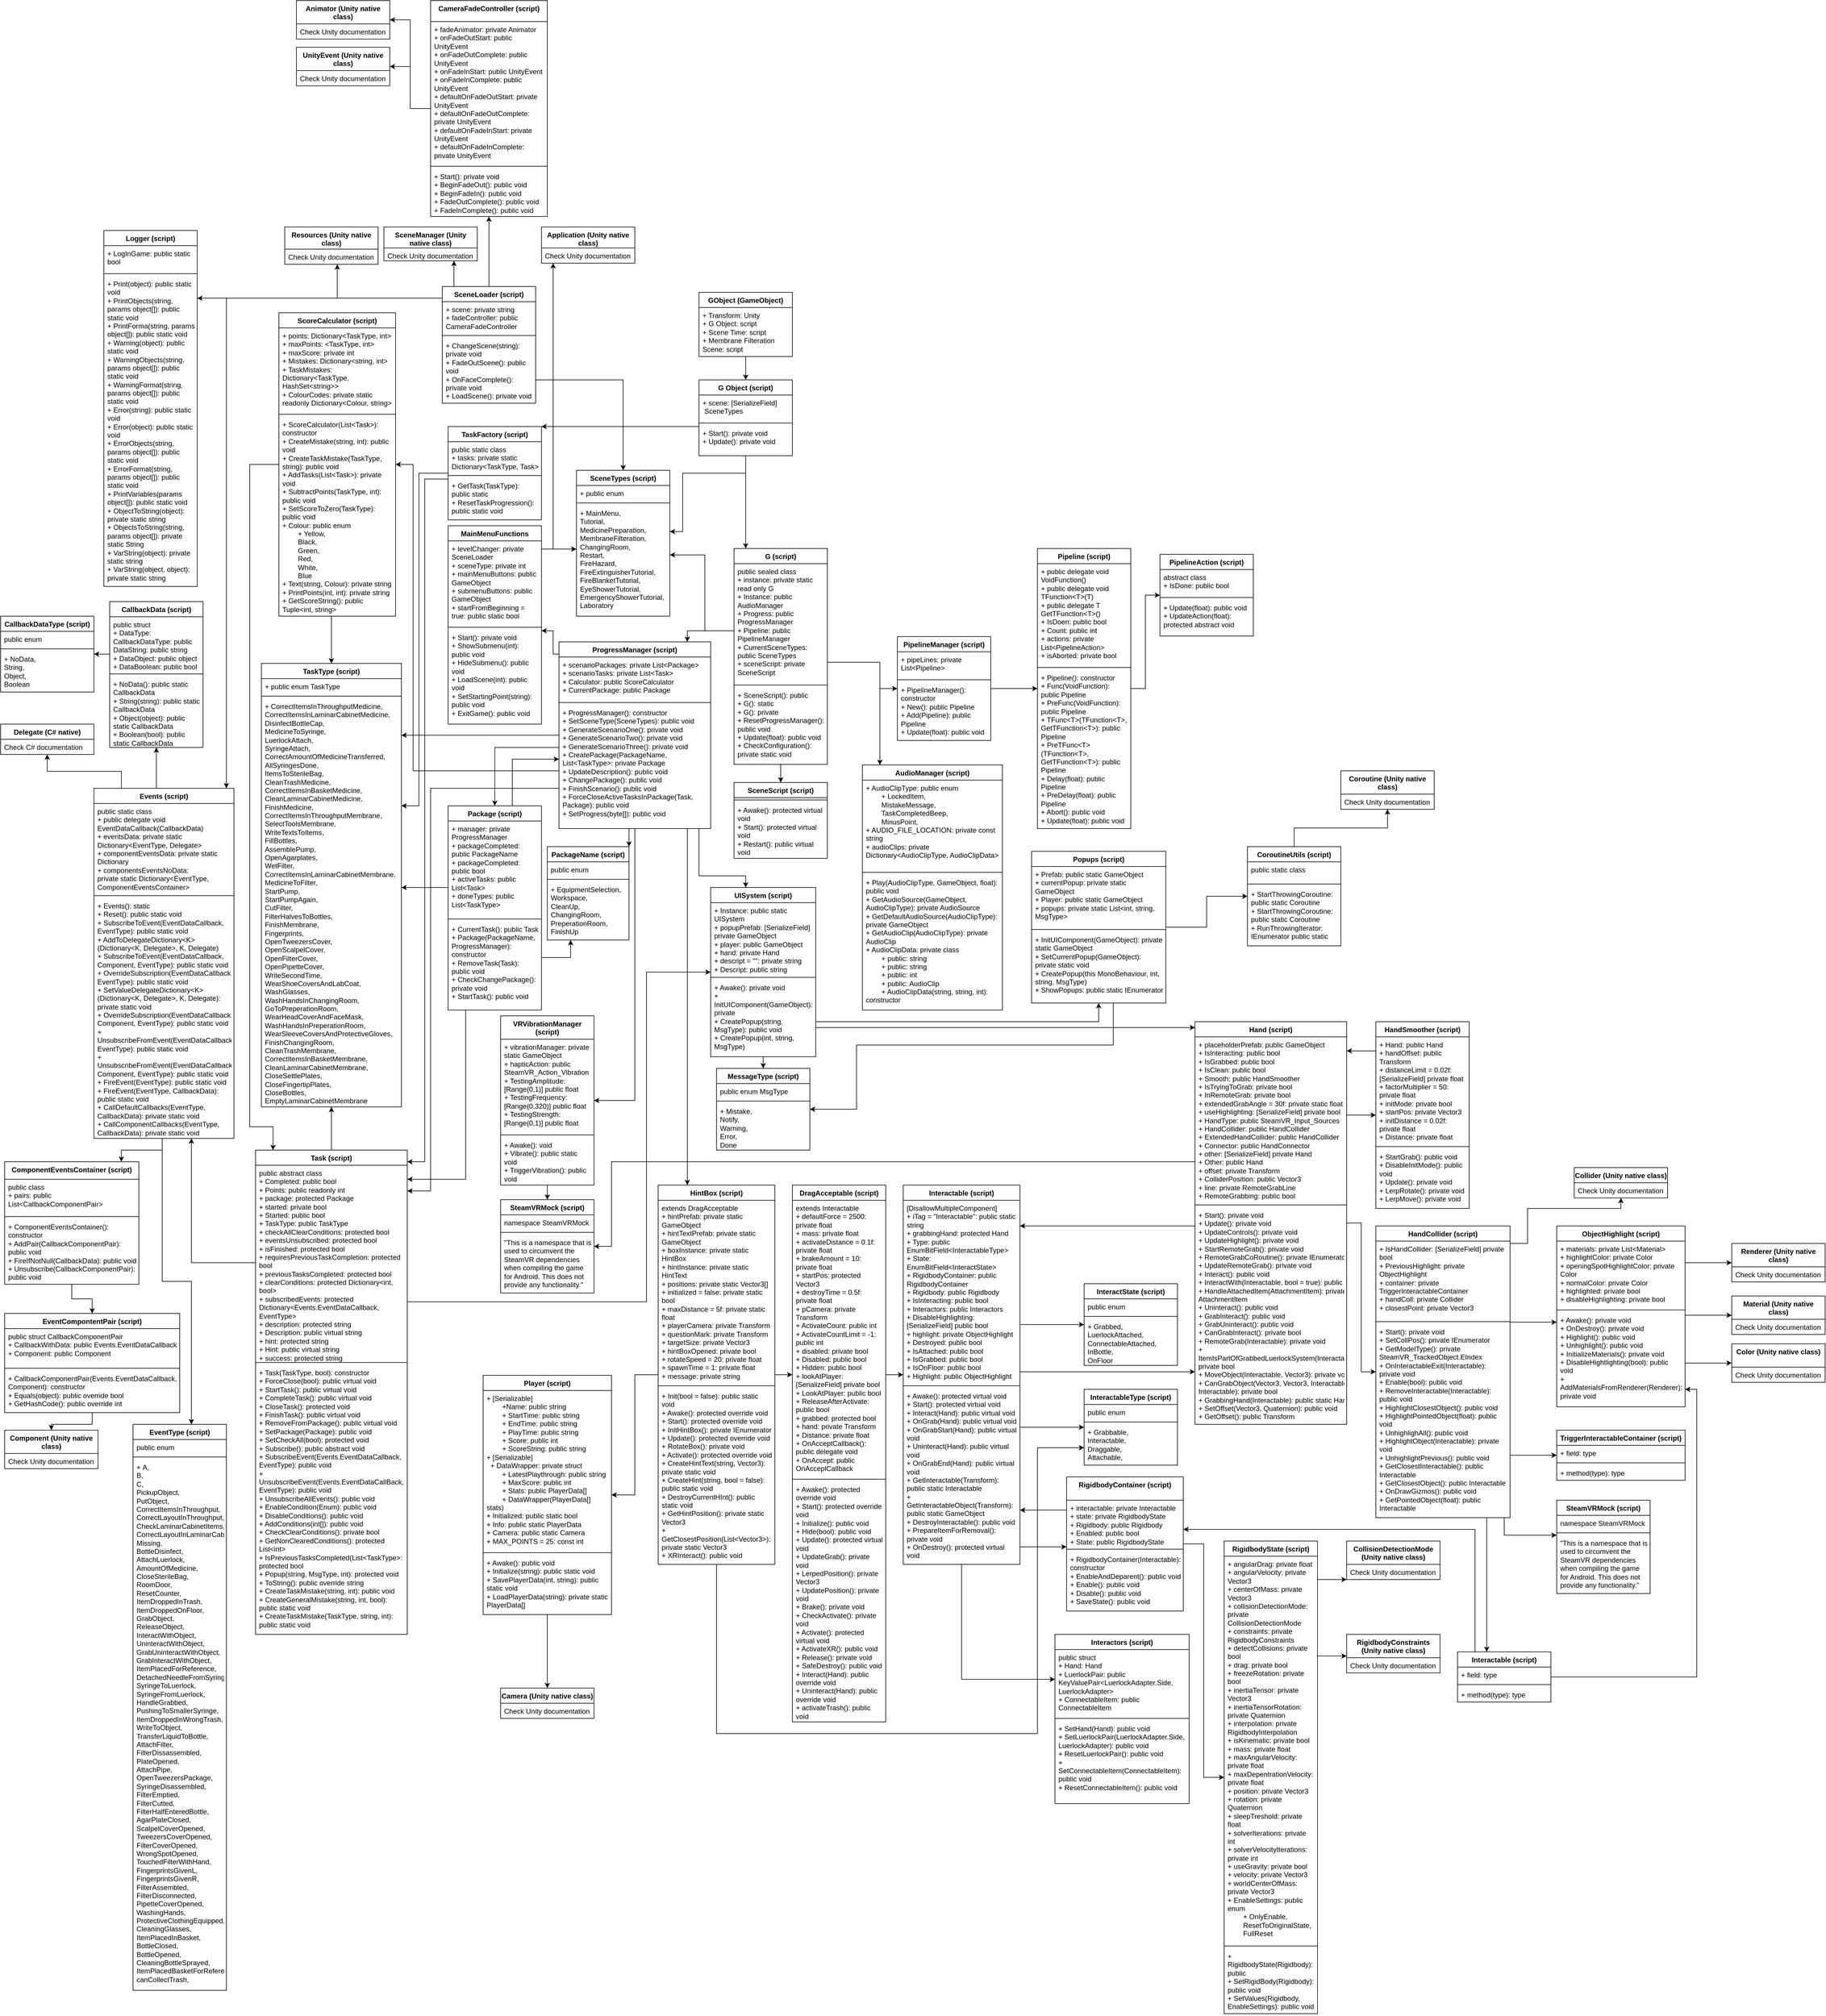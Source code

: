 <mxfile version="21.6.9" type="device">
  <diagram id="C5RBs43oDa-KdzZeNtuy" name="Page-1">
    <mxGraphModel dx="2059" dy="3478" grid="1" gridSize="10" guides="1" tooltips="1" connect="1" arrows="1" fold="1" page="1" pageScale="1" pageWidth="827" pageHeight="1169" math="0" shadow="0">
      <root>
        <mxCell id="WIyWlLk6GJQsqaUBKTNV-0" />
        <mxCell id="WIyWlLk6GJQsqaUBKTNV-1" parent="WIyWlLk6GJQsqaUBKTNV-0" />
        <mxCell id="kchw-U7hw0C-sCnVVzNL-82" style="edgeStyle=orthogonalEdgeStyle;rounded=0;orthogonalLoop=1;jettySize=auto;html=1;" parent="WIyWlLk6GJQsqaUBKTNV-1" source="kchw-U7hw0C-sCnVVzNL-5" target="kchw-U7hw0C-sCnVVzNL-10" edge="1">
          <mxGeometry relative="1" as="geometry" />
        </mxCell>
        <mxCell id="kchw-U7hw0C-sCnVVzNL-5" value="GObject (GameObject)" style="swimlane;fontStyle=1;align=center;verticalAlign=top;childLayout=stackLayout;horizontal=1;startSize=26;horizontalStack=0;resizeParent=1;resizeParentMax=0;resizeLast=0;collapsible=1;marginBottom=0;whiteSpace=wrap;html=1;" parent="WIyWlLk6GJQsqaUBKTNV-1" vertex="1">
          <mxGeometry x="370" y="-1050" width="160" height="110" as="geometry" />
        </mxCell>
        <mxCell id="kchw-U7hw0C-sCnVVzNL-6" value="+ Transform: Unity&lt;br&gt;+ G Object: script&lt;br&gt;+ Scene Time: script&lt;br&gt;+ Membrane Filteration Scene: script" style="text;strokeColor=none;fillColor=none;align=left;verticalAlign=top;spacingLeft=4;spacingRight=4;overflow=hidden;rotatable=0;points=[[0,0.5],[1,0.5]];portConstraint=eastwest;whiteSpace=wrap;html=1;" parent="kchw-U7hw0C-sCnVVzNL-5" vertex="1">
          <mxGeometry y="26" width="160" height="84" as="geometry" />
        </mxCell>
        <mxCell id="kchw-U7hw0C-sCnVVzNL-31" style="edgeStyle=orthogonalEdgeStyle;rounded=0;orthogonalLoop=1;jettySize=auto;html=1;" parent="WIyWlLk6GJQsqaUBKTNV-1" source="kchw-U7hw0C-sCnVVzNL-10" target="kchw-U7hw0C-sCnVVzNL-14" edge="1">
          <mxGeometry relative="1" as="geometry">
            <Array as="points">
              <mxPoint x="450" y="-740" />
              <mxPoint x="342" y="-740" />
              <mxPoint x="342" y="-640" />
            </Array>
          </mxGeometry>
        </mxCell>
        <mxCell id="kchw-U7hw0C-sCnVVzNL-32" style="edgeStyle=orthogonalEdgeStyle;rounded=0;orthogonalLoop=1;jettySize=auto;html=1;" parent="WIyWlLk6GJQsqaUBKTNV-1" source="kchw-U7hw0C-sCnVVzNL-10" target="kchw-U7hw0C-sCnVVzNL-19" edge="1">
          <mxGeometry relative="1" as="geometry">
            <Array as="points">
              <mxPoint x="510" y="-770" />
              <mxPoint x="510" y="-770" />
            </Array>
          </mxGeometry>
        </mxCell>
        <mxCell id="kchw-U7hw0C-sCnVVzNL-83" style="edgeStyle=orthogonalEdgeStyle;rounded=0;orthogonalLoop=1;jettySize=auto;html=1;" parent="WIyWlLk6GJQsqaUBKTNV-1" source="kchw-U7hw0C-sCnVVzNL-10" target="kchw-U7hw0C-sCnVVzNL-78" edge="1">
          <mxGeometry relative="1" as="geometry">
            <Array as="points">
              <mxPoint x="414" y="-780" />
            </Array>
          </mxGeometry>
        </mxCell>
        <mxCell id="kchw-U7hw0C-sCnVVzNL-10" value="G Object (script)&lt;br&gt;" style="swimlane;fontStyle=1;align=center;verticalAlign=top;childLayout=stackLayout;horizontal=1;startSize=26;horizontalStack=0;resizeParent=1;resizeParentMax=0;resizeLast=0;collapsible=1;marginBottom=0;whiteSpace=wrap;html=1;" parent="WIyWlLk6GJQsqaUBKTNV-1" vertex="1">
          <mxGeometry x="370" y="-900" width="160" height="130" as="geometry" />
        </mxCell>
        <mxCell id="kchw-U7hw0C-sCnVVzNL-11" value="+ scene: [SerializeField]&lt;br&gt;&amp;nbsp;SceneTypes&amp;nbsp;" style="text;strokeColor=none;fillColor=none;align=left;verticalAlign=top;spacingLeft=4;spacingRight=4;overflow=hidden;rotatable=0;points=[[0,0.5],[1,0.5]];portConstraint=eastwest;whiteSpace=wrap;html=1;" parent="kchw-U7hw0C-sCnVVzNL-10" vertex="1">
          <mxGeometry y="26" width="160" height="44" as="geometry" />
        </mxCell>
        <mxCell id="kchw-U7hw0C-sCnVVzNL-12" value="" style="line;strokeWidth=1;fillColor=none;align=left;verticalAlign=middle;spacingTop=-1;spacingLeft=3;spacingRight=3;rotatable=0;labelPosition=right;points=[];portConstraint=eastwest;strokeColor=inherit;" parent="kchw-U7hw0C-sCnVVzNL-10" vertex="1">
          <mxGeometry y="70" width="160" height="8" as="geometry" />
        </mxCell>
        <mxCell id="kchw-U7hw0C-sCnVVzNL-13" value="+ Start(): private void&lt;br&gt;+ Update(): private void" style="text;strokeColor=none;fillColor=none;align=left;verticalAlign=top;spacingLeft=4;spacingRight=4;overflow=hidden;rotatable=0;points=[[0,0.5],[1,0.5]];portConstraint=eastwest;whiteSpace=wrap;html=1;" parent="kchw-U7hw0C-sCnVVzNL-10" vertex="1">
          <mxGeometry y="78" width="160" height="52" as="geometry" />
        </mxCell>
        <mxCell id="kchw-U7hw0C-sCnVVzNL-14" value="SceneTypes (script)" style="swimlane;fontStyle=1;align=center;verticalAlign=top;childLayout=stackLayout;horizontal=1;startSize=26;horizontalStack=0;resizeParent=1;resizeParentMax=0;resizeLast=0;collapsible=1;marginBottom=0;whiteSpace=wrap;html=1;" parent="WIyWlLk6GJQsqaUBKTNV-1" vertex="1">
          <mxGeometry x="160" y="-745" width="160" height="250" as="geometry" />
        </mxCell>
        <mxCell id="kchw-U7hw0C-sCnVVzNL-15" value="+ public enum" style="text;strokeColor=none;fillColor=none;align=left;verticalAlign=top;spacingLeft=4;spacingRight=4;overflow=hidden;rotatable=0;points=[[0,0.5],[1,0.5]];portConstraint=eastwest;whiteSpace=wrap;html=1;" parent="kchw-U7hw0C-sCnVVzNL-14" vertex="1">
          <mxGeometry y="26" width="160" height="26" as="geometry" />
        </mxCell>
        <mxCell id="kchw-U7hw0C-sCnVVzNL-16" value="" style="line;strokeWidth=1;fillColor=none;align=left;verticalAlign=middle;spacingTop=-1;spacingLeft=3;spacingRight=3;rotatable=0;labelPosition=right;points=[];portConstraint=eastwest;strokeColor=inherit;" parent="kchw-U7hw0C-sCnVVzNL-14" vertex="1">
          <mxGeometry y="52" width="160" height="8" as="geometry" />
        </mxCell>
        <mxCell id="kchw-U7hw0C-sCnVVzNL-17" value="+ MainMenu,&lt;br&gt;Tutorial,&lt;br&gt;MedicinePreparation,&lt;br&gt;MembraneFilteration,&lt;br&gt;ChangingRoom,&lt;br&gt;Restart,&lt;br&gt;FireHazard,&lt;br&gt;FireExtinguisherTutorial,&lt;br&gt;FireBlanketTutorial,&lt;br&gt;EyeShowerTutorial,&lt;br&gt;EmergencyShowerTutorial,&lt;br&gt;Laboratory" style="text;strokeColor=none;fillColor=none;align=left;verticalAlign=top;spacingLeft=4;spacingRight=4;overflow=hidden;rotatable=0;points=[[0,0.5],[1,0.5]];portConstraint=eastwest;whiteSpace=wrap;html=1;" parent="kchw-U7hw0C-sCnVVzNL-14" vertex="1">
          <mxGeometry y="60" width="160" height="190" as="geometry" />
        </mxCell>
        <mxCell id="kchw-U7hw0C-sCnVVzNL-30" style="edgeStyle=orthogonalEdgeStyle;rounded=0;orthogonalLoop=1;jettySize=auto;html=1;" parent="WIyWlLk6GJQsqaUBKTNV-1" source="kchw-U7hw0C-sCnVVzNL-19" target="kchw-U7hw0C-sCnVVzNL-26" edge="1">
          <mxGeometry relative="1" as="geometry">
            <Array as="points">
              <mxPoint x="350" y="-470" />
            </Array>
          </mxGeometry>
        </mxCell>
        <mxCell id="kchw-U7hw0C-sCnVVzNL-37" style="edgeStyle=orthogonalEdgeStyle;rounded=0;orthogonalLoop=1;jettySize=auto;html=1;" parent="WIyWlLk6GJQsqaUBKTNV-1" source="kchw-U7hw0C-sCnVVzNL-19" target="kchw-U7hw0C-sCnVVzNL-33" edge="1">
          <mxGeometry relative="1" as="geometry">
            <Array as="points">
              <mxPoint x="680" y="-416" />
              <mxPoint x="680" y="-371" />
            </Array>
          </mxGeometry>
        </mxCell>
        <mxCell id="kchw-U7hw0C-sCnVVzNL-42" style="edgeStyle=orthogonalEdgeStyle;rounded=0;orthogonalLoop=1;jettySize=auto;html=1;" parent="WIyWlLk6GJQsqaUBKTNV-1" source="kchw-U7hw0C-sCnVVzNL-19" target="kchw-U7hw0C-sCnVVzNL-38" edge="1">
          <mxGeometry relative="1" as="geometry">
            <Array as="points">
              <mxPoint x="680" y="-416" />
            </Array>
          </mxGeometry>
        </mxCell>
        <mxCell id="kchw-U7hw0C-sCnVVzNL-71" style="edgeStyle=orthogonalEdgeStyle;rounded=0;orthogonalLoop=1;jettySize=auto;html=1;" parent="WIyWlLk6GJQsqaUBKTNV-1" source="kchw-U7hw0C-sCnVVzNL-19" target="kchw-U7hw0C-sCnVVzNL-66" edge="1">
          <mxGeometry relative="1" as="geometry" />
        </mxCell>
        <mxCell id="kchw-U7hw0C-sCnVVzNL-84" style="edgeStyle=orthogonalEdgeStyle;rounded=0;orthogonalLoop=1;jettySize=auto;html=1;" parent="WIyWlLk6GJQsqaUBKTNV-1" source="kchw-U7hw0C-sCnVVzNL-19" target="kchw-U7hw0C-sCnVVzNL-14" edge="1">
          <mxGeometry relative="1" as="geometry">
            <Array as="points">
              <mxPoint x="380" y="-470" />
              <mxPoint x="380" y="-600" />
            </Array>
          </mxGeometry>
        </mxCell>
        <mxCell id="kchw-U7hw0C-sCnVVzNL-19" value="G (script)" style="swimlane;fontStyle=1;align=center;verticalAlign=top;childLayout=stackLayout;horizontal=1;startSize=26;horizontalStack=0;resizeParent=1;resizeParentMax=0;resizeLast=0;collapsible=1;marginBottom=0;whiteSpace=wrap;html=1;" parent="WIyWlLk6GJQsqaUBKTNV-1" vertex="1">
          <mxGeometry x="430" y="-611" width="160" height="370" as="geometry" />
        </mxCell>
        <mxCell id="kchw-U7hw0C-sCnVVzNL-20" value="public sealed class&lt;br&gt;+ instance: private static read only G&lt;br&gt;+ Instance: public AudioManager&lt;br&gt;+ Progress: public ProgressManager&lt;br&gt;+ Pipeline: public PipelineManager&lt;br&gt;+ CurrentSceneTypes: public SceneTypes&lt;br&gt;+ sceneScript: private SceneScript" style="text;strokeColor=none;fillColor=none;align=left;verticalAlign=top;spacingLeft=4;spacingRight=4;overflow=hidden;rotatable=0;points=[[0,0.5],[1,0.5]];portConstraint=eastwest;whiteSpace=wrap;html=1;" parent="kchw-U7hw0C-sCnVVzNL-19" vertex="1">
          <mxGeometry y="26" width="160" height="204" as="geometry" />
        </mxCell>
        <mxCell id="kchw-U7hw0C-sCnVVzNL-21" value="" style="line;strokeWidth=1;fillColor=none;align=left;verticalAlign=middle;spacingTop=-1;spacingLeft=3;spacingRight=3;rotatable=0;labelPosition=right;points=[];portConstraint=eastwest;strokeColor=inherit;" parent="kchw-U7hw0C-sCnVVzNL-19" vertex="1">
          <mxGeometry y="230" width="160" height="8" as="geometry" />
        </mxCell>
        <mxCell id="kchw-U7hw0C-sCnVVzNL-22" value="+ SceneScript(): public&lt;br&gt;+ G(): static&lt;br&gt;+ G(): private&lt;br&gt;+ ResetProgressManager(): public void&lt;br&gt;+ Update(float): public void&lt;br&gt;+ CheckConfiguration(): private static void" style="text;strokeColor=none;fillColor=none;align=left;verticalAlign=top;spacingLeft=4;spacingRight=4;overflow=hidden;rotatable=0;points=[[0,0.5],[1,0.5]];portConstraint=eastwest;whiteSpace=wrap;html=1;" parent="kchw-U7hw0C-sCnVVzNL-19" vertex="1">
          <mxGeometry y="238" width="160" height="132" as="geometry" />
        </mxCell>
        <mxCell id="kchw-U7hw0C-sCnVVzNL-57" style="edgeStyle=orthogonalEdgeStyle;rounded=0;orthogonalLoop=1;jettySize=auto;html=1;" parent="WIyWlLk6GJQsqaUBKTNV-1" source="kchw-U7hw0C-sCnVVzNL-26" target="kchw-U7hw0C-sCnVVzNL-53" edge="1">
          <mxGeometry relative="1" as="geometry">
            <Array as="points">
              <mxPoint x="20" y="-270" />
            </Array>
          </mxGeometry>
        </mxCell>
        <mxCell id="kchw-U7hw0C-sCnVVzNL-63" style="edgeStyle=orthogonalEdgeStyle;rounded=0;orthogonalLoop=1;jettySize=auto;html=1;" parent="WIyWlLk6GJQsqaUBKTNV-1" source="kchw-U7hw0C-sCnVVzNL-26" target="kchw-U7hw0C-sCnVVzNL-59" edge="1">
          <mxGeometry relative="1" as="geometry">
            <Array as="points">
              <mxPoint x="-90" y="-200" />
              <mxPoint x="-90" y="490" />
            </Array>
          </mxGeometry>
        </mxCell>
        <mxCell id="kchw-U7hw0C-sCnVVzNL-90" style="edgeStyle=orthogonalEdgeStyle;rounded=0;orthogonalLoop=1;jettySize=auto;html=1;" parent="WIyWlLk6GJQsqaUBKTNV-1" source="kchw-U7hw0C-sCnVVzNL-26" target="kchw-U7hw0C-sCnVVzNL-85" edge="1">
          <mxGeometry relative="1" as="geometry">
            <Array as="points">
              <mxPoint x="-120" y="-230" />
              <mxPoint x="-120" y="-755" />
            </Array>
          </mxGeometry>
        </mxCell>
        <mxCell id="W0nB9QTuxgTVNlyttxNB-0" style="edgeStyle=orthogonalEdgeStyle;rounded=0;orthogonalLoop=1;jettySize=auto;html=1;" parent="WIyWlLk6GJQsqaUBKTNV-1" source="kchw-U7hw0C-sCnVVzNL-26" target="kchw-U7hw0C-sCnVVzNL-91" edge="1">
          <mxGeometry relative="1" as="geometry">
            <Array as="points">
              <mxPoint x="160" y="-40" />
              <mxPoint x="160" y="-40" />
            </Array>
          </mxGeometry>
        </mxCell>
        <mxCell id="W0nB9QTuxgTVNlyttxNB-5" style="edgeStyle=orthogonalEdgeStyle;rounded=0;orthogonalLoop=1;jettySize=auto;html=1;" parent="WIyWlLk6GJQsqaUBKTNV-1" source="kchw-U7hw0C-sCnVVzNL-26" target="W0nB9QTuxgTVNlyttxNB-1" edge="1">
          <mxGeometry relative="1" as="geometry">
            <Array as="points">
              <mxPoint x="120" y="-430" />
              <mxPoint x="120" y="-470" />
            </Array>
          </mxGeometry>
        </mxCell>
        <mxCell id="W0nB9QTuxgTVNlyttxNB-8" style="edgeStyle=orthogonalEdgeStyle;rounded=0;orthogonalLoop=1;jettySize=auto;html=1;" parent="WIyWlLk6GJQsqaUBKTNV-1" source="kchw-U7hw0C-sCnVVzNL-26" target="kchw-U7hw0C-sCnVVzNL-73" edge="1">
          <mxGeometry relative="1" as="geometry">
            <Array as="points">
              <mxPoint x="-280" y="-160" />
              <mxPoint x="-280" y="-160" />
            </Array>
          </mxGeometry>
        </mxCell>
        <mxCell id="W0nB9QTuxgTVNlyttxNB-77" style="edgeStyle=orthogonalEdgeStyle;rounded=0;orthogonalLoop=1;jettySize=auto;html=1;" parent="WIyWlLk6GJQsqaUBKTNV-1" source="kchw-U7hw0C-sCnVVzNL-26" target="W0nB9QTuxgTVNlyttxNB-73" edge="1">
          <mxGeometry relative="1" as="geometry">
            <Array as="points">
              <mxPoint x="370" y="-50" />
              <mxPoint x="450" y="-50" />
            </Array>
          </mxGeometry>
        </mxCell>
        <mxCell id="W0nB9QTuxgTVNlyttxNB-89" style="edgeStyle=orthogonalEdgeStyle;rounded=0;orthogonalLoop=1;jettySize=auto;html=1;" parent="WIyWlLk6GJQsqaUBKTNV-1" source="kchw-U7hw0C-sCnVVzNL-26" target="W0nB9QTuxgTVNlyttxNB-85" edge="1">
          <mxGeometry relative="1" as="geometry">
            <Array as="points">
              <mxPoint x="260" y="60" />
              <mxPoint x="260" y="60" />
            </Array>
          </mxGeometry>
        </mxCell>
        <mxCell id="W0nB9QTuxgTVNlyttxNB-132" style="edgeStyle=orthogonalEdgeStyle;rounded=0;orthogonalLoop=1;jettySize=auto;html=1;" parent="WIyWlLk6GJQsqaUBKTNV-1" source="kchw-U7hw0C-sCnVVzNL-26" target="W0nB9QTuxgTVNlyttxNB-118" edge="1">
          <mxGeometry relative="1" as="geometry">
            <Array as="points">
              <mxPoint x="350" y="260" />
              <mxPoint x="350" y="260" />
            </Array>
          </mxGeometry>
        </mxCell>
        <mxCell id="kchw-U7hw0C-sCnVVzNL-26" value="ProgressManager (script)" style="swimlane;fontStyle=1;align=center;verticalAlign=top;childLayout=stackLayout;horizontal=1;startSize=26;horizontalStack=0;resizeParent=1;resizeParentMax=0;resizeLast=0;collapsible=1;marginBottom=0;whiteSpace=wrap;html=1;" parent="WIyWlLk6GJQsqaUBKTNV-1" vertex="1">
          <mxGeometry x="130" y="-451" width="260" height="320" as="geometry" />
        </mxCell>
        <mxCell id="kchw-U7hw0C-sCnVVzNL-27" value="+ scenarioPackages: private List&amp;lt;Package&amp;gt;&lt;br&gt;+ scenarioTasks: private List&amp;lt;Task&amp;gt;&lt;br&gt;+ Calculator: public ScoreCalculator&lt;br&gt;+ CurrentPackage: public Package" style="text;strokeColor=none;fillColor=none;align=left;verticalAlign=top;spacingLeft=4;spacingRight=4;overflow=hidden;rotatable=0;points=[[0,0.5],[1,0.5]];portConstraint=eastwest;whiteSpace=wrap;html=1;" parent="kchw-U7hw0C-sCnVVzNL-26" vertex="1">
          <mxGeometry y="26" width="260" height="74" as="geometry" />
        </mxCell>
        <mxCell id="kchw-U7hw0C-sCnVVzNL-28" value="" style="line;strokeWidth=1;fillColor=none;align=left;verticalAlign=middle;spacingTop=-1;spacingLeft=3;spacingRight=3;rotatable=0;labelPosition=right;points=[];portConstraint=eastwest;strokeColor=inherit;" parent="kchw-U7hw0C-sCnVVzNL-26" vertex="1">
          <mxGeometry y="100" width="260" height="8" as="geometry" />
        </mxCell>
        <mxCell id="kchw-U7hw0C-sCnVVzNL-29" value="+ ProgressManager(): constructor&lt;br&gt;+ SetSceneType(SceneTypes): public void&lt;br&gt;+ GenerateScenarioOne(): private void&lt;br&gt;+ GenerateScenarioTwo(): private void&lt;br&gt;+ GenerateScenarioThree(): private void&lt;br&gt;+ CreatePackage(PackageName, List&amp;lt;TaskType&amp;gt;: private Package&lt;br&gt;+ UpdateDescription(): public void&lt;br&gt;+ ChangePackage(): public void&lt;br&gt;+ FinishScenario(): public void&lt;br&gt;+ ForceCloseActiveTasksInPackage(Task, Package): public void&lt;br&gt;+ SetProgress(byte[]): public void&lt;br&gt;" style="text;strokeColor=none;fillColor=none;align=left;verticalAlign=top;spacingLeft=4;spacingRight=4;overflow=hidden;rotatable=0;points=[[0,0.5],[1,0.5]];portConstraint=eastwest;whiteSpace=wrap;html=1;" parent="kchw-U7hw0C-sCnVVzNL-26" vertex="1">
          <mxGeometry y="108" width="260" height="212" as="geometry" />
        </mxCell>
        <mxCell id="kchw-U7hw0C-sCnVVzNL-52" style="edgeStyle=orthogonalEdgeStyle;rounded=0;orthogonalLoop=1;jettySize=auto;html=1;" parent="WIyWlLk6GJQsqaUBKTNV-1" source="kchw-U7hw0C-sCnVVzNL-33" target="kchw-U7hw0C-sCnVVzNL-43" edge="1">
          <mxGeometry relative="1" as="geometry" />
        </mxCell>
        <mxCell id="kchw-U7hw0C-sCnVVzNL-33" value="PipelineManager (script)" style="swimlane;fontStyle=1;align=center;verticalAlign=top;childLayout=stackLayout;horizontal=1;startSize=26;horizontalStack=0;resizeParent=1;resizeParentMax=0;resizeLast=0;collapsible=1;marginBottom=0;whiteSpace=wrap;html=1;" parent="WIyWlLk6GJQsqaUBKTNV-1" vertex="1">
          <mxGeometry x="710" y="-460" width="160" height="178" as="geometry" />
        </mxCell>
        <mxCell id="kchw-U7hw0C-sCnVVzNL-34" value="+ pipeLines: private List&amp;lt;Pipeline&amp;gt;" style="text;strokeColor=none;fillColor=none;align=left;verticalAlign=top;spacingLeft=4;spacingRight=4;overflow=hidden;rotatable=0;points=[[0,0.5],[1,0.5]];portConstraint=eastwest;whiteSpace=wrap;html=1;" parent="kchw-U7hw0C-sCnVVzNL-33" vertex="1">
          <mxGeometry y="26" width="160" height="44" as="geometry" />
        </mxCell>
        <mxCell id="kchw-U7hw0C-sCnVVzNL-35" value="" style="line;strokeWidth=1;fillColor=none;align=left;verticalAlign=middle;spacingTop=-1;spacingLeft=3;spacingRight=3;rotatable=0;labelPosition=right;points=[];portConstraint=eastwest;strokeColor=inherit;" parent="kchw-U7hw0C-sCnVVzNL-33" vertex="1">
          <mxGeometry y="70" width="160" height="8" as="geometry" />
        </mxCell>
        <mxCell id="kchw-U7hw0C-sCnVVzNL-36" value="+ PipelineManager(): constructor&lt;br&gt;+ New(): public Pipeline&lt;br&gt;+ Add(Pipeline): public Pipeline&lt;br&gt;+ Update(float): public void" style="text;strokeColor=none;fillColor=none;align=left;verticalAlign=top;spacingLeft=4;spacingRight=4;overflow=hidden;rotatable=0;points=[[0,0.5],[1,0.5]];portConstraint=eastwest;whiteSpace=wrap;html=1;" parent="kchw-U7hw0C-sCnVVzNL-33" vertex="1">
          <mxGeometry y="78" width="160" height="100" as="geometry" />
        </mxCell>
        <mxCell id="kchw-U7hw0C-sCnVVzNL-38" value="AudioManager (script)" style="swimlane;fontStyle=1;align=center;verticalAlign=top;childLayout=stackLayout;horizontal=1;startSize=26;horizontalStack=0;resizeParent=1;resizeParentMax=0;resizeLast=0;collapsible=1;marginBottom=0;whiteSpace=wrap;html=1;" parent="WIyWlLk6GJQsqaUBKTNV-1" vertex="1">
          <mxGeometry x="650" y="-240" width="240" height="420" as="geometry" />
        </mxCell>
        <mxCell id="kchw-U7hw0C-sCnVVzNL-39" value="+ AudioClipType: public enum&lt;br&gt;&lt;span style=&quot;white-space: pre;&quot;&gt;&#x9;&lt;/span&gt;+ LockedItem,&lt;br&gt;&lt;span style=&quot;white-space: pre;&quot;&gt;&#x9;&lt;/span&gt;MistakeMessage,&lt;br&gt;&lt;span style=&quot;white-space: pre;&quot;&gt;&#x9;&lt;/span&gt;TaskCompletedBeep,&lt;br&gt;&lt;span style=&quot;white-space: pre;&quot;&gt;&#x9;&lt;/span&gt;MinusPoint,&lt;br&gt;+ AUDIO_FILE_LOCATION: private const string&lt;br&gt;+ audioClips: private Dictionary&amp;lt;AudioClipType, AudioClipData&amp;gt;" style="text;strokeColor=none;fillColor=none;align=left;verticalAlign=top;spacingLeft=4;spacingRight=4;overflow=hidden;rotatable=0;points=[[0,0.5],[1,0.5]];portConstraint=eastwest;whiteSpace=wrap;html=1;" parent="kchw-U7hw0C-sCnVVzNL-38" vertex="1">
          <mxGeometry y="26" width="240" height="154" as="geometry" />
        </mxCell>
        <mxCell id="kchw-U7hw0C-sCnVVzNL-40" value="" style="line;strokeWidth=1;fillColor=none;align=left;verticalAlign=middle;spacingTop=-1;spacingLeft=3;spacingRight=3;rotatable=0;labelPosition=right;points=[];portConstraint=eastwest;strokeColor=inherit;" parent="kchw-U7hw0C-sCnVVzNL-38" vertex="1">
          <mxGeometry y="180" width="240" height="8" as="geometry" />
        </mxCell>
        <mxCell id="kchw-U7hw0C-sCnVVzNL-41" value="+ Play(AudioClipType, GameObject, float): public void&lt;br&gt;+ GetAudioSource(GameObject, AudioClipType): private AudioSource&lt;br&gt;+ GetDefaultAudioSource(AudioClipType): private GameObject&lt;br&gt;+ GetAudioClip(AudioClipType): private AudioClip&lt;br&gt;+ AudioClipData: private class&lt;br&gt;&lt;span style=&quot;white-space: pre;&quot;&gt;&#x9;&lt;/span&gt;+ public: string&lt;br&gt;&lt;span style=&quot;white-space: pre;&quot;&gt;&#x9;&lt;/span&gt;+ public: string&lt;br&gt;&lt;span style=&quot;white-space: pre;&quot;&gt;&#x9;&lt;/span&gt;+ public: int&lt;br&gt;&lt;span style=&quot;white-space: pre;&quot;&gt;&#x9;&lt;/span&gt;+ public: AudioClip&lt;br&gt;&lt;span style=&quot;white-space: pre;&quot;&gt;&#x9;&lt;/span&gt;+ AudioClipData(string, string, int): constructor" style="text;strokeColor=none;fillColor=none;align=left;verticalAlign=top;spacingLeft=4;spacingRight=4;overflow=hidden;rotatable=0;points=[[0,0.5],[1,0.5]];portConstraint=eastwest;whiteSpace=wrap;html=1;" parent="kchw-U7hw0C-sCnVVzNL-38" vertex="1">
          <mxGeometry y="188" width="240" height="232" as="geometry" />
        </mxCell>
        <mxCell id="kchw-U7hw0C-sCnVVzNL-51" style="edgeStyle=orthogonalEdgeStyle;rounded=0;orthogonalLoop=1;jettySize=auto;html=1;" parent="WIyWlLk6GJQsqaUBKTNV-1" source="kchw-U7hw0C-sCnVVzNL-43" target="kchw-U7hw0C-sCnVVzNL-47" edge="1">
          <mxGeometry relative="1" as="geometry" />
        </mxCell>
        <mxCell id="kchw-U7hw0C-sCnVVzNL-43" value="Pipeline (script)" style="swimlane;fontStyle=1;align=center;verticalAlign=top;childLayout=stackLayout;horizontal=1;startSize=26;horizontalStack=0;resizeParent=1;resizeParentMax=0;resizeLast=0;collapsible=1;marginBottom=0;whiteSpace=wrap;html=1;" parent="WIyWlLk6GJQsqaUBKTNV-1" vertex="1">
          <mxGeometry x="950" y="-611" width="160" height="480" as="geometry" />
        </mxCell>
        <mxCell id="kchw-U7hw0C-sCnVVzNL-44" value="+ public delegate void VoidFunction()&lt;br&gt;+ public delegate void TFunction&amp;lt;T&amp;gt;(T)&lt;br&gt;+ public delegate T GetTFunction&amp;lt;T&amp;gt;()&lt;br&gt;+ IsDoen: public bool&lt;br&gt;+ Count: public int&lt;br&gt;+ actions: private List&amp;lt;PipelineAction&amp;gt;&lt;br&gt;+ isAborted: private bool" style="text;strokeColor=none;fillColor=none;align=left;verticalAlign=top;spacingLeft=4;spacingRight=4;overflow=hidden;rotatable=0;points=[[0,0.5],[1,0.5]];portConstraint=eastwest;whiteSpace=wrap;html=1;" parent="kchw-U7hw0C-sCnVVzNL-43" vertex="1">
          <mxGeometry y="26" width="160" height="174" as="geometry" />
        </mxCell>
        <mxCell id="kchw-U7hw0C-sCnVVzNL-45" value="" style="line;strokeWidth=1;fillColor=none;align=left;verticalAlign=middle;spacingTop=-1;spacingLeft=3;spacingRight=3;rotatable=0;labelPosition=right;points=[];portConstraint=eastwest;strokeColor=inherit;" parent="kchw-U7hw0C-sCnVVzNL-43" vertex="1">
          <mxGeometry y="200" width="160" height="8" as="geometry" />
        </mxCell>
        <mxCell id="kchw-U7hw0C-sCnVVzNL-46" value="+ Pipeline(): constructor&lt;br&gt;+ Func(VoidFunction): public Pipeline&lt;br&gt;+ PreFunc(VoidFunction): public Pipeline&lt;br&gt;+ TFunc&amp;lt;T&amp;gt;(TFunction&amp;lt;T&amp;gt;, GetTFunction&amp;lt;T&amp;gt;): public Pipeline&lt;br&gt;+ PreTFunc&amp;lt;T&amp;gt;(TFunction&amp;lt;T&amp;gt;, GetTFunction&amp;lt;T&amp;gt;): public Pipeline&lt;br&gt;+ Delay(float): public Pipeline&lt;br&gt;+ PreDelay(float): public Pipeline&lt;br&gt;+ Abort(): public void&lt;br&gt;+ Update(float): public void" style="text;strokeColor=none;fillColor=none;align=left;verticalAlign=top;spacingLeft=4;spacingRight=4;overflow=hidden;rotatable=0;points=[[0,0.5],[1,0.5]];portConstraint=eastwest;whiteSpace=wrap;html=1;" parent="kchw-U7hw0C-sCnVVzNL-43" vertex="1">
          <mxGeometry y="208" width="160" height="272" as="geometry" />
        </mxCell>
        <mxCell id="kchw-U7hw0C-sCnVVzNL-47" value="PipelineAction (script)" style="swimlane;fontStyle=1;align=center;verticalAlign=top;childLayout=stackLayout;horizontal=1;startSize=26;horizontalStack=0;resizeParent=1;resizeParentMax=0;resizeLast=0;collapsible=1;marginBottom=0;whiteSpace=wrap;html=1;" parent="WIyWlLk6GJQsqaUBKTNV-1" vertex="1">
          <mxGeometry x="1160" y="-601" width="160" height="140" as="geometry" />
        </mxCell>
        <mxCell id="kchw-U7hw0C-sCnVVzNL-48" value="abstract class&lt;br&gt;+ IsDone: public bool" style="text;strokeColor=none;fillColor=none;align=left;verticalAlign=top;spacingLeft=4;spacingRight=4;overflow=hidden;rotatable=0;points=[[0,0.5],[1,0.5]];portConstraint=eastwest;whiteSpace=wrap;html=1;" parent="kchw-U7hw0C-sCnVVzNL-47" vertex="1">
          <mxGeometry y="26" width="160" height="44" as="geometry" />
        </mxCell>
        <mxCell id="kchw-U7hw0C-sCnVVzNL-49" value="" style="line;strokeWidth=1;fillColor=none;align=left;verticalAlign=middle;spacingTop=-1;spacingLeft=3;spacingRight=3;rotatable=0;labelPosition=right;points=[];portConstraint=eastwest;strokeColor=inherit;" parent="kchw-U7hw0C-sCnVVzNL-47" vertex="1">
          <mxGeometry y="70" width="160" height="8" as="geometry" />
        </mxCell>
        <mxCell id="kchw-U7hw0C-sCnVVzNL-50" value="+ Update(float): public void&lt;br&gt;+ UpdateAction(float): protected abstract void" style="text;strokeColor=none;fillColor=none;align=left;verticalAlign=top;spacingLeft=4;spacingRight=4;overflow=hidden;rotatable=0;points=[[0,0.5],[1,0.5]];portConstraint=eastwest;whiteSpace=wrap;html=1;" parent="kchw-U7hw0C-sCnVVzNL-47" vertex="1">
          <mxGeometry y="78" width="160" height="62" as="geometry" />
        </mxCell>
        <mxCell id="kchw-U7hw0C-sCnVVzNL-58" style="edgeStyle=orthogonalEdgeStyle;rounded=0;orthogonalLoop=1;jettySize=auto;html=1;" parent="WIyWlLk6GJQsqaUBKTNV-1" source="kchw-U7hw0C-sCnVVzNL-53" target="kchw-U7hw0C-sCnVVzNL-26" edge="1">
          <mxGeometry relative="1" as="geometry">
            <Array as="points">
              <mxPoint x="50" y="-250" />
            </Array>
          </mxGeometry>
        </mxCell>
        <mxCell id="kchw-U7hw0C-sCnVVzNL-64" style="edgeStyle=orthogonalEdgeStyle;rounded=0;orthogonalLoop=1;jettySize=auto;html=1;" parent="WIyWlLk6GJQsqaUBKTNV-1" source="kchw-U7hw0C-sCnVVzNL-53" target="kchw-U7hw0C-sCnVVzNL-59" edge="1">
          <mxGeometry relative="1" as="geometry">
            <Array as="points">
              <mxPoint x="-30" y="470" />
            </Array>
          </mxGeometry>
        </mxCell>
        <mxCell id="kchw-U7hw0C-sCnVVzNL-96" style="edgeStyle=orthogonalEdgeStyle;rounded=0;orthogonalLoop=1;jettySize=auto;html=1;" parent="WIyWlLk6GJQsqaUBKTNV-1" source="kchw-U7hw0C-sCnVVzNL-53" target="kchw-U7hw0C-sCnVVzNL-91" edge="1">
          <mxGeometry relative="1" as="geometry">
            <Array as="points">
              <mxPoint x="150" y="90" />
            </Array>
          </mxGeometry>
        </mxCell>
        <mxCell id="kchw-U7hw0C-sCnVVzNL-97" style="edgeStyle=orthogonalEdgeStyle;rounded=0;orthogonalLoop=1;jettySize=auto;html=1;" parent="WIyWlLk6GJQsqaUBKTNV-1" source="kchw-U7hw0C-sCnVVzNL-53" target="kchw-U7hw0C-sCnVVzNL-73" edge="1">
          <mxGeometry relative="1" as="geometry">
            <Array as="points">
              <mxPoint x="-100" y="-30" />
              <mxPoint x="-100" y="-30" />
            </Array>
          </mxGeometry>
        </mxCell>
        <mxCell id="kchw-U7hw0C-sCnVVzNL-53" value="Package (script)" style="swimlane;fontStyle=1;align=center;verticalAlign=top;childLayout=stackLayout;horizontal=1;startSize=26;horizontalStack=0;resizeParent=1;resizeParentMax=0;resizeLast=0;collapsible=1;marginBottom=0;whiteSpace=wrap;html=1;" parent="WIyWlLk6GJQsqaUBKTNV-1" vertex="1">
          <mxGeometry x="-60" y="-170" width="160" height="350" as="geometry" />
        </mxCell>
        <mxCell id="kchw-U7hw0C-sCnVVzNL-54" value="+ manager: private ProgressManager&lt;br&gt;+ packageCompleted: public PackageName&lt;br&gt;+ packageCompleted: public bool&lt;br&gt;+ activeTasks: public List&amp;lt;Task&amp;gt;&lt;br&gt;+ doneTypes: public List&amp;lt;TaskType&amp;gt;" style="text;strokeColor=none;fillColor=none;align=left;verticalAlign=top;spacingLeft=4;spacingRight=4;overflow=hidden;rotatable=0;points=[[0,0.5],[1,0.5]];portConstraint=eastwest;whiteSpace=wrap;html=1;" parent="kchw-U7hw0C-sCnVVzNL-53" vertex="1">
          <mxGeometry y="26" width="160" height="164" as="geometry" />
        </mxCell>
        <mxCell id="kchw-U7hw0C-sCnVVzNL-55" value="" style="line;strokeWidth=1;fillColor=none;align=left;verticalAlign=middle;spacingTop=-1;spacingLeft=3;spacingRight=3;rotatable=0;labelPosition=right;points=[];portConstraint=eastwest;strokeColor=inherit;" parent="kchw-U7hw0C-sCnVVzNL-53" vertex="1">
          <mxGeometry y="190" width="160" height="8" as="geometry" />
        </mxCell>
        <mxCell id="kchw-U7hw0C-sCnVVzNL-56" value="+ CurrentTask(): public Task&lt;br&gt;+ Package(PackageName, ProgressManager): constructor&lt;br&gt;+ RemoveTask(Task): public void&lt;br&gt;+ CheckChangePackage(): private void&lt;br&gt;+ StartTask(): public void" style="text;strokeColor=none;fillColor=none;align=left;verticalAlign=top;spacingLeft=4;spacingRight=4;overflow=hidden;rotatable=0;points=[[0,0.5],[1,0.5]];portConstraint=eastwest;whiteSpace=wrap;html=1;" parent="kchw-U7hw0C-sCnVVzNL-53" vertex="1">
          <mxGeometry y="198" width="160" height="152" as="geometry" />
        </mxCell>
        <mxCell id="kchw-U7hw0C-sCnVVzNL-77" style="edgeStyle=orthogonalEdgeStyle;rounded=0;orthogonalLoop=1;jettySize=auto;html=1;" parent="WIyWlLk6GJQsqaUBKTNV-1" source="kchw-U7hw0C-sCnVVzNL-59" target="kchw-U7hw0C-sCnVVzNL-73" edge="1">
          <mxGeometry relative="1" as="geometry" />
        </mxCell>
        <mxCell id="Sjk4_UQVZihsHUC_Evtl-11" style="edgeStyle=orthogonalEdgeStyle;rounded=0;orthogonalLoop=1;jettySize=auto;html=1;" parent="WIyWlLk6GJQsqaUBKTNV-1" source="kchw-U7hw0C-sCnVVzNL-59" target="W0nB9QTuxgTVNlyttxNB-73" edge="1">
          <mxGeometry relative="1" as="geometry">
            <Array as="points">
              <mxPoint x="280" y="680" />
              <mxPoint x="280" y="115" />
            </Array>
          </mxGeometry>
        </mxCell>
        <mxCell id="kchw-U7hw0C-sCnVVzNL-59" value="Task (script)" style="swimlane;fontStyle=1;align=center;verticalAlign=top;childLayout=stackLayout;horizontal=1;startSize=26;horizontalStack=0;resizeParent=1;resizeParentMax=0;resizeLast=0;collapsible=1;marginBottom=0;whiteSpace=wrap;html=1;" parent="WIyWlLk6GJQsqaUBKTNV-1" vertex="1">
          <mxGeometry x="-390" y="420" width="260" height="830" as="geometry" />
        </mxCell>
        <mxCell id="kchw-U7hw0C-sCnVVzNL-60" value="public abstract class&lt;br&gt;+ Completed: public bool&lt;br&gt;+ Points: public readonly int&lt;br&gt;+ package: protected Package&lt;br&gt;+ started: private bool&lt;br&gt;+ Started: public bool&lt;br&gt;+ TaskType: public TaskType&lt;br&gt;+ checkAllClearConditions: protected bool&lt;br&gt;+ eventsUnsubscribed: protected bool&lt;br&gt;+ isFinished: protected bool&lt;br&gt;+ requiresPreviousTaskCompletion: protected bool&lt;br&gt;+ previousTasksCompleted: protected bool&lt;br&gt;+ clearConditions: protected Dictionary&amp;lt;int, bool&amp;gt;&lt;br&gt;+ subscribedEvents: protected Dictionary&amp;lt;Events.EventDataCallback, EventType&amp;gt;&lt;br&gt;+ description: protected string&lt;br&gt;+ Description: public virtual string&lt;br&gt;+ hint: protected string&lt;br&gt;+ Hint: public virtual string&lt;br&gt;+ success: protected string" style="text;strokeColor=none;fillColor=none;align=left;verticalAlign=top;spacingLeft=4;spacingRight=4;overflow=hidden;rotatable=0;points=[[0,0.5],[1,0.5]];portConstraint=eastwest;whiteSpace=wrap;html=1;" parent="kchw-U7hw0C-sCnVVzNL-59" vertex="1">
          <mxGeometry y="26" width="260" height="334" as="geometry" />
        </mxCell>
        <mxCell id="kchw-U7hw0C-sCnVVzNL-61" value="" style="line;strokeWidth=1;fillColor=none;align=left;verticalAlign=middle;spacingTop=-1;spacingLeft=3;spacingRight=3;rotatable=0;labelPosition=right;points=[];portConstraint=eastwest;strokeColor=inherit;" parent="kchw-U7hw0C-sCnVVzNL-59" vertex="1">
          <mxGeometry y="360" width="260" height="8" as="geometry" />
        </mxCell>
        <mxCell id="kchw-U7hw0C-sCnVVzNL-62" value="+ Task(TaskType, bool): constructor&lt;br&gt;+ ForceClose(bool): public virtual void&lt;br&gt;+ StartTask(): public virtual void&lt;br&gt;+ CompleteTask(): public virtual void&lt;br&gt;+ CloseTask(): protected void&lt;br&gt;+ FinishTask(): public virtual void&lt;br&gt;+ RemoveFromPackage(): public virtual void&lt;br&gt;+ SetPackage(Package): public void&lt;br&gt;+ SetCheckAll(bool): protected void&lt;br&gt;+ Subscribe(): public abstract void&lt;br&gt;+ SubscribeEvent(Events.EventDataCallback, EventType): public void&lt;br&gt;+ UnsubscribeEvent(Events.EventDataCallBack, EventType): public void&lt;br&gt;+ UnsubscribeAllEvents(): public void&lt;br&gt;+ EnableCondition(Enum): public void&lt;br&gt;+ DisableConditions(): public void&lt;br&gt;+ AddConditions(int[]): public void&lt;br&gt;+ CheckClearConditions(): private bool&lt;br&gt;+ GetNonClearedConditions(): protected List&amp;lt;int&amp;gt;&lt;br&gt;+ IsPreviousTasksCompleted(List&amp;lt;TaskType&amp;gt;: protected bool&lt;br&gt;+ Popup(string, MsgType, int): protected void&lt;br&gt;+ ToString(): public override string&lt;br&gt;+ CreateTaskMistake(string, int): public void&lt;br&gt;+ CreateGeneralMistake(string, int, bool): public static void&lt;br&gt;+ CreateTaskMistake(TaskType, string, int): public static void" style="text;strokeColor=none;fillColor=none;align=left;verticalAlign=top;spacingLeft=4;spacingRight=4;overflow=hidden;rotatable=0;points=[[0,0.5],[1,0.5]];portConstraint=eastwest;whiteSpace=wrap;html=1;" parent="kchw-U7hw0C-sCnVVzNL-59" vertex="1">
          <mxGeometry y="368" width="260" height="462" as="geometry" />
        </mxCell>
        <mxCell id="kchw-U7hw0C-sCnVVzNL-66" value="SceneScript (script)" style="swimlane;fontStyle=1;align=center;verticalAlign=top;childLayout=stackLayout;horizontal=1;startSize=26;horizontalStack=0;resizeParent=1;resizeParentMax=0;resizeLast=0;collapsible=1;marginBottom=0;whiteSpace=wrap;html=1;" parent="WIyWlLk6GJQsqaUBKTNV-1" vertex="1">
          <mxGeometry x="430" y="-210" width="160" height="130" as="geometry" />
        </mxCell>
        <mxCell id="kchw-U7hw0C-sCnVVzNL-68" value="" style="line;strokeWidth=1;fillColor=none;align=left;verticalAlign=middle;spacingTop=-1;spacingLeft=3;spacingRight=3;rotatable=0;labelPosition=right;points=[];portConstraint=eastwest;strokeColor=inherit;" parent="kchw-U7hw0C-sCnVVzNL-66" vertex="1">
          <mxGeometry y="26" width="160" height="8" as="geometry" />
        </mxCell>
        <mxCell id="kchw-U7hw0C-sCnVVzNL-69" value="+ Awake(): protected virtual void&lt;br&gt;+ Start(): protected virtual void&lt;br&gt;+ Restart(): public virtual void" style="text;strokeColor=none;fillColor=none;align=left;verticalAlign=top;spacingLeft=4;spacingRight=4;overflow=hidden;rotatable=0;points=[[0,0.5],[1,0.5]];portConstraint=eastwest;whiteSpace=wrap;html=1;" parent="kchw-U7hw0C-sCnVVzNL-66" vertex="1">
          <mxGeometry y="34" width="160" height="96" as="geometry" />
        </mxCell>
        <mxCell id="kchw-U7hw0C-sCnVVzNL-73" value="TaskType (script)" style="swimlane;fontStyle=1;align=center;verticalAlign=top;childLayout=stackLayout;horizontal=1;startSize=26;horizontalStack=0;resizeParent=1;resizeParentMax=0;resizeLast=0;collapsible=1;marginBottom=0;whiteSpace=wrap;html=1;" parent="WIyWlLk6GJQsqaUBKTNV-1" vertex="1">
          <mxGeometry x="-380" y="-414" width="240" height="760" as="geometry" />
        </mxCell>
        <mxCell id="kchw-U7hw0C-sCnVVzNL-74" value="+ public enum TaskType" style="text;strokeColor=none;fillColor=none;align=left;verticalAlign=top;spacingLeft=4;spacingRight=4;overflow=hidden;rotatable=0;points=[[0,0.5],[1,0.5]];portConstraint=eastwest;whiteSpace=wrap;html=1;" parent="kchw-U7hw0C-sCnVVzNL-73" vertex="1">
          <mxGeometry y="26" width="240" height="26" as="geometry" />
        </mxCell>
        <mxCell id="kchw-U7hw0C-sCnVVzNL-75" value="" style="line;strokeWidth=1;fillColor=none;align=left;verticalAlign=middle;spacingTop=-1;spacingLeft=3;spacingRight=3;rotatable=0;labelPosition=right;points=[];portConstraint=eastwest;strokeColor=inherit;" parent="kchw-U7hw0C-sCnVVzNL-73" vertex="1">
          <mxGeometry y="52" width="240" height="8" as="geometry" />
        </mxCell>
        <mxCell id="kchw-U7hw0C-sCnVVzNL-76" value="+ CorrectItemsInThroughputMedicine,&lt;br&gt;&lt;span style=&quot;background-color: initial;&quot;&gt;CorrectItemsInLaminarCabinetMedicine,&lt;br&gt;&lt;/span&gt;&lt;span style=&quot;background-color: initial;&quot;&gt;DisinfectBottleCap,&lt;br&gt;&lt;/span&gt;&lt;span style=&quot;background-color: initial;&quot;&gt;MedicineToSyringe,&lt;br&gt;&lt;/span&gt;&lt;span style=&quot;background-color: initial;&quot;&gt;LuerlockAttach,&lt;br&gt;&lt;/span&gt;&lt;span style=&quot;background-color: initial;&quot;&gt;SyringeAttach,&lt;br&gt;&lt;/span&gt;&lt;span style=&quot;background-color: initial;&quot;&gt;CorrectAmountOfMedicineTransferred,&lt;/span&gt;&lt;span style=&quot;background-color: initial;&quot;&gt;&lt;br&gt;&lt;/span&gt;&lt;div&gt;AllSyringesDone,&lt;/div&gt;&lt;div&gt;ItemsToSterileBag,&lt;/div&gt;&lt;div&gt;CleanTrashMedicine,&lt;/div&gt;&lt;div&gt;CorrectItemsInBasketMedicine,&lt;/div&gt;&lt;div&gt;CleanLaminarCabinetMedicine,&lt;/div&gt;&lt;div&gt;FinishMedicine,&lt;/div&gt;&lt;div&gt;CorrectItemsInThroughputMembrane,&lt;/div&gt;&lt;div&gt;SelectToolsMembrane,&lt;/div&gt;&lt;div&gt;WriteTextsToItems,&lt;/div&gt;&lt;div&gt;FillBottles,&lt;/div&gt;&lt;div&gt;AssemblePump,&lt;/div&gt;&lt;div&gt;OpenAgarplates,&lt;/div&gt;&lt;div&gt;WetFilter,&lt;/div&gt;&lt;div&gt;CorrectItemsInLaminarCabinetMembrane,&lt;/div&gt;&lt;div&gt;MedicineToFilter,&lt;/div&gt;&lt;div&gt;StartPump,&lt;/div&gt;&lt;div&gt;StartPumpAgain,&lt;/div&gt;&lt;div&gt;CutFilter,&lt;/div&gt;&lt;div&gt;FilterHalvesToBottles,&lt;/div&gt;&lt;div&gt;FinishMembrane,&lt;/div&gt;&lt;div&gt;Fingerprints,&lt;/div&gt;&lt;div&gt;OpenTweezersCover,&lt;/div&gt;&lt;div&gt;OpenScalpelCover,&lt;/div&gt;&lt;div&gt;OpenFilterCover,&lt;/div&gt;&lt;div&gt;OpenPipetteCover,&lt;/div&gt;&lt;div&gt;WriteSecondTime,&lt;/div&gt;&lt;div&gt;WearShoeCoversAndLabCoat,&lt;/div&gt;&lt;div&gt;WashGlasses,&lt;/div&gt;&lt;div&gt;WashHandsInChangingRoom,&lt;/div&gt;&lt;div&gt;GoToPreperationRoom,&lt;/div&gt;&lt;div&gt;WearHeadCoverAndFaceMask,&lt;/div&gt;&lt;div&gt;WashHandsInPreperationRoom,&lt;/div&gt;&lt;div&gt;WearSleeveCoversAndProtectiveGloves,&lt;/div&gt;&lt;div&gt;FinishChangingRoom,&lt;/div&gt;&lt;div&gt;CleanTrashMembrane,&lt;/div&gt;&lt;div&gt;CorrectItemsInBasketMembrane,&lt;/div&gt;&lt;div&gt;CleanLaminarCabinetMembrane,&lt;/div&gt;&lt;div&gt;CloseSettlePlates,&lt;/div&gt;&lt;div&gt;CloseFingertipPlates,&lt;/div&gt;&lt;div&gt;CloseBottles,&lt;/div&gt;&lt;div&gt;EmptyLaminarCabinetMembrane&lt;/div&gt;" style="text;strokeColor=none;fillColor=none;align=left;verticalAlign=top;spacingLeft=4;spacingRight=4;overflow=hidden;rotatable=0;points=[[0,0.5],[1,0.5]];portConstraint=eastwest;whiteSpace=wrap;html=1;" parent="kchw-U7hw0C-sCnVVzNL-73" vertex="1">
          <mxGeometry y="60" width="240" height="700" as="geometry" />
        </mxCell>
        <mxCell id="W0nB9QTuxgTVNlyttxNB-83" style="edgeStyle=orthogonalEdgeStyle;rounded=0;orthogonalLoop=1;jettySize=auto;html=1;" parent="WIyWlLk6GJQsqaUBKTNV-1" source="kchw-U7hw0C-sCnVVzNL-78" target="kchw-U7hw0C-sCnVVzNL-73" edge="1">
          <mxGeometry relative="1" as="geometry">
            <Array as="points">
              <mxPoint x="-110" y="-740" />
              <mxPoint x="-110" y="-170" />
            </Array>
          </mxGeometry>
        </mxCell>
        <mxCell id="W0nB9QTuxgTVNlyttxNB-84" style="edgeStyle=orthogonalEdgeStyle;rounded=0;orthogonalLoop=1;jettySize=auto;html=1;" parent="WIyWlLk6GJQsqaUBKTNV-1" source="kchw-U7hw0C-sCnVVzNL-78" target="kchw-U7hw0C-sCnVVzNL-59" edge="1">
          <mxGeometry relative="1" as="geometry">
            <Array as="points">
              <mxPoint x="-100" y="-730" />
              <mxPoint x="-100" y="440" />
            </Array>
          </mxGeometry>
        </mxCell>
        <mxCell id="kchw-U7hw0C-sCnVVzNL-78" value="TaskFactory (script)" style="swimlane;fontStyle=1;align=center;verticalAlign=top;childLayout=stackLayout;horizontal=1;startSize=26;horizontalStack=0;resizeParent=1;resizeParentMax=0;resizeLast=0;collapsible=1;marginBottom=0;whiteSpace=wrap;html=1;" parent="WIyWlLk6GJQsqaUBKTNV-1" vertex="1">
          <mxGeometry x="-60" y="-820" width="160" height="160" as="geometry" />
        </mxCell>
        <mxCell id="kchw-U7hw0C-sCnVVzNL-79" value="public static class&lt;br&gt;+ tasks: private static Dictionary&amp;lt;TaskType, Task&amp;gt;" style="text;strokeColor=none;fillColor=none;align=left;verticalAlign=top;spacingLeft=4;spacingRight=4;overflow=hidden;rotatable=0;points=[[0,0.5],[1,0.5]];portConstraint=eastwest;whiteSpace=wrap;html=1;" parent="kchw-U7hw0C-sCnVVzNL-78" vertex="1">
          <mxGeometry y="26" width="160" height="54" as="geometry" />
        </mxCell>
        <mxCell id="kchw-U7hw0C-sCnVVzNL-80" value="" style="line;strokeWidth=1;fillColor=none;align=left;verticalAlign=middle;spacingTop=-1;spacingLeft=3;spacingRight=3;rotatable=0;labelPosition=right;points=[];portConstraint=eastwest;strokeColor=inherit;" parent="kchw-U7hw0C-sCnVVzNL-78" vertex="1">
          <mxGeometry y="80" width="160" height="8" as="geometry" />
        </mxCell>
        <mxCell id="kchw-U7hw0C-sCnVVzNL-81" value="+ GetTask(TaskType): public static&lt;br&gt;+ ResetTaskProgression(): public static void&lt;br&gt;" style="text;strokeColor=none;fillColor=none;align=left;verticalAlign=top;spacingLeft=4;spacingRight=4;overflow=hidden;rotatable=0;points=[[0,0.5],[1,0.5]];portConstraint=eastwest;whiteSpace=wrap;html=1;" parent="kchw-U7hw0C-sCnVVzNL-78" vertex="1">
          <mxGeometry y="88" width="160" height="72" as="geometry" />
        </mxCell>
        <mxCell id="kchw-U7hw0C-sCnVVzNL-89" style="edgeStyle=orthogonalEdgeStyle;rounded=0;orthogonalLoop=1;jettySize=auto;html=1;" parent="WIyWlLk6GJQsqaUBKTNV-1" source="kchw-U7hw0C-sCnVVzNL-85" target="kchw-U7hw0C-sCnVVzNL-73" edge="1">
          <mxGeometry relative="1" as="geometry">
            <Array as="points">
              <mxPoint x="-260" y="-470" />
              <mxPoint x="-260" y="-470" />
            </Array>
          </mxGeometry>
        </mxCell>
        <mxCell id="W0nB9QTuxgTVNlyttxNB-95" style="edgeStyle=orthogonalEdgeStyle;rounded=0;orthogonalLoop=1;jettySize=auto;html=1;" parent="WIyWlLk6GJQsqaUBKTNV-1" source="kchw-U7hw0C-sCnVVzNL-85" target="kchw-U7hw0C-sCnVVzNL-59" edge="1">
          <mxGeometry relative="1" as="geometry">
            <Array as="points">
              <mxPoint x="-400" y="-755" />
              <mxPoint x="-400" y="380" />
              <mxPoint x="-360" y="380" />
            </Array>
          </mxGeometry>
        </mxCell>
        <mxCell id="kchw-U7hw0C-sCnVVzNL-85" value="ScoreCalculator (script)" style="swimlane;fontStyle=1;align=center;verticalAlign=top;childLayout=stackLayout;horizontal=1;startSize=26;horizontalStack=0;resizeParent=1;resizeParentMax=0;resizeLast=0;collapsible=1;marginBottom=0;whiteSpace=wrap;html=1;" parent="WIyWlLk6GJQsqaUBKTNV-1" vertex="1">
          <mxGeometry x="-350" y="-1015" width="200" height="520" as="geometry" />
        </mxCell>
        <mxCell id="kchw-U7hw0C-sCnVVzNL-86" value="+ points: Dictionary&amp;lt;TaskType, int&amp;gt;&lt;br&gt;+ maxPoints: &amp;lt;TaskType, int&amp;gt;&lt;br&gt;+ maxScore: private int&lt;br&gt;+ Mistakes: Dictionary&amp;lt;string, int&amp;gt;&lt;br&gt;+ TaskMistakes: Dictionary&amp;lt;TaskType, HashSet&amp;lt;string&amp;gt;&amp;gt;&lt;br&gt;+ ColourCodes: private static readonly Dictionary&amp;lt;Colour, string&amp;gt;" style="text;strokeColor=none;fillColor=none;align=left;verticalAlign=top;spacingLeft=4;spacingRight=4;overflow=hidden;rotatable=0;points=[[0,0.5],[1,0.5]];portConstraint=eastwest;whiteSpace=wrap;html=1;" parent="kchw-U7hw0C-sCnVVzNL-85" vertex="1">
          <mxGeometry y="26" width="200" height="144" as="geometry" />
        </mxCell>
        <mxCell id="kchw-U7hw0C-sCnVVzNL-87" value="" style="line;strokeWidth=1;fillColor=none;align=left;verticalAlign=middle;spacingTop=-1;spacingLeft=3;spacingRight=3;rotatable=0;labelPosition=right;points=[];portConstraint=eastwest;strokeColor=inherit;" parent="kchw-U7hw0C-sCnVVzNL-85" vertex="1">
          <mxGeometry y="170" width="200" height="8" as="geometry" />
        </mxCell>
        <mxCell id="kchw-U7hw0C-sCnVVzNL-88" value="+ ScoreCalculator(List&amp;lt;Task&amp;gt;): constructor&lt;br&gt;+ CreateMistake(string, int): public void&lt;br&gt;+ CreateTaskMistake(TaskType, string): public void&lt;br&gt;+ AddTasks(List&amp;lt;Task&amp;gt;): private void&lt;br&gt;+ SubtractPoints(TaskType, int): public void&lt;br&gt;+ SetScoreToZero(TaskType): public void&lt;br&gt;+ Colour: public enum&lt;br&gt;&lt;span style=&quot;white-space: pre;&quot;&gt;&#x9;&lt;/span&gt;+ Yellow,&lt;br&gt;&lt;span style=&quot;white-space: pre;&quot;&gt;&#x9;&lt;/span&gt;Black,&lt;br&gt;&lt;span style=&quot;white-space: pre;&quot;&gt;&#x9;&lt;/span&gt;Green,&lt;br&gt;&lt;span style=&quot;white-space: pre;&quot;&gt;&#x9;&lt;/span&gt;Red,&lt;br&gt;&lt;span style=&quot;white-space: pre;&quot;&gt;&#x9;&lt;/span&gt;White,&lt;br&gt;&lt;span style=&quot;white-space: pre;&quot;&gt;&#x9;&lt;/span&gt;Blue&lt;br&gt;+ Text(string, Colour): private string&lt;br&gt;+ PrintPoints(int, int): private string&lt;br&gt;+ GetScoreString(): public Tuple&amp;lt;int, string&amp;gt;" style="text;strokeColor=none;fillColor=none;align=left;verticalAlign=top;spacingLeft=4;spacingRight=4;overflow=hidden;rotatable=0;points=[[0,0.5],[1,0.5]];portConstraint=eastwest;whiteSpace=wrap;html=1;" parent="kchw-U7hw0C-sCnVVzNL-85" vertex="1">
          <mxGeometry y="178" width="200" height="342" as="geometry" />
        </mxCell>
        <mxCell id="kchw-U7hw0C-sCnVVzNL-91" value="PackageName (script)" style="swimlane;fontStyle=1;align=center;verticalAlign=top;childLayout=stackLayout;horizontal=1;startSize=26;horizontalStack=0;resizeParent=1;resizeParentMax=0;resizeLast=0;collapsible=1;marginBottom=0;whiteSpace=wrap;html=1;" parent="WIyWlLk6GJQsqaUBKTNV-1" vertex="1">
          <mxGeometry x="110" y="-100" width="140" height="160" as="geometry">
            <mxRectangle x="130" y="60" width="170" height="30" as="alternateBounds" />
          </mxGeometry>
        </mxCell>
        <mxCell id="kchw-U7hw0C-sCnVVzNL-92" value="public enum" style="text;strokeColor=none;fillColor=none;align=left;verticalAlign=top;spacingLeft=4;spacingRight=4;overflow=hidden;rotatable=0;points=[[0,0.5],[1,0.5]];portConstraint=eastwest;whiteSpace=wrap;html=1;" parent="kchw-U7hw0C-sCnVVzNL-91" vertex="1">
          <mxGeometry y="26" width="140" height="26" as="geometry" />
        </mxCell>
        <mxCell id="kchw-U7hw0C-sCnVVzNL-93" value="" style="line;strokeWidth=1;fillColor=none;align=left;verticalAlign=middle;spacingTop=-1;spacingLeft=3;spacingRight=3;rotatable=0;labelPosition=right;points=[];portConstraint=eastwest;strokeColor=inherit;" parent="kchw-U7hw0C-sCnVVzNL-91" vertex="1">
          <mxGeometry y="52" width="140" height="8" as="geometry" />
        </mxCell>
        <mxCell id="kchw-U7hw0C-sCnVVzNL-94" value="+ EquipmentSelection,&lt;br&gt;Workspace,&lt;br&gt;CleanUp,&lt;br&gt;ChangingRoom,&lt;br&gt;PreperationRoom,&lt;br&gt;FinishUp" style="text;strokeColor=none;fillColor=none;align=left;verticalAlign=top;spacingLeft=4;spacingRight=4;overflow=hidden;rotatable=0;points=[[0,0.5],[1,0.5]];portConstraint=eastwest;whiteSpace=wrap;html=1;" parent="kchw-U7hw0C-sCnVVzNL-91" vertex="1">
          <mxGeometry y="60" width="140" height="100" as="geometry" />
        </mxCell>
        <mxCell id="W0nB9QTuxgTVNlyttxNB-41" style="edgeStyle=orthogonalEdgeStyle;rounded=0;orthogonalLoop=1;jettySize=auto;html=1;" parent="WIyWlLk6GJQsqaUBKTNV-1" source="WyOUPJDRF6BB89pM1G4j-0" target="W0nB9QTuxgTVNlyttxNB-37" edge="1">
          <mxGeometry relative="1" as="geometry">
            <Array as="points">
              <mxPoint x="-560" y="-220" />
              <mxPoint x="-560" y="-220" />
            </Array>
          </mxGeometry>
        </mxCell>
        <mxCell id="W0nB9QTuxgTVNlyttxNB-51" style="edgeStyle=orthogonalEdgeStyle;rounded=0;orthogonalLoop=1;jettySize=auto;html=1;" parent="WIyWlLk6GJQsqaUBKTNV-1" source="WyOUPJDRF6BB89pM1G4j-0" target="W0nB9QTuxgTVNlyttxNB-47" edge="1">
          <mxGeometry relative="1" as="geometry">
            <Array as="points">
              <mxPoint x="-550" y="420" />
              <mxPoint x="-620" y="420" />
            </Array>
          </mxGeometry>
        </mxCell>
        <mxCell id="W0nB9QTuxgTVNlyttxNB-67" style="edgeStyle=orthogonalEdgeStyle;rounded=0;orthogonalLoop=1;jettySize=auto;html=1;" parent="WIyWlLk6GJQsqaUBKTNV-1" source="WyOUPJDRF6BB89pM1G4j-0" target="W0nB9QTuxgTVNlyttxNB-63" edge="1">
          <mxGeometry relative="1" as="geometry">
            <Array as="points">
              <mxPoint x="-620" y="-229" />
              <mxPoint x="-747" y="-229" />
            </Array>
          </mxGeometry>
        </mxCell>
        <mxCell id="W0nB9QTuxgTVNlyttxNB-72" style="edgeStyle=orthogonalEdgeStyle;rounded=0;orthogonalLoop=1;jettySize=auto;html=1;" parent="WIyWlLk6GJQsqaUBKTNV-1" source="WyOUPJDRF6BB89pM1G4j-0" target="W0nB9QTuxgTVNlyttxNB-68" edge="1">
          <mxGeometry relative="1" as="geometry">
            <Array as="points">
              <mxPoint x="-550" y="645" />
              <mxPoint x="-500" y="645" />
            </Array>
          </mxGeometry>
        </mxCell>
        <mxCell id="WyOUPJDRF6BB89pM1G4j-0" value="Events (script)" style="swimlane;fontStyle=1;align=center;verticalAlign=top;childLayout=stackLayout;horizontal=1;startSize=26;horizontalStack=0;resizeParent=1;resizeParentMax=0;resizeLast=0;collapsible=1;marginBottom=0;whiteSpace=wrap;html=1;" parent="WIyWlLk6GJQsqaUBKTNV-1" vertex="1">
          <mxGeometry x="-667" y="-200" width="240" height="600" as="geometry" />
        </mxCell>
        <mxCell id="WyOUPJDRF6BB89pM1G4j-1" value="public static class&lt;br&gt;+ public delegate void EventDataCallback(CallbackData)&lt;br&gt;+ eventsData: private static Dictionary&amp;lt;EventType, Delegate&amp;gt;&lt;br&gt;+ componentEventsData: private static Dictionary&lt;br&gt;+ componentsEventsNoData:&lt;br&gt;private static Dictionary&amp;lt;EventType, ComponentEventsContainer&amp;gt;" style="text;strokeColor=none;fillColor=none;align=left;verticalAlign=top;spacingLeft=4;spacingRight=4;overflow=hidden;rotatable=0;points=[[0,0.5],[1,0.5]];portConstraint=eastwest;whiteSpace=wrap;html=1;" parent="WyOUPJDRF6BB89pM1G4j-0" vertex="1">
          <mxGeometry y="26" width="240" height="154" as="geometry" />
        </mxCell>
        <mxCell id="WyOUPJDRF6BB89pM1G4j-2" value="" style="line;strokeWidth=1;fillColor=none;align=left;verticalAlign=middle;spacingTop=-1;spacingLeft=3;spacingRight=3;rotatable=0;labelPosition=right;points=[];portConstraint=eastwest;strokeColor=inherit;" parent="WyOUPJDRF6BB89pM1G4j-0" vertex="1">
          <mxGeometry y="180" width="240" height="8" as="geometry" />
        </mxCell>
        <mxCell id="WyOUPJDRF6BB89pM1G4j-3" value="+ Events(): static&lt;br&gt;+ Reset(): public static void&lt;br&gt;+ SubscribeToEvent(EventDataCallback, EventType): public static void&lt;br&gt;+ AddToDelegateDictionary&amp;lt;K&amp;gt;(Dictionary&amp;lt;K, Delegate&amp;gt;, K, Delegate)&lt;br&gt;+ SubscribeToEvent(EventDataCallback, Component, EventType): public static void&lt;br&gt;+ OverrideSubscription(EventDataCallback, EventType): public static void&lt;br&gt;+ SetValueDelegateDictionary&amp;lt;K&amp;gt;(Dictionary&amp;lt;K, Delegate&amp;gt;, K, Delegate): private static void&lt;br&gt;+ OverrideSubscription(EventDataCallback, Component, EventType): public static void&lt;br&gt;+ UnsubscribeFromEvent(EventDataCallback, EventType): public static void&lt;br&gt;+ UnsubscribeFromEvent(EventDataCallback, Component, EventType): public static void&lt;br&gt;+ FireEvent(EventType): public static void&lt;br&gt;+ FireEvent(EventType, CallbackData): public static void&lt;br&gt;+ CallDefaultCallbacks(EventType, CallbackData): private static void&lt;br&gt;+ CallComponentCallbacks(EventType, CallbackData): private static void" style="text;strokeColor=none;fillColor=none;align=left;verticalAlign=top;spacingLeft=4;spacingRight=4;overflow=hidden;rotatable=0;points=[[0,0.5],[1,0.5]];portConstraint=eastwest;whiteSpace=wrap;html=1;" parent="WyOUPJDRF6BB89pM1G4j-0" vertex="1">
          <mxGeometry y="188" width="240" height="412" as="geometry" />
        </mxCell>
        <mxCell id="W0nB9QTuxgTVNlyttxNB-7" style="edgeStyle=orthogonalEdgeStyle;rounded=0;orthogonalLoop=1;jettySize=auto;html=1;" parent="WIyWlLk6GJQsqaUBKTNV-1" source="W0nB9QTuxgTVNlyttxNB-1" target="kchw-U7hw0C-sCnVVzNL-14" edge="1">
          <mxGeometry relative="1" as="geometry">
            <Array as="points">
              <mxPoint x="150" y="-610" />
              <mxPoint x="150" y="-610" />
            </Array>
          </mxGeometry>
        </mxCell>
        <mxCell id="W0nB9QTuxgTVNlyttxNB-13" style="edgeStyle=orthogonalEdgeStyle;rounded=0;orthogonalLoop=1;jettySize=auto;html=1;" parent="WIyWlLk6GJQsqaUBKTNV-1" source="W0nB9QTuxgTVNlyttxNB-1" target="W0nB9QTuxgTVNlyttxNB-27" edge="1">
          <mxGeometry relative="1" as="geometry">
            <mxPoint x="90" y="-1070" as="targetPoint" />
            <Array as="points">
              <mxPoint x="120" y="-610" />
            </Array>
          </mxGeometry>
        </mxCell>
        <mxCell id="W0nB9QTuxgTVNlyttxNB-1" value="MainMenuFunctions" style="swimlane;fontStyle=1;align=center;verticalAlign=top;childLayout=stackLayout;horizontal=1;startSize=26;horizontalStack=0;resizeParent=1;resizeParentMax=0;resizeLast=0;collapsible=1;marginBottom=0;whiteSpace=wrap;html=1;" parent="WIyWlLk6GJQsqaUBKTNV-1" vertex="1">
          <mxGeometry x="-60" y="-650" width="160" height="340" as="geometry" />
        </mxCell>
        <mxCell id="W0nB9QTuxgTVNlyttxNB-2" value="+ levelChanger: private SceneLoader&lt;br&gt;+ sceneType: private int&lt;br&gt;+ mainMenuButtons: public GameObject&lt;br&gt;+ submenuButtons: public GameObject&lt;br&gt;+ startFromBeginning = true: public static bool" style="text;strokeColor=none;fillColor=none;align=left;verticalAlign=top;spacingLeft=4;spacingRight=4;overflow=hidden;rotatable=0;points=[[0,0.5],[1,0.5]];portConstraint=eastwest;whiteSpace=wrap;html=1;" parent="W0nB9QTuxgTVNlyttxNB-1" vertex="1">
          <mxGeometry y="26" width="160" height="144" as="geometry" />
        </mxCell>
        <mxCell id="W0nB9QTuxgTVNlyttxNB-3" value="" style="line;strokeWidth=1;fillColor=none;align=left;verticalAlign=middle;spacingTop=-1;spacingLeft=3;spacingRight=3;rotatable=0;labelPosition=right;points=[];portConstraint=eastwest;strokeColor=inherit;" parent="W0nB9QTuxgTVNlyttxNB-1" vertex="1">
          <mxGeometry y="170" width="160" height="8" as="geometry" />
        </mxCell>
        <mxCell id="W0nB9QTuxgTVNlyttxNB-4" value="+ Start(): private void&lt;br&gt;+ ShowSubmenu(int): public void&lt;br&gt;+ HideSubmenu(): public void&lt;br&gt;+ LoadScene(int): public void&lt;br&gt;+ SetStartingPoint(string): public void&lt;br&gt;+ ExitGame(): public void" style="text;strokeColor=none;fillColor=none;align=left;verticalAlign=top;spacingLeft=4;spacingRight=4;overflow=hidden;rotatable=0;points=[[0,0.5],[1,0.5]];portConstraint=eastwest;whiteSpace=wrap;html=1;" parent="W0nB9QTuxgTVNlyttxNB-1" vertex="1">
          <mxGeometry y="178" width="160" height="162" as="geometry" />
        </mxCell>
        <mxCell id="W0nB9QTuxgTVNlyttxNB-18" style="edgeStyle=orthogonalEdgeStyle;rounded=0;orthogonalLoop=1;jettySize=auto;html=1;" parent="WIyWlLk6GJQsqaUBKTNV-1" source="W0nB9QTuxgTVNlyttxNB-14" target="kchw-U7hw0C-sCnVVzNL-14" edge="1">
          <mxGeometry relative="1" as="geometry">
            <Array as="points">
              <mxPoint x="170" y="-900" />
              <mxPoint x="170" y="-900" />
            </Array>
          </mxGeometry>
        </mxCell>
        <mxCell id="W0nB9QTuxgTVNlyttxNB-19" style="edgeStyle=orthogonalEdgeStyle;rounded=0;orthogonalLoop=1;jettySize=auto;html=1;" parent="WIyWlLk6GJQsqaUBKTNV-1" source="W0nB9QTuxgTVNlyttxNB-14" target="WyOUPJDRF6BB89pM1G4j-0" edge="1">
          <mxGeometry relative="1" as="geometry">
            <Array as="points">
              <mxPoint x="-440" y="-1040" />
            </Array>
          </mxGeometry>
        </mxCell>
        <mxCell id="W0nB9QTuxgTVNlyttxNB-35" style="edgeStyle=orthogonalEdgeStyle;rounded=0;orthogonalLoop=1;jettySize=auto;html=1;" parent="WIyWlLk6GJQsqaUBKTNV-1" source="W0nB9QTuxgTVNlyttxNB-14" target="W0nB9QTuxgTVNlyttxNB-31" edge="1">
          <mxGeometry relative="1" as="geometry">
            <Array as="points">
              <mxPoint x="-300" y="-1040" />
              <mxPoint x="-300" y="-1040" />
            </Array>
          </mxGeometry>
        </mxCell>
        <mxCell id="W0nB9QTuxgTVNlyttxNB-96" style="edgeStyle=orthogonalEdgeStyle;rounded=0;orthogonalLoop=1;jettySize=auto;html=1;" parent="WIyWlLk6GJQsqaUBKTNV-1" source="W0nB9QTuxgTVNlyttxNB-14" target="W0nB9QTuxgTVNlyttxNB-20" edge="1">
          <mxGeometry relative="1" as="geometry">
            <Array as="points">
              <mxPoint x="-50" y="-1090" />
              <mxPoint x="-50" y="-1090" />
            </Array>
          </mxGeometry>
        </mxCell>
        <mxCell id="W0nB9QTuxgTVNlyttxNB-97" style="edgeStyle=orthogonalEdgeStyle;rounded=0;orthogonalLoop=1;jettySize=auto;html=1;" parent="WIyWlLk6GJQsqaUBKTNV-1" source="W0nB9QTuxgTVNlyttxNB-14" target="W0nB9QTuxgTVNlyttxNB-90" edge="1">
          <mxGeometry relative="1" as="geometry">
            <Array as="points">
              <mxPoint x="-250" y="-1040" />
            </Array>
          </mxGeometry>
        </mxCell>
        <mxCell id="W0nB9QTuxgTVNlyttxNB-102" style="edgeStyle=orthogonalEdgeStyle;rounded=0;orthogonalLoop=1;jettySize=auto;html=1;" parent="WIyWlLk6GJQsqaUBKTNV-1" source="W0nB9QTuxgTVNlyttxNB-14" target="W0nB9QTuxgTVNlyttxNB-98" edge="1">
          <mxGeometry relative="1" as="geometry">
            <Array as="points">
              <mxPoint x="10" y="-1170" />
              <mxPoint x="10" y="-1170" />
            </Array>
          </mxGeometry>
        </mxCell>
        <mxCell id="W0nB9QTuxgTVNlyttxNB-14" value="SceneLoader (script)" style="swimlane;fontStyle=1;align=center;verticalAlign=top;childLayout=stackLayout;horizontal=1;startSize=26;horizontalStack=0;resizeParent=1;resizeParentMax=0;resizeLast=0;collapsible=1;marginBottom=0;whiteSpace=wrap;html=1;" parent="WIyWlLk6GJQsqaUBKTNV-1" vertex="1">
          <mxGeometry x="-70" y="-1060" width="160" height="200" as="geometry" />
        </mxCell>
        <mxCell id="W0nB9QTuxgTVNlyttxNB-15" value="+ scene: private string&lt;br&gt;+ fadeController: public CameraFadeController" style="text;strokeColor=none;fillColor=none;align=left;verticalAlign=top;spacingLeft=4;spacingRight=4;overflow=hidden;rotatable=0;points=[[0,0.5],[1,0.5]];portConstraint=eastwest;whiteSpace=wrap;html=1;" parent="W0nB9QTuxgTVNlyttxNB-14" vertex="1">
          <mxGeometry y="26" width="160" height="54" as="geometry" />
        </mxCell>
        <mxCell id="W0nB9QTuxgTVNlyttxNB-16" value="" style="line;strokeWidth=1;fillColor=none;align=left;verticalAlign=middle;spacingTop=-1;spacingLeft=3;spacingRight=3;rotatable=0;labelPosition=right;points=[];portConstraint=eastwest;strokeColor=inherit;" parent="W0nB9QTuxgTVNlyttxNB-14" vertex="1">
          <mxGeometry y="80" width="160" height="8" as="geometry" />
        </mxCell>
        <mxCell id="W0nB9QTuxgTVNlyttxNB-17" value="+ ChangeScene(string): private void&lt;br&gt;+ FadeOutScene(): public void&lt;br&gt;+ OnFaceComplete(): private void&lt;br&gt;+ LoadScene(): private void" style="text;strokeColor=none;fillColor=none;align=left;verticalAlign=top;spacingLeft=4;spacingRight=4;overflow=hidden;rotatable=0;points=[[0,0.5],[1,0.5]];portConstraint=eastwest;whiteSpace=wrap;html=1;" parent="W0nB9QTuxgTVNlyttxNB-14" vertex="1">
          <mxGeometry y="88" width="160" height="112" as="geometry" />
        </mxCell>
        <mxCell id="W0nB9QTuxgTVNlyttxNB-20" value="SceneManager (Unity native class)" style="swimlane;fontStyle=1;align=center;verticalAlign=top;childLayout=stackLayout;horizontal=1;startSize=36;horizontalStack=0;resizeParent=1;resizeParentMax=0;resizeLast=0;collapsible=1;marginBottom=0;whiteSpace=wrap;html=1;" parent="WIyWlLk6GJQsqaUBKTNV-1" vertex="1">
          <mxGeometry x="-170" y="-1162" width="160" height="58" as="geometry" />
        </mxCell>
        <mxCell id="W0nB9QTuxgTVNlyttxNB-23" value="Check Unity documentation" style="text;strokeColor=none;fillColor=none;align=left;verticalAlign=top;spacingLeft=4;spacingRight=4;overflow=hidden;rotatable=0;points=[[0,0.5],[1,0.5]];portConstraint=eastwest;whiteSpace=wrap;html=1;" parent="W0nB9QTuxgTVNlyttxNB-20" vertex="1">
          <mxGeometry y="36" width="160" height="22" as="geometry" />
        </mxCell>
        <mxCell id="W0nB9QTuxgTVNlyttxNB-27" value="Application (Unity native class)" style="swimlane;fontStyle=1;align=center;verticalAlign=top;childLayout=stackLayout;horizontal=1;startSize=36;horizontalStack=0;resizeParent=1;resizeParentMax=0;resizeLast=0;collapsible=1;marginBottom=0;whiteSpace=wrap;html=1;" parent="WIyWlLk6GJQsqaUBKTNV-1" vertex="1">
          <mxGeometry x="100" y="-1162" width="160" height="62" as="geometry" />
        </mxCell>
        <mxCell id="W0nB9QTuxgTVNlyttxNB-30" value="Check Unity documentation" style="text;strokeColor=none;fillColor=none;align=left;verticalAlign=top;spacingLeft=4;spacingRight=4;overflow=hidden;rotatable=0;points=[[0,0.5],[1,0.5]];portConstraint=eastwest;whiteSpace=wrap;html=1;" parent="W0nB9QTuxgTVNlyttxNB-27" vertex="1">
          <mxGeometry y="36" width="160" height="26" as="geometry" />
        </mxCell>
        <mxCell id="W0nB9QTuxgTVNlyttxNB-31" value="Logger (script)" style="swimlane;fontStyle=1;align=center;verticalAlign=top;childLayout=stackLayout;horizontal=1;startSize=26;horizontalStack=0;resizeParent=1;resizeParentMax=0;resizeLast=0;collapsible=1;marginBottom=0;whiteSpace=wrap;html=1;" parent="WIyWlLk6GJQsqaUBKTNV-1" vertex="1">
          <mxGeometry x="-650" y="-1156" width="160" height="610" as="geometry" />
        </mxCell>
        <mxCell id="W0nB9QTuxgTVNlyttxNB-32" value="+ LogInGame: public static bool" style="text;strokeColor=none;fillColor=none;align=left;verticalAlign=top;spacingLeft=4;spacingRight=4;overflow=hidden;rotatable=0;points=[[0,0.5],[1,0.5]];portConstraint=eastwest;whiteSpace=wrap;html=1;" parent="W0nB9QTuxgTVNlyttxNB-31" vertex="1">
          <mxGeometry y="26" width="160" height="44" as="geometry" />
        </mxCell>
        <mxCell id="W0nB9QTuxgTVNlyttxNB-33" value="" style="line;strokeWidth=1;fillColor=none;align=left;verticalAlign=middle;spacingTop=-1;spacingLeft=3;spacingRight=3;rotatable=0;labelPosition=right;points=[];portConstraint=eastwest;strokeColor=inherit;" parent="W0nB9QTuxgTVNlyttxNB-31" vertex="1">
          <mxGeometry y="70" width="160" height="8" as="geometry" />
        </mxCell>
        <mxCell id="W0nB9QTuxgTVNlyttxNB-34" value="+ Print(object): public static void&lt;br&gt;+ PrintObjects(string, params object[]): public static void&lt;br&gt;+ PrintForma(string, params object[]): public static void&lt;br&gt;+ Warning(object): public static void&lt;br&gt;+ WarningObjects(string, params object[]): public static void&lt;br&gt;+ WarningFormat(string, params object[]): public static void&lt;br&gt;+ Error(string): public static void&lt;br&gt;+ Error(object): public static void&lt;br&gt;+ ErrorObjects(string, params object[]): public static void&lt;br&gt;+ ErrorFormat(string, params object[]): public static void&lt;br&gt;+ PrintVariables(params object[]): public static void&lt;br&gt;+ ObjectToString(object): private static string&lt;br&gt;+ ObjectsToString(string, params object[]): private static String&lt;br&gt;+ VarString(object): private static string&lt;br&gt;+ VarString(object, object): private static string" style="text;strokeColor=none;fillColor=none;align=left;verticalAlign=top;spacingLeft=4;spacingRight=4;overflow=hidden;rotatable=0;points=[[0,0.5],[1,0.5]];portConstraint=eastwest;whiteSpace=wrap;html=1;" parent="W0nB9QTuxgTVNlyttxNB-31" vertex="1">
          <mxGeometry y="78" width="160" height="532" as="geometry" />
        </mxCell>
        <mxCell id="W0nB9QTuxgTVNlyttxNB-36" style="edgeStyle=orthogonalEdgeStyle;rounded=0;orthogonalLoop=1;jettySize=auto;html=1;" parent="WIyWlLk6GJQsqaUBKTNV-1" source="kchw-U7hw0C-sCnVVzNL-60" target="WyOUPJDRF6BB89pM1G4j-0" edge="1">
          <mxGeometry relative="1" as="geometry">
            <Array as="points">
              <mxPoint x="-500" y="613" />
            </Array>
          </mxGeometry>
        </mxCell>
        <mxCell id="W0nB9QTuxgTVNlyttxNB-46" style="edgeStyle=orthogonalEdgeStyle;rounded=0;orthogonalLoop=1;jettySize=auto;html=1;" parent="WIyWlLk6GJQsqaUBKTNV-1" source="W0nB9QTuxgTVNlyttxNB-37" target="W0nB9QTuxgTVNlyttxNB-42" edge="1">
          <mxGeometry relative="1" as="geometry">
            <Array as="points">
              <mxPoint x="-650" y="-430" />
              <mxPoint x="-650" y="-430" />
            </Array>
          </mxGeometry>
        </mxCell>
        <mxCell id="W0nB9QTuxgTVNlyttxNB-37" value="CallbackData (script)" style="swimlane;fontStyle=1;align=center;verticalAlign=top;childLayout=stackLayout;horizontal=1;startSize=26;horizontalStack=0;resizeParent=1;resizeParentMax=0;resizeLast=0;collapsible=1;marginBottom=0;whiteSpace=wrap;html=1;" parent="WIyWlLk6GJQsqaUBKTNV-1" vertex="1">
          <mxGeometry x="-640" y="-520" width="160" height="250" as="geometry" />
        </mxCell>
        <mxCell id="W0nB9QTuxgTVNlyttxNB-38" value="public struct&lt;br&gt;+ DataType: CallbackDataType: public&lt;br&gt;DataString: public string&lt;br&gt;+ DataObject: public object&lt;br&gt;+ DataBoolean: public bool" style="text;strokeColor=none;fillColor=none;align=left;verticalAlign=top;spacingLeft=4;spacingRight=4;overflow=hidden;rotatable=0;points=[[0,0.5],[1,0.5]];portConstraint=eastwest;whiteSpace=wrap;html=1;" parent="W0nB9QTuxgTVNlyttxNB-37" vertex="1">
          <mxGeometry y="26" width="160" height="94" as="geometry" />
        </mxCell>
        <mxCell id="W0nB9QTuxgTVNlyttxNB-39" value="" style="line;strokeWidth=1;fillColor=none;align=left;verticalAlign=middle;spacingTop=-1;spacingLeft=3;spacingRight=3;rotatable=0;labelPosition=right;points=[];portConstraint=eastwest;strokeColor=inherit;" parent="W0nB9QTuxgTVNlyttxNB-37" vertex="1">
          <mxGeometry y="120" width="160" height="8" as="geometry" />
        </mxCell>
        <mxCell id="W0nB9QTuxgTVNlyttxNB-40" value="+ NoData(): public static CallbackData&lt;br&gt;+ String(string): public static CallbackData&lt;br&gt;+ Object(object): public static CallbackData&lt;br&gt;+ Boolean(bool): public static CallbackData" style="text;strokeColor=none;fillColor=none;align=left;verticalAlign=top;spacingLeft=4;spacingRight=4;overflow=hidden;rotatable=0;points=[[0,0.5],[1,0.5]];portConstraint=eastwest;whiteSpace=wrap;html=1;" parent="W0nB9QTuxgTVNlyttxNB-37" vertex="1">
          <mxGeometry y="128" width="160" height="122" as="geometry" />
        </mxCell>
        <mxCell id="W0nB9QTuxgTVNlyttxNB-42" value="CallbackDataType (script)" style="swimlane;fontStyle=1;align=center;verticalAlign=top;childLayout=stackLayout;horizontal=1;startSize=26;horizontalStack=0;resizeParent=1;resizeParentMax=0;resizeLast=0;collapsible=1;marginBottom=0;whiteSpace=wrap;html=1;" parent="WIyWlLk6GJQsqaUBKTNV-1" vertex="1">
          <mxGeometry x="-827" y="-495" width="160" height="130" as="geometry" />
        </mxCell>
        <mxCell id="W0nB9QTuxgTVNlyttxNB-43" value="public enum" style="text;strokeColor=none;fillColor=none;align=left;verticalAlign=top;spacingLeft=4;spacingRight=4;overflow=hidden;rotatable=0;points=[[0,0.5],[1,0.5]];portConstraint=eastwest;whiteSpace=wrap;html=1;" parent="W0nB9QTuxgTVNlyttxNB-42" vertex="1">
          <mxGeometry y="26" width="160" height="26" as="geometry" />
        </mxCell>
        <mxCell id="W0nB9QTuxgTVNlyttxNB-44" value="" style="line;strokeWidth=1;fillColor=none;align=left;verticalAlign=middle;spacingTop=-1;spacingLeft=3;spacingRight=3;rotatable=0;labelPosition=right;points=[];portConstraint=eastwest;strokeColor=inherit;" parent="W0nB9QTuxgTVNlyttxNB-42" vertex="1">
          <mxGeometry y="52" width="160" height="8" as="geometry" />
        </mxCell>
        <mxCell id="W0nB9QTuxgTVNlyttxNB-45" value="+ NoData,&lt;br&gt;String,&lt;br&gt;Object,&lt;br&gt;Boolean" style="text;strokeColor=none;fillColor=none;align=left;verticalAlign=top;spacingLeft=4;spacingRight=4;overflow=hidden;rotatable=0;points=[[0,0.5],[1,0.5]];portConstraint=eastwest;whiteSpace=wrap;html=1;" parent="W0nB9QTuxgTVNlyttxNB-42" vertex="1">
          <mxGeometry y="60" width="160" height="70" as="geometry" />
        </mxCell>
        <mxCell id="W0nB9QTuxgTVNlyttxNB-56" style="edgeStyle=orthogonalEdgeStyle;rounded=0;orthogonalLoop=1;jettySize=auto;html=1;" parent="WIyWlLk6GJQsqaUBKTNV-1" source="W0nB9QTuxgTVNlyttxNB-47" target="W0nB9QTuxgTVNlyttxNB-52" edge="1">
          <mxGeometry relative="1" as="geometry" />
        </mxCell>
        <mxCell id="W0nB9QTuxgTVNlyttxNB-47" value="ComponentEventsContainer (script)" style="swimlane;fontStyle=1;align=center;verticalAlign=top;childLayout=stackLayout;horizontal=1;startSize=30;horizontalStack=0;resizeParent=1;resizeParentMax=0;resizeLast=0;collapsible=1;marginBottom=0;whiteSpace=wrap;html=1;" parent="WIyWlLk6GJQsqaUBKTNV-1" vertex="1">
          <mxGeometry x="-820" y="440" width="230" height="210" as="geometry" />
        </mxCell>
        <mxCell id="W0nB9QTuxgTVNlyttxNB-48" value="public class&lt;br&gt;+ pairs: public List&amp;lt;CallbackComponentPair&amp;gt;" style="text;strokeColor=none;fillColor=none;align=left;verticalAlign=top;spacingLeft=4;spacingRight=4;overflow=hidden;rotatable=0;points=[[0,0.5],[1,0.5]];portConstraint=eastwest;whiteSpace=wrap;html=1;" parent="W0nB9QTuxgTVNlyttxNB-47" vertex="1">
          <mxGeometry y="30" width="230" height="60" as="geometry" />
        </mxCell>
        <mxCell id="W0nB9QTuxgTVNlyttxNB-49" value="" style="line;strokeWidth=1;fillColor=none;align=left;verticalAlign=middle;spacingTop=-1;spacingLeft=3;spacingRight=3;rotatable=0;labelPosition=right;points=[];portConstraint=eastwest;strokeColor=inherit;" parent="W0nB9QTuxgTVNlyttxNB-47" vertex="1">
          <mxGeometry y="90" width="230" height="8" as="geometry" />
        </mxCell>
        <mxCell id="W0nB9QTuxgTVNlyttxNB-50" value="+ ComponentEventsContainer(): constructor&lt;br&gt;+ AddPair(CallbackComponentPair): public void&lt;br&gt;+ FireIfNotNull(CallbackData): public void&lt;br&gt;+ Unsubscribe(CallbackComponentPair): public void" style="text;strokeColor=none;fillColor=none;align=left;verticalAlign=top;spacingLeft=4;spacingRight=4;overflow=hidden;rotatable=0;points=[[0,0.5],[1,0.5]];portConstraint=eastwest;whiteSpace=wrap;html=1;" parent="W0nB9QTuxgTVNlyttxNB-47" vertex="1">
          <mxGeometry y="98" width="230" height="112" as="geometry" />
        </mxCell>
        <mxCell id="W0nB9QTuxgTVNlyttxNB-61" style="edgeStyle=orthogonalEdgeStyle;rounded=0;orthogonalLoop=1;jettySize=auto;html=1;" parent="WIyWlLk6GJQsqaUBKTNV-1" source="W0nB9QTuxgTVNlyttxNB-52" target="W0nB9QTuxgTVNlyttxNB-57" edge="1">
          <mxGeometry relative="1" as="geometry" />
        </mxCell>
        <mxCell id="W0nB9QTuxgTVNlyttxNB-52" value="EventCompontentPair (script)" style="swimlane;fontStyle=1;align=center;verticalAlign=top;childLayout=stackLayout;horizontal=1;startSize=26;horizontalStack=0;resizeParent=1;resizeParentMax=0;resizeLast=0;collapsible=1;marginBottom=0;whiteSpace=wrap;html=1;" parent="WIyWlLk6GJQsqaUBKTNV-1" vertex="1">
          <mxGeometry x="-820" y="700" width="300" height="170" as="geometry" />
        </mxCell>
        <mxCell id="W0nB9QTuxgTVNlyttxNB-53" value="public struct CallbackComponentPair&lt;br&gt;+ CallbackWithData: public Events.EventDataCallback&lt;br&gt;+ Component: public Component" style="text;strokeColor=none;fillColor=none;align=left;verticalAlign=top;spacingLeft=4;spacingRight=4;overflow=hidden;rotatable=0;points=[[0,0.5],[1,0.5]];portConstraint=eastwest;whiteSpace=wrap;html=1;" parent="W0nB9QTuxgTVNlyttxNB-52" vertex="1">
          <mxGeometry y="26" width="300" height="64" as="geometry" />
        </mxCell>
        <mxCell id="W0nB9QTuxgTVNlyttxNB-54" value="" style="line;strokeWidth=1;fillColor=none;align=left;verticalAlign=middle;spacingTop=-1;spacingLeft=3;spacingRight=3;rotatable=0;labelPosition=right;points=[];portConstraint=eastwest;strokeColor=inherit;" parent="W0nB9QTuxgTVNlyttxNB-52" vertex="1">
          <mxGeometry y="90" width="300" height="8" as="geometry" />
        </mxCell>
        <mxCell id="W0nB9QTuxgTVNlyttxNB-55" value="+ CallbackComponentPair(Events.EventDataCallback, Component): constructor&lt;br&gt;+ Equals(object): public override bool&lt;br&gt;+ GetHashCode(): public override int" style="text;strokeColor=none;fillColor=none;align=left;verticalAlign=top;spacingLeft=4;spacingRight=4;overflow=hidden;rotatable=0;points=[[0,0.5],[1,0.5]];portConstraint=eastwest;whiteSpace=wrap;html=1;" parent="W0nB9QTuxgTVNlyttxNB-52" vertex="1">
          <mxGeometry y="98" width="300" height="72" as="geometry" />
        </mxCell>
        <mxCell id="W0nB9QTuxgTVNlyttxNB-57" value="Component (Unity native class)" style="swimlane;fontStyle=1;align=center;verticalAlign=top;childLayout=stackLayout;horizontal=1;startSize=40;horizontalStack=0;resizeParent=1;resizeParentMax=0;resizeLast=0;collapsible=1;marginBottom=0;whiteSpace=wrap;html=1;" parent="WIyWlLk6GJQsqaUBKTNV-1" vertex="1">
          <mxGeometry x="-820" y="900" width="160" height="66" as="geometry" />
        </mxCell>
        <mxCell id="W0nB9QTuxgTVNlyttxNB-60" value="Check Unity documentation" style="text;strokeColor=none;fillColor=none;align=left;verticalAlign=top;spacingLeft=4;spacingRight=4;overflow=hidden;rotatable=0;points=[[0,0.5],[1,0.5]];portConstraint=eastwest;whiteSpace=wrap;html=1;" parent="W0nB9QTuxgTVNlyttxNB-57" vertex="1">
          <mxGeometry y="40" width="160" height="26" as="geometry" />
        </mxCell>
        <mxCell id="W0nB9QTuxgTVNlyttxNB-63" value="Delegate (C# native)" style="swimlane;fontStyle=1;align=center;verticalAlign=top;childLayout=stackLayout;horizontal=1;startSize=26;horizontalStack=0;resizeParent=1;resizeParentMax=0;resizeLast=0;collapsible=1;marginBottom=0;whiteSpace=wrap;html=1;" parent="WIyWlLk6GJQsqaUBKTNV-1" vertex="1">
          <mxGeometry x="-827" y="-310" width="160" height="52" as="geometry" />
        </mxCell>
        <mxCell id="W0nB9QTuxgTVNlyttxNB-66" value="Check C# documentation" style="text;strokeColor=none;fillColor=none;align=left;verticalAlign=top;spacingLeft=4;spacingRight=4;overflow=hidden;rotatable=0;points=[[0,0.5],[1,0.5]];portConstraint=eastwest;whiteSpace=wrap;html=1;" parent="W0nB9QTuxgTVNlyttxNB-63" vertex="1">
          <mxGeometry y="26" width="160" height="26" as="geometry" />
        </mxCell>
        <mxCell id="W0nB9QTuxgTVNlyttxNB-68" value="EventType (script)" style="swimlane;fontStyle=1;align=center;verticalAlign=top;childLayout=stackLayout;horizontal=1;startSize=26;horizontalStack=0;resizeParent=1;resizeParentMax=0;resizeLast=0;collapsible=1;marginBottom=0;whiteSpace=wrap;html=1;" parent="WIyWlLk6GJQsqaUBKTNV-1" vertex="1">
          <mxGeometry x="-600" y="890" width="160" height="970" as="geometry" />
        </mxCell>
        <mxCell id="W0nB9QTuxgTVNlyttxNB-69" value="public enum" style="text;strokeColor=none;fillColor=none;align=left;verticalAlign=top;spacingLeft=4;spacingRight=4;overflow=hidden;rotatable=0;points=[[0,0.5],[1,0.5]];portConstraint=eastwest;whiteSpace=wrap;html=1;" parent="W0nB9QTuxgTVNlyttxNB-68" vertex="1">
          <mxGeometry y="26" width="160" height="26" as="geometry" />
        </mxCell>
        <mxCell id="W0nB9QTuxgTVNlyttxNB-70" value="" style="line;strokeWidth=1;fillColor=none;align=left;verticalAlign=middle;spacingTop=-1;spacingLeft=3;spacingRight=3;rotatable=0;labelPosition=right;points=[];portConstraint=eastwest;strokeColor=inherit;" parent="W0nB9QTuxgTVNlyttxNB-68" vertex="1">
          <mxGeometry y="52" width="160" height="8" as="geometry" />
        </mxCell>
        <mxCell id="W0nB9QTuxgTVNlyttxNB-71" value="+&amp;nbsp;A,&lt;div&gt;B,&lt;/div&gt;&lt;div&gt;C,&lt;/div&gt;&lt;div&gt;PickupObject,&lt;/div&gt;&lt;div&gt;PutObject,&lt;/div&gt;&lt;div&gt;CorrectItemsInThroughput,&lt;/div&gt;&lt;div&gt;CorrectLayoutInThroughput,&lt;/div&gt;&lt;div&gt;CheckLaminarCabinetItems,&lt;/div&gt;&lt;div&gt;CorrectLayoutInLaminarCabinet,&lt;/div&gt;&lt;div&gt;Missing,&lt;/div&gt;&lt;div&gt;BottleDisinfect,&lt;/div&gt;&lt;div&gt;AttachLuerlock,&lt;/div&gt;&lt;div&gt;AmountOfMedicine,&lt;/div&gt;&lt;div&gt;CloseSterileBag,&lt;/div&gt;&lt;div&gt;RoomDoor,&lt;/div&gt;&lt;div&gt;ResetCounter,&lt;/div&gt;&lt;div&gt;ItemDroppedInTrash,&lt;/div&gt;&lt;div&gt;ItemDroppedOnFloor,&lt;/div&gt;&lt;div&gt;GrabObject,&lt;/div&gt;&lt;div&gt;ReleaseObject,&lt;/div&gt;&lt;div&gt;InteractWithObject,&lt;/div&gt;&lt;div&gt;UninteractWithObject,&lt;/div&gt;&lt;div&gt;GrabUninteractWithObject,&lt;/div&gt;&lt;div&gt;GrabInteractWithObject,&lt;/div&gt;&lt;div&gt;ItemPlacedForReference,&lt;/div&gt;&lt;div&gt;DetachedNeedleFromSyringe,&lt;/div&gt;&lt;div&gt;SyringeToLuerlock,&lt;/div&gt;&lt;div&gt;SyringeFromLuerlock,&lt;/div&gt;&lt;div&gt;HandleGrabbed,&lt;/div&gt;&lt;div&gt;PushingToSmallerSyringe,&lt;/div&gt;&lt;div&gt;ItemDroppedInWrongTrash,&lt;/div&gt;&lt;div&gt;WriteToObject,&lt;/div&gt;&lt;div&gt;TransferLiquidToBottle,&lt;/div&gt;&lt;div&gt;AttachFilter,&lt;/div&gt;&lt;div&gt;FilterDissassembled,&lt;/div&gt;&lt;div&gt;PlateOpened,&lt;/div&gt;&lt;div&gt;AttachPipe,&lt;/div&gt;&lt;div&gt;OpenTweezersPackage,&lt;/div&gt;&lt;div&gt;SyringeDisassembled,&lt;/div&gt;&lt;div&gt;FilterEmptied,&lt;/div&gt;&lt;div&gt;FilterCutted,&lt;/div&gt;&lt;div&gt;FilterHalfEnteredBottle,&lt;/div&gt;&lt;div&gt;AgarPlateClosed,&lt;/div&gt;&lt;div&gt;ScalpelCoverOpened,&lt;/div&gt;&lt;div&gt;TweezersCoverOpened,&lt;/div&gt;&lt;div&gt;FilterCoverOpened,&lt;/div&gt;&lt;div&gt;WrongSpotOpened,&lt;/div&gt;&lt;div&gt;TouchedFilterWithHand,&lt;/div&gt;&lt;div&gt;FingerprintsGivenL,&lt;/div&gt;&lt;div&gt;FingerprintsGivenR,&lt;/div&gt;&lt;div&gt;FilterAssembled,&lt;/div&gt;&lt;div&gt;FilterDisconnected,&lt;/div&gt;&lt;div&gt;PipetteCoverOpened,&lt;/div&gt;&lt;div&gt;WashingHands,&lt;/div&gt;&lt;div&gt;ProtectiveClothingEquipped,&lt;/div&gt;&lt;div&gt;CleaningGlasses,&lt;/div&gt;&lt;div&gt;ItemPlacedInBasket,&lt;/div&gt;&lt;div&gt;BottleClosed,&lt;/div&gt;&lt;div&gt;BottleOpened,&lt;/div&gt;&lt;div&gt;CleaningBottleSprayed,&lt;/div&gt;&lt;div&gt;ItemPlacedBasketForReference,&lt;/div&gt;&lt;div&gt;&lt;span style=&quot;background-color: initial;&quot;&gt;canCollectTrash,&lt;/span&gt;&lt;/div&gt;" style="text;strokeColor=none;fillColor=none;align=left;verticalAlign=top;spacingLeft=4;spacingRight=4;overflow=hidden;rotatable=0;points=[[0,0.5],[1,0.5]];portConstraint=eastwest;whiteSpace=wrap;html=1;" parent="W0nB9QTuxgTVNlyttxNB-68" vertex="1">
          <mxGeometry y="60" width="160" height="910" as="geometry" />
        </mxCell>
        <mxCell id="W0nB9QTuxgTVNlyttxNB-82" style="edgeStyle=orthogonalEdgeStyle;rounded=0;orthogonalLoop=1;jettySize=auto;html=1;" parent="WIyWlLk6GJQsqaUBKTNV-1" source="W0nB9QTuxgTVNlyttxNB-73" target="W0nB9QTuxgTVNlyttxNB-78" edge="1">
          <mxGeometry relative="1" as="geometry" />
        </mxCell>
        <mxCell id="W0nB9QTuxgTVNlyttxNB-175" style="edgeStyle=orthogonalEdgeStyle;rounded=0;orthogonalLoop=1;jettySize=auto;html=1;" parent="WIyWlLk6GJQsqaUBKTNV-1" source="W0nB9QTuxgTVNlyttxNB-73" target="W0nB9QTuxgTVNlyttxNB-169" edge="1">
          <mxGeometry relative="1" as="geometry">
            <Array as="points">
              <mxPoint x="900" y="210" />
              <mxPoint x="900" y="210" />
            </Array>
          </mxGeometry>
        </mxCell>
        <mxCell id="Sjk4_UQVZihsHUC_Evtl-20" style="edgeStyle=orthogonalEdgeStyle;rounded=0;orthogonalLoop=1;jettySize=auto;html=1;" parent="WIyWlLk6GJQsqaUBKTNV-1" source="W0nB9QTuxgTVNlyttxNB-73" target="Sjk4_UQVZihsHUC_Evtl-12" edge="1">
          <mxGeometry relative="1" as="geometry">
            <Array as="points">
              <mxPoint x="1055" y="200" />
            </Array>
          </mxGeometry>
        </mxCell>
        <mxCell id="W0nB9QTuxgTVNlyttxNB-73" value="UISystem (script)" style="swimlane;fontStyle=1;align=center;verticalAlign=top;childLayout=stackLayout;horizontal=1;startSize=26;horizontalStack=0;resizeParent=1;resizeParentMax=0;resizeLast=0;collapsible=1;marginBottom=0;whiteSpace=wrap;html=1;" parent="WIyWlLk6GJQsqaUBKTNV-1" vertex="1">
          <mxGeometry x="390" y="-30" width="180" height="290" as="geometry" />
        </mxCell>
        <mxCell id="W0nB9QTuxgTVNlyttxNB-74" value="+ Instance: public static UISystem&lt;br&gt;+ popupPrefab: [SerializeField] private GameObject&lt;br&gt;+ player: public GameObject&lt;br&gt;+ hand: private Hand&lt;br&gt;+ descript = &quot;&quot;: private string&lt;br&gt;+ Descript: public string" style="text;strokeColor=none;fillColor=none;align=left;verticalAlign=top;spacingLeft=4;spacingRight=4;overflow=hidden;rotatable=0;points=[[0,0.5],[1,0.5]];portConstraint=eastwest;whiteSpace=wrap;html=1;" parent="W0nB9QTuxgTVNlyttxNB-73" vertex="1">
          <mxGeometry y="26" width="180" height="124" as="geometry" />
        </mxCell>
        <mxCell id="W0nB9QTuxgTVNlyttxNB-75" value="" style="line;strokeWidth=1;fillColor=none;align=left;verticalAlign=middle;spacingTop=-1;spacingLeft=3;spacingRight=3;rotatable=0;labelPosition=right;points=[];portConstraint=eastwest;strokeColor=inherit;" parent="W0nB9QTuxgTVNlyttxNB-73" vertex="1">
          <mxGeometry y="150" width="180" height="8" as="geometry" />
        </mxCell>
        <mxCell id="W0nB9QTuxgTVNlyttxNB-76" value="+ Awake(): private void&lt;br&gt;+ InitUIComponent(GameObject): private&lt;br&gt;+ CreatePopup(string, MsgType): public void&lt;br&gt;+ CreatePopup(int, string, MsgType)" style="text;strokeColor=none;fillColor=none;align=left;verticalAlign=top;spacingLeft=4;spacingRight=4;overflow=hidden;rotatable=0;points=[[0,0.5],[1,0.5]];portConstraint=eastwest;whiteSpace=wrap;html=1;" parent="W0nB9QTuxgTVNlyttxNB-73" vertex="1">
          <mxGeometry y="158" width="180" height="132" as="geometry" />
        </mxCell>
        <mxCell id="W0nB9QTuxgTVNlyttxNB-78" value="MessageType (script)" style="swimlane;fontStyle=1;align=center;verticalAlign=top;childLayout=stackLayout;horizontal=1;startSize=26;horizontalStack=0;resizeParent=1;resizeParentMax=0;resizeLast=0;collapsible=1;marginBottom=0;whiteSpace=wrap;html=1;" parent="WIyWlLk6GJQsqaUBKTNV-1" vertex="1">
          <mxGeometry x="400" y="280" width="160" height="140" as="geometry" />
        </mxCell>
        <mxCell id="W0nB9QTuxgTVNlyttxNB-79" value="public enum MsgType" style="text;strokeColor=none;fillColor=none;align=left;verticalAlign=top;spacingLeft=4;spacingRight=4;overflow=hidden;rotatable=0;points=[[0,0.5],[1,0.5]];portConstraint=eastwest;whiteSpace=wrap;html=1;" parent="W0nB9QTuxgTVNlyttxNB-78" vertex="1">
          <mxGeometry y="26" width="160" height="26" as="geometry" />
        </mxCell>
        <mxCell id="W0nB9QTuxgTVNlyttxNB-80" value="" style="line;strokeWidth=1;fillColor=none;align=left;verticalAlign=middle;spacingTop=-1;spacingLeft=3;spacingRight=3;rotatable=0;labelPosition=right;points=[];portConstraint=eastwest;strokeColor=inherit;" parent="W0nB9QTuxgTVNlyttxNB-78" vertex="1">
          <mxGeometry y="52" width="160" height="8" as="geometry" />
        </mxCell>
        <mxCell id="W0nB9QTuxgTVNlyttxNB-81" value="+ Mistake,&lt;br&gt;Notify,&lt;br&gt;Warning,&lt;br&gt;Error,&lt;br&gt;Done" style="text;strokeColor=none;fillColor=none;align=left;verticalAlign=top;spacingLeft=4;spacingRight=4;overflow=hidden;rotatable=0;points=[[0,0.5],[1,0.5]];portConstraint=eastwest;whiteSpace=wrap;html=1;" parent="W0nB9QTuxgTVNlyttxNB-78" vertex="1">
          <mxGeometry y="60" width="160" height="80" as="geometry" />
        </mxCell>
        <mxCell id="W0nB9QTuxgTVNlyttxNB-117" style="edgeStyle=orthogonalEdgeStyle;rounded=0;orthogonalLoop=1;jettySize=auto;html=1;" parent="WIyWlLk6GJQsqaUBKTNV-1" source="W0nB9QTuxgTVNlyttxNB-85" target="W0nB9QTuxgTVNlyttxNB-113" edge="1">
          <mxGeometry relative="1" as="geometry" />
        </mxCell>
        <mxCell id="W0nB9QTuxgTVNlyttxNB-85" value="VRVibrationManager (script)" style="swimlane;fontStyle=1;align=center;verticalAlign=top;childLayout=stackLayout;horizontal=1;startSize=40;horizontalStack=0;resizeParent=1;resizeParentMax=0;resizeLast=0;collapsible=1;marginBottom=0;whiteSpace=wrap;html=1;" parent="WIyWlLk6GJQsqaUBKTNV-1" vertex="1">
          <mxGeometry x="30" y="190" width="160" height="290" as="geometry" />
        </mxCell>
        <mxCell id="W0nB9QTuxgTVNlyttxNB-86" value="+ vibrationManager: private static GameObject&lt;br&gt;+ hapticAction: public SteamVR_Action_Vibration&lt;br&gt;+ TestingAmplitude: [Range(0,1)] public float&lt;br&gt;+ TestingFrequency: [Range(0,320)] public float&lt;br&gt;+ TestingStrength: [Range(0,1)] public float" style="text;strokeColor=none;fillColor=none;align=left;verticalAlign=top;spacingLeft=4;spacingRight=4;overflow=hidden;rotatable=0;points=[[0,0.5],[1,0.5]];portConstraint=eastwest;whiteSpace=wrap;html=1;" parent="W0nB9QTuxgTVNlyttxNB-85" vertex="1">
          <mxGeometry y="40" width="160" height="160" as="geometry" />
        </mxCell>
        <mxCell id="W0nB9QTuxgTVNlyttxNB-87" value="" style="line;strokeWidth=1;fillColor=none;align=left;verticalAlign=middle;spacingTop=-1;spacingLeft=3;spacingRight=3;rotatable=0;labelPosition=right;points=[];portConstraint=eastwest;strokeColor=inherit;" parent="W0nB9QTuxgTVNlyttxNB-85" vertex="1">
          <mxGeometry y="200" width="160" height="8" as="geometry" />
        </mxCell>
        <mxCell id="W0nB9QTuxgTVNlyttxNB-88" value="+ Awake(): void&lt;br&gt;+ Vibrate(): public static void&lt;br&gt;+ TriggerVibration(): public void" style="text;strokeColor=none;fillColor=none;align=left;verticalAlign=top;spacingLeft=4;spacingRight=4;overflow=hidden;rotatable=0;points=[[0,0.5],[1,0.5]];portConstraint=eastwest;whiteSpace=wrap;html=1;" parent="W0nB9QTuxgTVNlyttxNB-85" vertex="1">
          <mxGeometry y="208" width="160" height="82" as="geometry" />
        </mxCell>
        <mxCell id="W0nB9QTuxgTVNlyttxNB-90" value="Resources (Unity native class)" style="swimlane;fontStyle=1;align=center;verticalAlign=top;childLayout=stackLayout;horizontal=1;startSize=38;horizontalStack=0;resizeParent=1;resizeParentMax=0;resizeLast=0;collapsible=1;marginBottom=0;whiteSpace=wrap;html=1;" parent="WIyWlLk6GJQsqaUBKTNV-1" vertex="1">
          <mxGeometry x="-340" y="-1162" width="160" height="64" as="geometry" />
        </mxCell>
        <mxCell id="W0nB9QTuxgTVNlyttxNB-93" value="Check Unity documentation" style="text;strokeColor=none;fillColor=none;align=left;verticalAlign=top;spacingLeft=4;spacingRight=4;overflow=hidden;rotatable=0;points=[[0,0.5],[1,0.5]];portConstraint=eastwest;whiteSpace=wrap;html=1;" parent="W0nB9QTuxgTVNlyttxNB-90" vertex="1">
          <mxGeometry y="38" width="160" height="26" as="geometry" />
        </mxCell>
        <mxCell id="W0nB9QTuxgTVNlyttxNB-107" style="edgeStyle=orthogonalEdgeStyle;rounded=0;orthogonalLoop=1;jettySize=auto;html=1;" parent="WIyWlLk6GJQsqaUBKTNV-1" source="W0nB9QTuxgTVNlyttxNB-98" target="W0nB9QTuxgTVNlyttxNB-103" edge="1">
          <mxGeometry relative="1" as="geometry" />
        </mxCell>
        <mxCell id="W0nB9QTuxgTVNlyttxNB-112" style="edgeStyle=orthogonalEdgeStyle;rounded=0;orthogonalLoop=1;jettySize=auto;html=1;" parent="WIyWlLk6GJQsqaUBKTNV-1" source="W0nB9QTuxgTVNlyttxNB-98" target="W0nB9QTuxgTVNlyttxNB-108" edge="1">
          <mxGeometry relative="1" as="geometry" />
        </mxCell>
        <mxCell id="W0nB9QTuxgTVNlyttxNB-98" value="CameraFadeController (script)" style="swimlane;fontStyle=1;align=center;verticalAlign=top;childLayout=stackLayout;horizontal=1;startSize=36;horizontalStack=0;resizeParent=1;resizeParentMax=0;resizeLast=0;collapsible=1;marginBottom=0;whiteSpace=wrap;html=1;" parent="WIyWlLk6GJQsqaUBKTNV-1" vertex="1">
          <mxGeometry x="-90" y="-1550" width="200" height="370" as="geometry" />
        </mxCell>
        <mxCell id="W0nB9QTuxgTVNlyttxNB-99" value="+ fadeAnimator: private Animator&lt;br&gt;+ onFadeOutStart: public UnityEvent&lt;br&gt;+ onFadeOutComplete: public UnityEvent&lt;br&gt;+ onFadeInStart: public UnityEvent&lt;br&gt;+ onFadeInComplete: public UnityEvent&lt;br&gt;+ defaultOnFadeOutStart: private UnityEvent&lt;br&gt;+ defaultOnFadeOutComplete: private UnityEvent&lt;br&gt;+ defaultOnFadeInStart: private UnityEvent&lt;br&gt;+ defaultOnFadeInComplete: private UnityEvent" style="text;strokeColor=none;fillColor=none;align=left;verticalAlign=top;spacingLeft=4;spacingRight=4;overflow=hidden;rotatable=0;points=[[0,0.5],[1,0.5]];portConstraint=eastwest;whiteSpace=wrap;html=1;" parent="W0nB9QTuxgTVNlyttxNB-98" vertex="1">
          <mxGeometry y="36" width="200" height="244" as="geometry" />
        </mxCell>
        <mxCell id="W0nB9QTuxgTVNlyttxNB-100" value="" style="line;strokeWidth=1;fillColor=none;align=left;verticalAlign=middle;spacingTop=-1;spacingLeft=3;spacingRight=3;rotatable=0;labelPosition=right;points=[];portConstraint=eastwest;strokeColor=inherit;" parent="W0nB9QTuxgTVNlyttxNB-98" vertex="1">
          <mxGeometry y="280" width="200" height="8" as="geometry" />
        </mxCell>
        <mxCell id="W0nB9QTuxgTVNlyttxNB-101" value="+ Start(): private void&lt;br&gt;+ BeginFadeOut(): public void&lt;br&gt;+ BeginFadeIn(): public void&lt;br&gt;+ FadeOutComplete(): public void&lt;br&gt;+ FadeInComplete(): public void" style="text;strokeColor=none;fillColor=none;align=left;verticalAlign=top;spacingLeft=4;spacingRight=4;overflow=hidden;rotatable=0;points=[[0,0.5],[1,0.5]];portConstraint=eastwest;whiteSpace=wrap;html=1;" parent="W0nB9QTuxgTVNlyttxNB-98" vertex="1">
          <mxGeometry y="288" width="200" height="82" as="geometry" />
        </mxCell>
        <mxCell id="W0nB9QTuxgTVNlyttxNB-103" value="Animator (Unity native class)" style="swimlane;fontStyle=1;align=center;verticalAlign=top;childLayout=stackLayout;horizontal=1;startSize=40;horizontalStack=0;resizeParent=1;resizeParentMax=0;resizeLast=0;collapsible=1;marginBottom=0;whiteSpace=wrap;html=1;" parent="WIyWlLk6GJQsqaUBKTNV-1" vertex="1">
          <mxGeometry x="-320" y="-1550" width="160" height="66" as="geometry" />
        </mxCell>
        <mxCell id="W0nB9QTuxgTVNlyttxNB-106" value="Check Unity documentation" style="text;strokeColor=none;fillColor=none;align=left;verticalAlign=top;spacingLeft=4;spacingRight=4;overflow=hidden;rotatable=0;points=[[0,0.5],[1,0.5]];portConstraint=eastwest;whiteSpace=wrap;html=1;" parent="W0nB9QTuxgTVNlyttxNB-103" vertex="1">
          <mxGeometry y="40" width="160" height="26" as="geometry" />
        </mxCell>
        <mxCell id="W0nB9QTuxgTVNlyttxNB-108" value="UnityEvent (Unity native class)" style="swimlane;fontStyle=1;align=center;verticalAlign=top;childLayout=stackLayout;horizontal=1;startSize=40;horizontalStack=0;resizeParent=1;resizeParentMax=0;resizeLast=0;collapsible=1;marginBottom=0;whiteSpace=wrap;html=1;" parent="WIyWlLk6GJQsqaUBKTNV-1" vertex="1">
          <mxGeometry x="-320" y="-1470" width="160" height="66" as="geometry" />
        </mxCell>
        <mxCell id="W0nB9QTuxgTVNlyttxNB-111" value="Check Unity documentation" style="text;strokeColor=none;fillColor=none;align=left;verticalAlign=top;spacingLeft=4;spacingRight=4;overflow=hidden;rotatable=0;points=[[0,0.5],[1,0.5]];portConstraint=eastwest;whiteSpace=wrap;html=1;" parent="W0nB9QTuxgTVNlyttxNB-108" vertex="1">
          <mxGeometry y="40" width="160" height="26" as="geometry" />
        </mxCell>
        <mxCell id="W0nB9QTuxgTVNlyttxNB-113" value="SteamVRMock (script)" style="swimlane;fontStyle=1;align=center;verticalAlign=top;childLayout=stackLayout;horizontal=1;startSize=26;horizontalStack=0;resizeParent=1;resizeParentMax=0;resizeLast=0;collapsible=1;marginBottom=0;whiteSpace=wrap;html=1;" parent="WIyWlLk6GJQsqaUBKTNV-1" vertex="1">
          <mxGeometry x="30" y="505" width="160" height="160" as="geometry" />
        </mxCell>
        <mxCell id="W0nB9QTuxgTVNlyttxNB-114" value="namespace SteamVRMock" style="text;strokeColor=none;fillColor=none;align=left;verticalAlign=top;spacingLeft=4;spacingRight=4;overflow=hidden;rotatable=0;points=[[0,0.5],[1,0.5]];portConstraint=eastwest;whiteSpace=wrap;html=1;" parent="W0nB9QTuxgTVNlyttxNB-113" vertex="1">
          <mxGeometry y="26" width="160" height="26" as="geometry" />
        </mxCell>
        <mxCell id="W0nB9QTuxgTVNlyttxNB-115" value="" style="line;strokeWidth=1;fillColor=none;align=left;verticalAlign=middle;spacingTop=-1;spacingLeft=3;spacingRight=3;rotatable=0;labelPosition=right;points=[];portConstraint=eastwest;strokeColor=inherit;" parent="W0nB9QTuxgTVNlyttxNB-113" vertex="1">
          <mxGeometry y="52" width="160" height="8" as="geometry" />
        </mxCell>
        <mxCell id="W0nB9QTuxgTVNlyttxNB-116" value="&quot;This is a namespace that is used to circumvent the SteamVR dependencies when compiling the game for Android.&amp;nbsp;&lt;span style=&quot;background-color: initial;&quot;&gt;This does not provide any functionality.&quot;&lt;/span&gt;" style="text;strokeColor=none;fillColor=none;align=left;verticalAlign=top;spacingLeft=4;spacingRight=4;overflow=hidden;rotatable=0;points=[[0,0.5],[1,0.5]];portConstraint=eastwest;whiteSpace=wrap;html=1;" parent="W0nB9QTuxgTVNlyttxNB-113" vertex="1">
          <mxGeometry y="60" width="160" height="100" as="geometry" />
        </mxCell>
        <mxCell id="W0nB9QTuxgTVNlyttxNB-130" style="edgeStyle=orthogonalEdgeStyle;rounded=0;orthogonalLoop=1;jettySize=auto;html=1;" parent="WIyWlLk6GJQsqaUBKTNV-1" source="W0nB9QTuxgTVNlyttxNB-118" target="W0nB9QTuxgTVNlyttxNB-122" edge="1">
          <mxGeometry relative="1" as="geometry">
            <Array as="points">
              <mxPoint x="500" y="700" />
              <mxPoint x="500" y="700" />
            </Array>
          </mxGeometry>
        </mxCell>
        <mxCell id="Sjk4_UQVZihsHUC_Evtl-0" style="edgeStyle=orthogonalEdgeStyle;rounded=0;orthogonalLoop=1;jettySize=auto;html=1;" parent="WIyWlLk6GJQsqaUBKTNV-1" source="W0nB9QTuxgTVNlyttxNB-118" target="W0nB9QTuxgTVNlyttxNB-138" edge="1">
          <mxGeometry relative="1" as="geometry">
            <Array as="points">
              <mxPoint x="400" y="1420" />
              <mxPoint x="950" y="1420" />
              <mxPoint x="950" y="930" />
            </Array>
          </mxGeometry>
        </mxCell>
        <mxCell id="Sjk4_UQVZihsHUC_Evtl-10" style="edgeStyle=orthogonalEdgeStyle;rounded=0;orthogonalLoop=1;jettySize=auto;html=1;" parent="WIyWlLk6GJQsqaUBKTNV-1" source="W0nB9QTuxgTVNlyttxNB-118" target="Sjk4_UQVZihsHUC_Evtl-1" edge="1">
          <mxGeometry relative="1" as="geometry" />
        </mxCell>
        <mxCell id="W0nB9QTuxgTVNlyttxNB-118" value="HintBox (script)" style="swimlane;fontStyle=1;align=center;verticalAlign=top;childLayout=stackLayout;horizontal=1;startSize=26;horizontalStack=0;resizeParent=1;resizeParentMax=0;resizeLast=0;collapsible=1;marginBottom=0;whiteSpace=wrap;html=1;" parent="WIyWlLk6GJQsqaUBKTNV-1" vertex="1">
          <mxGeometry x="300" y="480" width="200" height="650" as="geometry" />
        </mxCell>
        <mxCell id="W0nB9QTuxgTVNlyttxNB-119" value="extends DragAcceptable&lt;br&gt;+ hintPrefab: private static GameObject&lt;br&gt;+ hintTextPrefab: private static GameObject&lt;br&gt;+ boxInstance: private static HintBox&lt;br&gt;+ hintInstance: private static HintText&lt;br&gt;+ positions: private static Vector3[]&lt;br&gt;+ initialized = false: private static bool&lt;br&gt;+ maxDistance = 5f: private static float&lt;br&gt;+ playerCamera: private Transform&lt;br&gt;+ questionMark: private Transform&lt;br&gt;+ targetSize: private Vector3&lt;br&gt;+ hintBoxOpened: private bool&lt;br&gt;+ rotateSpeed = 20: private float&lt;br&gt;+ spawnTime = 1: private float&lt;br&gt;+ message: private string" style="text;strokeColor=none;fillColor=none;align=left;verticalAlign=top;spacingLeft=4;spacingRight=4;overflow=hidden;rotatable=0;points=[[0,0.5],[1,0.5]];portConstraint=eastwest;whiteSpace=wrap;html=1;" parent="W0nB9QTuxgTVNlyttxNB-118" vertex="1">
          <mxGeometry y="26" width="200" height="314" as="geometry" />
        </mxCell>
        <mxCell id="W0nB9QTuxgTVNlyttxNB-120" value="" style="line;strokeWidth=1;fillColor=none;align=left;verticalAlign=middle;spacingTop=-1;spacingLeft=3;spacingRight=3;rotatable=0;labelPosition=right;points=[];portConstraint=eastwest;strokeColor=inherit;" parent="W0nB9QTuxgTVNlyttxNB-118" vertex="1">
          <mxGeometry y="340" width="200" height="8" as="geometry" />
        </mxCell>
        <mxCell id="W0nB9QTuxgTVNlyttxNB-121" value="+ Init(bool = false): public static void&lt;br&gt;+ Awake(): protected override void&lt;br&gt;+ Start(): protected override void&lt;br&gt;+ InitHintBox(): private IEnumerator&lt;br&gt;+ Update(): protected override void&lt;br&gt;+ RotateBox(): private void&lt;br&gt;+ Activate(): protected override void&lt;br&gt;+ CreateHintText(string, Vector3): private static void&lt;br&gt;+ CreateHint(string, bool = false): public static void&lt;br&gt;+ DestroyCurrentHInt(): public static void&lt;br&gt;+ GetHintPosition(): private static Vector3&lt;br&gt;+ GetClosestPosition(List&amp;lt;Vector3&amp;gt;): private static Vector3&lt;br&gt;+ XRInteract(): public void" style="text;strokeColor=none;fillColor=none;align=left;verticalAlign=top;spacingLeft=4;spacingRight=4;overflow=hidden;rotatable=0;points=[[0,0.5],[1,0.5]];portConstraint=eastwest;whiteSpace=wrap;html=1;" parent="W0nB9QTuxgTVNlyttxNB-118" vertex="1">
          <mxGeometry y="348" width="200" height="302" as="geometry" />
        </mxCell>
        <mxCell id="W0nB9QTuxgTVNlyttxNB-131" style="edgeStyle=orthogonalEdgeStyle;rounded=0;orthogonalLoop=1;jettySize=auto;html=1;" parent="WIyWlLk6GJQsqaUBKTNV-1" source="W0nB9QTuxgTVNlyttxNB-122" target="W0nB9QTuxgTVNlyttxNB-126" edge="1">
          <mxGeometry relative="1" as="geometry">
            <Array as="points">
              <mxPoint x="700" y="805" />
              <mxPoint x="700" y="805" />
            </Array>
          </mxGeometry>
        </mxCell>
        <mxCell id="W0nB9QTuxgTVNlyttxNB-122" value="DragAcceptable (script)" style="swimlane;fontStyle=1;align=center;verticalAlign=top;childLayout=stackLayout;horizontal=1;startSize=26;horizontalStack=0;resizeParent=1;resizeParentMax=0;resizeLast=0;collapsible=1;marginBottom=0;whiteSpace=wrap;html=1;" parent="WIyWlLk6GJQsqaUBKTNV-1" vertex="1">
          <mxGeometry x="530" y="480" width="160" height="920" as="geometry" />
        </mxCell>
        <mxCell id="W0nB9QTuxgTVNlyttxNB-123" value="extends Interactable&lt;br&gt;+ defaultForce = 2500: private float&lt;br&gt;+ mass: private float&lt;br&gt;+ activateDistance = 0.1f: private float&lt;br&gt;+ brakeAmount = 10: private float&lt;br&gt;+ startPos: protected Vector3&lt;br&gt;+ destroyTime = 0.5f: private float&lt;br&gt;+ pCamera: private Transform&lt;br&gt;+ ActivateCount: public int&lt;br&gt;+ ActivateCountLimit = -1: public int&lt;br&gt;+ disabled: private bool&lt;br&gt;+ Disabled: public bool&lt;br&gt;+ Hidden: public bool&lt;br&gt;+ lookAtPlayer: [SerializeField] private bool&lt;br&gt;+ LookAtPlayer: public bool&lt;br&gt;+ ReleaseAfterActivate: public bool&lt;br&gt;+ grabbed: protected bool&lt;br&gt;+ hand: private Transform&lt;br&gt;+ Distance: private float&lt;br&gt;+ OnAcceptCallback(): public delegate void&lt;br&gt;+ OnAccept: public OnAcceplCallback" style="text;strokeColor=none;fillColor=none;align=left;verticalAlign=top;spacingLeft=4;spacingRight=4;overflow=hidden;rotatable=0;points=[[0,0.5],[1,0.5]];portConstraint=eastwest;whiteSpace=wrap;html=1;" parent="W0nB9QTuxgTVNlyttxNB-122" vertex="1">
          <mxGeometry y="26" width="160" height="474" as="geometry" />
        </mxCell>
        <mxCell id="W0nB9QTuxgTVNlyttxNB-124" value="" style="line;strokeWidth=1;fillColor=none;align=left;verticalAlign=middle;spacingTop=-1;spacingLeft=3;spacingRight=3;rotatable=0;labelPosition=right;points=[];portConstraint=eastwest;strokeColor=inherit;" parent="W0nB9QTuxgTVNlyttxNB-122" vertex="1">
          <mxGeometry y="500" width="160" height="8" as="geometry" />
        </mxCell>
        <mxCell id="W0nB9QTuxgTVNlyttxNB-125" value="+ Awake(): protected override void&lt;br&gt;+ Start(): protected override void&lt;br&gt;+ Initialize(): public void&lt;br&gt;+ Hide(bool): public void&lt;br&gt;+ Update(): protected virtual void&lt;br&gt;+ UpdateGrab(): private void&lt;br&gt;+ LerpedPosition(): private Vector3&lt;br&gt;+ UpdatePosition(): private void&lt;br&gt;+ Brake(): private void&lt;br&gt;+ CheckActivate(): private void&lt;br&gt;+ Activate(): protected virtual void&lt;br&gt;+ ActivateXR(): public void&lt;br&gt;+ Release(): private void&lt;br&gt;+ SafeDestroy(): public void&lt;br&gt;+ Interact(Hand): public override void&lt;br&gt;+ Uninteract(Hand): public override void&lt;br&gt;+ activateTrash(): public void" style="text;strokeColor=none;fillColor=none;align=left;verticalAlign=top;spacingLeft=4;spacingRight=4;overflow=hidden;rotatable=0;points=[[0,0.5],[1,0.5]];portConstraint=eastwest;whiteSpace=wrap;html=1;" parent="W0nB9QTuxgTVNlyttxNB-122" vertex="1">
          <mxGeometry y="508" width="160" height="412" as="geometry" />
        </mxCell>
        <mxCell id="W0nB9QTuxgTVNlyttxNB-137" style="edgeStyle=orthogonalEdgeStyle;rounded=0;orthogonalLoop=1;jettySize=auto;html=1;" parent="WIyWlLk6GJQsqaUBKTNV-1" source="W0nB9QTuxgTVNlyttxNB-126" target="W0nB9QTuxgTVNlyttxNB-133" edge="1">
          <mxGeometry relative="1" as="geometry">
            <Array as="points">
              <mxPoint x="950" y="719" />
              <mxPoint x="950" y="719" />
            </Array>
          </mxGeometry>
        </mxCell>
        <mxCell id="W0nB9QTuxgTVNlyttxNB-142" style="edgeStyle=orthogonalEdgeStyle;rounded=0;orthogonalLoop=1;jettySize=auto;html=1;" parent="WIyWlLk6GJQsqaUBKTNV-1" source="W0nB9QTuxgTVNlyttxNB-126" target="W0nB9QTuxgTVNlyttxNB-138" edge="1">
          <mxGeometry relative="1" as="geometry">
            <Array as="points">
              <mxPoint x="940" y="895" />
              <mxPoint x="940" y="895" />
            </Array>
          </mxGeometry>
        </mxCell>
        <mxCell id="W0nB9QTuxgTVNlyttxNB-168" style="edgeStyle=orthogonalEdgeStyle;rounded=0;orthogonalLoop=1;jettySize=auto;html=1;" parent="WIyWlLk6GJQsqaUBKTNV-1" source="W0nB9QTuxgTVNlyttxNB-126" target="W0nB9QTuxgTVNlyttxNB-164" edge="1">
          <mxGeometry relative="1" as="geometry">
            <Array as="points">
              <mxPoint x="820" y="1327" />
            </Array>
          </mxGeometry>
        </mxCell>
        <mxCell id="W0nB9QTuxgTVNlyttxNB-173" style="edgeStyle=orthogonalEdgeStyle;rounded=0;orthogonalLoop=1;jettySize=auto;html=1;" parent="WIyWlLk6GJQsqaUBKTNV-1" source="W0nB9QTuxgTVNlyttxNB-126" target="W0nB9QTuxgTVNlyttxNB-169" edge="1">
          <mxGeometry relative="1" as="geometry">
            <Array as="points">
              <mxPoint x="1080" y="800" />
              <mxPoint x="1080" y="800" />
            </Array>
          </mxGeometry>
        </mxCell>
        <mxCell id="W0nB9QTuxgTVNlyttxNB-126" value="Interactable (script)" style="swimlane;fontStyle=1;align=center;verticalAlign=top;childLayout=stackLayout;horizontal=1;startSize=26;horizontalStack=0;resizeParent=1;resizeParentMax=0;resizeLast=0;collapsible=1;marginBottom=0;whiteSpace=wrap;html=1;" parent="WIyWlLk6GJQsqaUBKTNV-1" vertex="1">
          <mxGeometry x="720" y="480" width="200" height="650" as="geometry" />
        </mxCell>
        <mxCell id="W0nB9QTuxgTVNlyttxNB-127" value="[DisallowMultipleComponent]&lt;br&gt;+ iTag = &quot;Interactable&quot;: public static string&lt;br&gt;+ grabbingHand: protected Hand&lt;br&gt;+ Type: public EnumBitField&amp;lt;InteractableType&amp;gt;&lt;br&gt;+ State: EnumBitField&amp;lt;InteractState&amp;gt;&lt;br&gt;+ RigidbodyContainer: public RigidbodyContainer&lt;br&gt;+ Rigidbody: public Rigidbody&lt;br&gt;+ IsInteracting: public bool&lt;br&gt;+ Interactors: public Interactors&lt;br&gt;+ DisableHighlighting: [SerializeField] public bool&lt;br&gt;+ highlight: private ObjectHighlight&lt;br&gt;+ Destroyed: public bool&lt;br&gt;+ IsAttached: public bool&lt;br&gt;+ IsGrabbed: public bool&lt;br&gt;+ IsOnFloor: public bool&lt;br&gt;+ Highlight: public ObjectHighlight" style="text;strokeColor=none;fillColor=none;align=left;verticalAlign=top;spacingLeft=4;spacingRight=4;overflow=hidden;rotatable=0;points=[[0,0.5],[1,0.5]];portConstraint=eastwest;whiteSpace=wrap;html=1;" parent="W0nB9QTuxgTVNlyttxNB-126" vertex="1">
          <mxGeometry y="26" width="200" height="314" as="geometry" />
        </mxCell>
        <mxCell id="W0nB9QTuxgTVNlyttxNB-128" value="" style="line;strokeWidth=1;fillColor=none;align=left;verticalAlign=middle;spacingTop=-1;spacingLeft=3;spacingRight=3;rotatable=0;labelPosition=right;points=[];portConstraint=eastwest;strokeColor=inherit;" parent="W0nB9QTuxgTVNlyttxNB-126" vertex="1">
          <mxGeometry y="340" width="200" height="8" as="geometry" />
        </mxCell>
        <mxCell id="W0nB9QTuxgTVNlyttxNB-129" value="+ Awake(): protected virtual void&lt;br&gt;+ Start(): protected virtual void&lt;br&gt;+ Interact(Hand): public virtual void&lt;br&gt;+ OnGrab(Hand): public virtual void&lt;br&gt;+ OnGrabStart(Hand): public virtual void&lt;br&gt;+ Uninteract(Hand): public virtual void&lt;br&gt;+ OnGrabEnd(Hand): public virtual void&lt;br&gt;+ GetInteractable(Transform): public static Interactable&lt;br&gt;+ GetInteractableObject(Transform): public static GameObject&lt;br&gt;+ DestroyInteractable(): public void&lt;br&gt;+ PrepareItemForRemoval(): private void&lt;br&gt;+ OnDestroy(): protected virtual void" style="text;strokeColor=none;fillColor=none;align=left;verticalAlign=top;spacingLeft=4;spacingRight=4;overflow=hidden;rotatable=0;points=[[0,0.5],[1,0.5]];portConstraint=eastwest;whiteSpace=wrap;html=1;" parent="W0nB9QTuxgTVNlyttxNB-126" vertex="1">
          <mxGeometry y="348" width="200" height="302" as="geometry" />
        </mxCell>
        <mxCell id="W0nB9QTuxgTVNlyttxNB-133" value="InteractState (script)" style="swimlane;fontStyle=1;align=center;verticalAlign=top;childLayout=stackLayout;horizontal=1;startSize=26;horizontalStack=0;resizeParent=1;resizeParentMax=0;resizeLast=0;collapsible=1;marginBottom=0;whiteSpace=wrap;html=1;" parent="WIyWlLk6GJQsqaUBKTNV-1" vertex="1">
          <mxGeometry x="1030" y="649" width="160" height="140" as="geometry" />
        </mxCell>
        <mxCell id="W0nB9QTuxgTVNlyttxNB-134" value="public enum" style="text;strokeColor=none;fillColor=none;align=left;verticalAlign=top;spacingLeft=4;spacingRight=4;overflow=hidden;rotatable=0;points=[[0,0.5],[1,0.5]];portConstraint=eastwest;whiteSpace=wrap;html=1;" parent="W0nB9QTuxgTVNlyttxNB-133" vertex="1">
          <mxGeometry y="26" width="160" height="26" as="geometry" />
        </mxCell>
        <mxCell id="W0nB9QTuxgTVNlyttxNB-135" value="" style="line;strokeWidth=1;fillColor=none;align=left;verticalAlign=middle;spacingTop=-1;spacingLeft=3;spacingRight=3;rotatable=0;labelPosition=right;points=[];portConstraint=eastwest;strokeColor=inherit;" parent="W0nB9QTuxgTVNlyttxNB-133" vertex="1">
          <mxGeometry y="52" width="160" height="8" as="geometry" />
        </mxCell>
        <mxCell id="W0nB9QTuxgTVNlyttxNB-136" value="+ Grabbed,&amp;nbsp;&lt;br&gt;LuerlockAttached,&lt;br&gt;ConnectableAttached,&lt;br&gt;InBottle,&lt;br&gt;OnFloor" style="text;strokeColor=none;fillColor=none;align=left;verticalAlign=top;spacingLeft=4;spacingRight=4;overflow=hidden;rotatable=0;points=[[0,0.5],[1,0.5]];portConstraint=eastwest;whiteSpace=wrap;html=1;" parent="W0nB9QTuxgTVNlyttxNB-133" vertex="1">
          <mxGeometry y="60" width="160" height="80" as="geometry" />
        </mxCell>
        <mxCell id="W0nB9QTuxgTVNlyttxNB-138" value="InteractableType (script)" style="swimlane;fontStyle=1;align=center;verticalAlign=top;childLayout=stackLayout;horizontal=1;startSize=26;horizontalStack=0;resizeParent=1;resizeParentMax=0;resizeLast=0;collapsible=1;marginBottom=0;whiteSpace=wrap;html=1;" parent="WIyWlLk6GJQsqaUBKTNV-1" vertex="1">
          <mxGeometry x="1030" y="830" width="160" height="130" as="geometry" />
        </mxCell>
        <mxCell id="W0nB9QTuxgTVNlyttxNB-139" value="public enum" style="text;strokeColor=none;fillColor=none;align=left;verticalAlign=top;spacingLeft=4;spacingRight=4;overflow=hidden;rotatable=0;points=[[0,0.5],[1,0.5]];portConstraint=eastwest;whiteSpace=wrap;html=1;" parent="W0nB9QTuxgTVNlyttxNB-138" vertex="1">
          <mxGeometry y="26" width="160" height="26" as="geometry" />
        </mxCell>
        <mxCell id="W0nB9QTuxgTVNlyttxNB-140" value="" style="line;strokeWidth=1;fillColor=none;align=left;verticalAlign=middle;spacingTop=-1;spacingLeft=3;spacingRight=3;rotatable=0;labelPosition=right;points=[];portConstraint=eastwest;strokeColor=inherit;" parent="W0nB9QTuxgTVNlyttxNB-138" vertex="1">
          <mxGeometry y="52" width="160" height="8" as="geometry" />
        </mxCell>
        <mxCell id="W0nB9QTuxgTVNlyttxNB-141" value="+ Grabbable,&lt;br&gt;Interactable,&amp;nbsp;&lt;br&gt;Draggable,&lt;br&gt;Attachable," style="text;strokeColor=none;fillColor=none;align=left;verticalAlign=top;spacingLeft=4;spacingRight=4;overflow=hidden;rotatable=0;points=[[0,0.5],[1,0.5]];portConstraint=eastwest;whiteSpace=wrap;html=1;" parent="W0nB9QTuxgTVNlyttxNB-138" vertex="1">
          <mxGeometry y="60" width="160" height="70" as="geometry" />
        </mxCell>
        <mxCell id="W0nB9QTuxgTVNlyttxNB-147" style="edgeStyle=orthogonalEdgeStyle;rounded=0;orthogonalLoop=1;jettySize=auto;html=1;" parent="WIyWlLk6GJQsqaUBKTNV-1" source="W0nB9QTuxgTVNlyttxNB-143" target="W0nB9QTuxgTVNlyttxNB-126" edge="1">
          <mxGeometry relative="1" as="geometry">
            <Array as="points">
              <mxPoint x="940" y="1037" />
              <mxPoint x="940" y="1037" />
            </Array>
          </mxGeometry>
        </mxCell>
        <mxCell id="W0nB9QTuxgTVNlyttxNB-153" style="edgeStyle=orthogonalEdgeStyle;rounded=0;orthogonalLoop=1;jettySize=auto;html=1;" parent="WIyWlLk6GJQsqaUBKTNV-1" source="W0nB9QTuxgTVNlyttxNB-143" target="W0nB9QTuxgTVNlyttxNB-149" edge="1">
          <mxGeometry relative="1" as="geometry" />
        </mxCell>
        <mxCell id="W0nB9QTuxgTVNlyttxNB-143" value="RigidbodyContainer (script)" style="swimlane;fontStyle=1;align=center;verticalAlign=top;childLayout=stackLayout;horizontal=1;startSize=40;horizontalStack=0;resizeParent=1;resizeParentMax=0;resizeLast=0;collapsible=1;marginBottom=0;whiteSpace=wrap;html=1;" parent="WIyWlLk6GJQsqaUBKTNV-1" vertex="1">
          <mxGeometry x="1000" y="980" width="200" height="230" as="geometry" />
        </mxCell>
        <mxCell id="W0nB9QTuxgTVNlyttxNB-144" value="+ interactable: private Interactable&lt;br&gt;+ state: private RigidbodyState&lt;br&gt;+ Rigidbody: public Rigidbody&lt;br&gt;+ Enabled: public bool&lt;br&gt;+ State: public RigidbodyState" style="text;strokeColor=none;fillColor=none;align=left;verticalAlign=top;spacingLeft=4;spacingRight=4;overflow=hidden;rotatable=0;points=[[0,0.5],[1,0.5]];portConstraint=eastwest;whiteSpace=wrap;html=1;" parent="W0nB9QTuxgTVNlyttxNB-143" vertex="1">
          <mxGeometry y="40" width="200" height="80" as="geometry" />
        </mxCell>
        <mxCell id="W0nB9QTuxgTVNlyttxNB-145" value="" style="line;strokeWidth=1;fillColor=none;align=left;verticalAlign=middle;spacingTop=-1;spacingLeft=3;spacingRight=3;rotatable=0;labelPosition=right;points=[];portConstraint=eastwest;strokeColor=inherit;" parent="W0nB9QTuxgTVNlyttxNB-143" vertex="1">
          <mxGeometry y="120" width="200" height="8" as="geometry" />
        </mxCell>
        <mxCell id="W0nB9QTuxgTVNlyttxNB-146" value="+ RigidbodyContainer(Interactable): constructor&lt;br&gt;+ EnableAndDeparent(): public void&lt;br&gt;+ Enable(): public void&lt;br&gt;+ Disable(): public void&lt;br&gt;+ SaveState(): public void" style="text;strokeColor=none;fillColor=none;align=left;verticalAlign=top;spacingLeft=4;spacingRight=4;overflow=hidden;rotatable=0;points=[[0,0.5],[1,0.5]];portConstraint=eastwest;whiteSpace=wrap;html=1;" parent="W0nB9QTuxgTVNlyttxNB-143" vertex="1">
          <mxGeometry y="128" width="200" height="102" as="geometry" />
        </mxCell>
        <mxCell id="W0nB9QTuxgTVNlyttxNB-148" style="edgeStyle=orthogonalEdgeStyle;rounded=0;orthogonalLoop=1;jettySize=auto;html=1;" parent="WIyWlLk6GJQsqaUBKTNV-1" source="W0nB9QTuxgTVNlyttxNB-129" target="W0nB9QTuxgTVNlyttxNB-143" edge="1">
          <mxGeometry relative="1" as="geometry">
            <Array as="points">
              <mxPoint x="940" y="1100" />
              <mxPoint x="940" y="1100" />
            </Array>
          </mxGeometry>
        </mxCell>
        <mxCell id="W0nB9QTuxgTVNlyttxNB-162" style="edgeStyle=orthogonalEdgeStyle;rounded=0;orthogonalLoop=1;jettySize=auto;html=1;" parent="WIyWlLk6GJQsqaUBKTNV-1" source="W0nB9QTuxgTVNlyttxNB-149" target="W0nB9QTuxgTVNlyttxNB-154" edge="1">
          <mxGeometry relative="1" as="geometry">
            <Array as="points">
              <mxPoint x="1510" y="1110" />
              <mxPoint x="1510" y="1110" />
            </Array>
          </mxGeometry>
        </mxCell>
        <mxCell id="W0nB9QTuxgTVNlyttxNB-149" value="RigidbodyState (script)" style="swimlane;fontStyle=1;align=center;verticalAlign=top;childLayout=stackLayout;horizontal=1;startSize=26;horizontalStack=0;resizeParent=1;resizeParentMax=0;resizeLast=0;collapsible=1;marginBottom=0;whiteSpace=wrap;html=1;" parent="WIyWlLk6GJQsqaUBKTNV-1" vertex="1">
          <mxGeometry x="1270" y="1090" width="160" height="810" as="geometry" />
        </mxCell>
        <mxCell id="W0nB9QTuxgTVNlyttxNB-150" value="+ angularDrag: private float&lt;br&gt;+ angularVelocity: private Vector3&lt;br&gt;+ centerOfMass: private Vector3&lt;br&gt;+ collisionDetectionMode: private CollisionDetectionMode&lt;br&gt;+ constraints: private RigidbodyConstraints&lt;br&gt;+ detectCollisions: private bool&lt;br&gt;+ drag: private bool&lt;br&gt;+ freezeRotation: private bool&lt;br&gt;+ inertiaTensor: private Vector3&lt;br&gt;+ inertiaTensorRotation: private Quaternion&lt;br&gt;+ interpolation: private RigidbodyInterpolation&lt;br&gt;+ isKinematic: private bool&lt;br&gt;+ mass: private float&lt;br&gt;+ maxAngularVelocity: private float&lt;br&gt;+ maxDepentrationVelocity: private float&lt;br&gt;+ position: private Vector3&lt;br&gt;+ rotation: private Quaternion&lt;br&gt;+ sleepTreshold: private float&lt;br&gt;+ solverIterations: private int&lt;br&gt;+ solverVelocityIterations: private int&lt;br&gt;+ useGravity: private bool&lt;br&gt;+ velocity: private Vector3&lt;br&gt;+ worldCenterOfMass: private Vector3&lt;br&gt;+ EnableSettings: public enum&lt;br&gt;&lt;span style=&quot;white-space: pre;&quot;&gt;&#x9;&lt;/span&gt;+ OnlyEnable,&lt;br&gt;&lt;span style=&quot;white-space: pre;&quot;&gt;&#x9;&lt;/span&gt;ResetToOriginalState,&lt;br&gt;&lt;span style=&quot;white-space: pre;&quot;&gt;&#x9;&lt;/span&gt;FullReset" style="text;strokeColor=none;fillColor=none;align=left;verticalAlign=top;spacingLeft=4;spacingRight=4;overflow=hidden;rotatable=0;points=[[0,0.5],[1,0.5]];portConstraint=eastwest;whiteSpace=wrap;html=1;" parent="W0nB9QTuxgTVNlyttxNB-149" vertex="1">
          <mxGeometry y="26" width="160" height="664" as="geometry" />
        </mxCell>
        <mxCell id="W0nB9QTuxgTVNlyttxNB-151" value="" style="line;strokeWidth=1;fillColor=none;align=left;verticalAlign=middle;spacingTop=-1;spacingLeft=3;spacingRight=3;rotatable=0;labelPosition=right;points=[];portConstraint=eastwest;strokeColor=inherit;" parent="W0nB9QTuxgTVNlyttxNB-149" vertex="1">
          <mxGeometry y="690" width="160" height="8" as="geometry" />
        </mxCell>
        <mxCell id="W0nB9QTuxgTVNlyttxNB-152" value="+ RigidbodyState(Rigidbody): public&lt;br&gt;+ SetRigidBody(Rigidbody): public void&lt;br&gt;+ SetValues(Rigidbody, EnableSettings): public void" style="text;strokeColor=none;fillColor=none;align=left;verticalAlign=top;spacingLeft=4;spacingRight=4;overflow=hidden;rotatable=0;points=[[0,0.5],[1,0.5]];portConstraint=eastwest;whiteSpace=wrap;html=1;" parent="W0nB9QTuxgTVNlyttxNB-149" vertex="1">
          <mxGeometry y="698" width="160" height="112" as="geometry" />
        </mxCell>
        <mxCell id="W0nB9QTuxgTVNlyttxNB-154" value="CollisionDetectionMode (Unity native class)" style="swimlane;fontStyle=1;align=center;verticalAlign=top;childLayout=stackLayout;horizontal=1;startSize=40;horizontalStack=0;resizeParent=1;resizeParentMax=0;resizeLast=0;collapsible=1;marginBottom=0;whiteSpace=wrap;html=1;" parent="WIyWlLk6GJQsqaUBKTNV-1" vertex="1">
          <mxGeometry x="1480" y="1090" width="160" height="66" as="geometry" />
        </mxCell>
        <mxCell id="W0nB9QTuxgTVNlyttxNB-157" value="Check Unity documentation" style="text;strokeColor=none;fillColor=none;align=left;verticalAlign=top;spacingLeft=4;spacingRight=4;overflow=hidden;rotatable=0;points=[[0,0.5],[1,0.5]];portConstraint=eastwest;whiteSpace=wrap;html=1;" parent="W0nB9QTuxgTVNlyttxNB-154" vertex="1">
          <mxGeometry y="40" width="160" height="26" as="geometry" />
        </mxCell>
        <mxCell id="W0nB9QTuxgTVNlyttxNB-158" value="RigidbodyConstraints (Unity native class)" style="swimlane;fontStyle=1;align=center;verticalAlign=top;childLayout=stackLayout;horizontal=1;startSize=40;horizontalStack=0;resizeParent=1;resizeParentMax=0;resizeLast=0;collapsible=1;marginBottom=0;whiteSpace=wrap;html=1;" parent="WIyWlLk6GJQsqaUBKTNV-1" vertex="1">
          <mxGeometry x="1480" y="1250" width="160" height="66" as="geometry" />
        </mxCell>
        <mxCell id="W0nB9QTuxgTVNlyttxNB-161" value="Check Unity documentation" style="text;strokeColor=none;fillColor=none;align=left;verticalAlign=top;spacingLeft=4;spacingRight=4;overflow=hidden;rotatable=0;points=[[0,0.5],[1,0.5]];portConstraint=eastwest;whiteSpace=wrap;html=1;" parent="W0nB9QTuxgTVNlyttxNB-158" vertex="1">
          <mxGeometry y="40" width="160" height="26" as="geometry" />
        </mxCell>
        <mxCell id="W0nB9QTuxgTVNlyttxNB-163" style="edgeStyle=orthogonalEdgeStyle;rounded=0;orthogonalLoop=1;jettySize=auto;html=1;" parent="WIyWlLk6GJQsqaUBKTNV-1" source="W0nB9QTuxgTVNlyttxNB-150" target="W0nB9QTuxgTVNlyttxNB-158" edge="1">
          <mxGeometry relative="1" as="geometry">
            <Array as="points">
              <mxPoint x="1440" y="1287" />
              <mxPoint x="1440" y="1287" />
            </Array>
          </mxGeometry>
        </mxCell>
        <mxCell id="W0nB9QTuxgTVNlyttxNB-164" value="Interactors (script)" style="swimlane;fontStyle=1;align=center;verticalAlign=top;childLayout=stackLayout;horizontal=1;startSize=26;horizontalStack=0;resizeParent=1;resizeParentMax=0;resizeLast=0;collapsible=1;marginBottom=0;whiteSpace=wrap;html=1;" parent="WIyWlLk6GJQsqaUBKTNV-1" vertex="1">
          <mxGeometry x="980" y="1250" width="230" height="290" as="geometry" />
        </mxCell>
        <mxCell id="W0nB9QTuxgTVNlyttxNB-165" value="public struct&lt;br&gt;+ Hand: Hand&lt;br&gt;+ LuerlockPair: public KeyValuePair&amp;lt;LuerlockAdapter.Side, LuerlockAdapter&amp;gt;&lt;br&gt;+ ConnectableItem: public ConnectableItem" style="text;strokeColor=none;fillColor=none;align=left;verticalAlign=top;spacingLeft=4;spacingRight=4;overflow=hidden;rotatable=0;points=[[0,0.5],[1,0.5]];portConstraint=eastwest;whiteSpace=wrap;html=1;" parent="W0nB9QTuxgTVNlyttxNB-164" vertex="1">
          <mxGeometry y="26" width="230" height="114" as="geometry" />
        </mxCell>
        <mxCell id="W0nB9QTuxgTVNlyttxNB-166" value="" style="line;strokeWidth=1;fillColor=none;align=left;verticalAlign=middle;spacingTop=-1;spacingLeft=3;spacingRight=3;rotatable=0;labelPosition=right;points=[];portConstraint=eastwest;strokeColor=inherit;" parent="W0nB9QTuxgTVNlyttxNB-164" vertex="1">
          <mxGeometry y="140" width="230" height="8" as="geometry" />
        </mxCell>
        <mxCell id="W0nB9QTuxgTVNlyttxNB-167" value="+ SetHand(Hand): public void&lt;br&gt;+ SetLuerlockPair(LuerlockAdapter.Side, LuerlockAdapter): public void&lt;br&gt;+ ResetLuerlockPair(): public void&lt;br&gt;+ SetConnectableItem(ConnectableItem):&lt;br&gt;public void&lt;br&gt;+ ResetConnectableItem(): public void" style="text;strokeColor=none;fillColor=none;align=left;verticalAlign=top;spacingLeft=4;spacingRight=4;overflow=hidden;rotatable=0;points=[[0,0.5],[1,0.5]];portConstraint=eastwest;whiteSpace=wrap;html=1;" parent="W0nB9QTuxgTVNlyttxNB-164" vertex="1">
          <mxGeometry y="148" width="230" height="142" as="geometry" />
        </mxCell>
        <mxCell id="W0nB9QTuxgTVNlyttxNB-174" style="edgeStyle=orthogonalEdgeStyle;rounded=0;orthogonalLoop=1;jettySize=auto;html=1;" parent="WIyWlLk6GJQsqaUBKTNV-1" source="W0nB9QTuxgTVNlyttxNB-169" target="W0nB9QTuxgTVNlyttxNB-126" edge="1">
          <mxGeometry relative="1" as="geometry">
            <Array as="points">
              <mxPoint x="1080" y="550" />
              <mxPoint x="860" y="550" />
            </Array>
          </mxGeometry>
        </mxCell>
        <mxCell id="Sjk4_UQVZihsHUC_Evtl-32" style="edgeStyle=orthogonalEdgeStyle;rounded=0;orthogonalLoop=1;jettySize=auto;html=1;" parent="WIyWlLk6GJQsqaUBKTNV-1" source="W0nB9QTuxgTVNlyttxNB-169" target="Sjk4_UQVZihsHUC_Evtl-28" edge="1">
          <mxGeometry relative="1" as="geometry">
            <Array as="points">
              <mxPoint x="1490" y="360" />
              <mxPoint x="1490" y="360" />
            </Array>
          </mxGeometry>
        </mxCell>
        <mxCell id="Sjk4_UQVZihsHUC_Evtl-34" style="edgeStyle=orthogonalEdgeStyle;rounded=0;orthogonalLoop=1;jettySize=auto;html=1;" parent="WIyWlLk6GJQsqaUBKTNV-1" source="W0nB9QTuxgTVNlyttxNB-169" target="W0nB9QTuxgTVNlyttxNB-113" edge="1">
          <mxGeometry relative="1" as="geometry">
            <Array as="points">
              <mxPoint x="220" y="440" />
              <mxPoint x="220" y="585" />
            </Array>
          </mxGeometry>
        </mxCell>
        <mxCell id="PucGmFwP9agxMgpOTaXp-4" style="edgeStyle=orthogonalEdgeStyle;rounded=0;orthogonalLoop=1;jettySize=auto;html=1;" edge="1" parent="WIyWlLk6GJQsqaUBKTNV-1" source="W0nB9QTuxgTVNlyttxNB-169" target="PucGmFwP9agxMgpOTaXp-0">
          <mxGeometry relative="1" as="geometry" />
        </mxCell>
        <mxCell id="W0nB9QTuxgTVNlyttxNB-169" value="Hand (script)" style="swimlane;fontStyle=1;align=center;verticalAlign=top;childLayout=stackLayout;horizontal=1;startSize=26;horizontalStack=0;resizeParent=1;resizeParentMax=0;resizeLast=0;collapsible=1;marginBottom=0;whiteSpace=wrap;html=1;" parent="WIyWlLk6GJQsqaUBKTNV-1" vertex="1">
          <mxGeometry x="1220" y="200" width="260" height="690" as="geometry" />
        </mxCell>
        <mxCell id="W0nB9QTuxgTVNlyttxNB-170" value="+ placeholderPrefab: public GameObject&lt;br&gt;+ IsInteracting: public bool&lt;br&gt;+ IsGrabbed: public bool&lt;br&gt;+ IsClean: public bool&lt;br&gt;+ Smooth: public HandSmoother&lt;br&gt;+ IsTryingToGrab: private bool&lt;br&gt;+ InRemoteGrab: private bool&amp;nbsp;&lt;br&gt;+ extendedGrabAngle = 30f: private static float&lt;br&gt;+ useHighlighting: [SerializeField] private bool&lt;br&gt;+ HandType: public SteamVR_Input_Sources&lt;br&gt;+ HandCollider: public HandCollider&lt;br&gt;+ ExtendedHandCollider: public HandCollider&lt;br&gt;+ Connector: public HandConnector&lt;br&gt;+ other: [SerializeField] private Hand&lt;br&gt;+ Other: public Hand&lt;br&gt;+ offset: private Transform&lt;br&gt;+ ColliderPosition: public Vector3&lt;br&gt;+ line: private RemoteGrabLine&lt;br&gt;+ RemoteGrabbing: public bool" style="text;strokeColor=none;fillColor=none;align=left;verticalAlign=top;spacingLeft=4;spacingRight=4;overflow=hidden;rotatable=0;points=[[0,0.5],[1,0.5]];portConstraint=eastwest;whiteSpace=wrap;html=1;" parent="W0nB9QTuxgTVNlyttxNB-169" vertex="1">
          <mxGeometry y="26" width="260" height="284" as="geometry" />
        </mxCell>
        <mxCell id="W0nB9QTuxgTVNlyttxNB-171" value="" style="line;strokeWidth=1;fillColor=none;align=left;verticalAlign=middle;spacingTop=-1;spacingLeft=3;spacingRight=3;rotatable=0;labelPosition=right;points=[];portConstraint=eastwest;strokeColor=inherit;" parent="W0nB9QTuxgTVNlyttxNB-169" vertex="1">
          <mxGeometry y="310" width="260" height="8" as="geometry" />
        </mxCell>
        <mxCell id="W0nB9QTuxgTVNlyttxNB-172" value="+ Start(): private void&lt;br&gt;+ Update(): private void&lt;br&gt;+ UpdateControls(): private void&lt;br&gt;+ UpdateHighlight(): private void&lt;br&gt;+ StartRemoteGrab(): private void&lt;br&gt;+ RemoteGrabCoRoutine(): private IEnumerator&lt;br&gt;+ UpdateRemoteGrab(): private void&lt;br&gt;+ Interact(): public void&lt;br&gt;+ InteractWith(Interactable, bool = true): public void&lt;br&gt;+ HandleAttachedItem(AttachmentItem): private AttachmentItem&lt;br&gt;+ Uninteract(): public void&lt;br&gt;+ GrabInteract(): public void&lt;br&gt;+ GrabUninteract(): public void&lt;br&gt;+ CanGrabInteract(): private bool&lt;br&gt;+ RemoteGrab(Interactable): private void&lt;br&gt;+ ItemIsPartOfGrabbedLuerlockSystem(Interactable): private bool&lt;br&gt;+ MoveObject(Interactable, Vector3): private void&lt;br&gt;+ CanGrabObject(Vector3, Vector3, Interactable, Interactable): private bool&lt;br&gt;+ GrabbingHand(Interactable): public static Hand&lt;br&gt;+ SetOffset(Vector3, Quaternion): public void&lt;br&gt;+ GetOffset(): public Transform" style="text;strokeColor=none;fillColor=none;align=left;verticalAlign=top;spacingLeft=4;spacingRight=4;overflow=hidden;rotatable=0;points=[[0,0.5],[1,0.5]];portConstraint=eastwest;whiteSpace=wrap;html=1;" parent="W0nB9QTuxgTVNlyttxNB-169" vertex="1">
          <mxGeometry y="318" width="260" height="372" as="geometry" />
        </mxCell>
        <mxCell id="Sjk4_UQVZihsHUC_Evtl-9" style="edgeStyle=orthogonalEdgeStyle;rounded=0;orthogonalLoop=1;jettySize=auto;html=1;" parent="WIyWlLk6GJQsqaUBKTNV-1" source="Sjk4_UQVZihsHUC_Evtl-1" target="Sjk4_UQVZihsHUC_Evtl-5" edge="1">
          <mxGeometry relative="1" as="geometry" />
        </mxCell>
        <mxCell id="Sjk4_UQVZihsHUC_Evtl-1" value="Player (script)" style="swimlane;fontStyle=1;align=center;verticalAlign=top;childLayout=stackLayout;horizontal=1;startSize=26;horizontalStack=0;resizeParent=1;resizeParentMax=0;resizeLast=0;collapsible=1;marginBottom=0;whiteSpace=wrap;html=1;" parent="WIyWlLk6GJQsqaUBKTNV-1" vertex="1">
          <mxGeometry y="806" width="220" height="410" as="geometry" />
        </mxCell>
        <mxCell id="Sjk4_UQVZihsHUC_Evtl-2" value="+ [Serializable]&lt;br&gt;&lt;span style=&quot;white-space: pre;&quot;&gt;&#x9;&lt;/span&gt;+Name: public string&lt;br&gt;&lt;span style=&quot;white-space: pre;&quot;&gt;&#x9;&lt;/span&gt;+ StartTime: public string&lt;br&gt;&lt;span style=&quot;white-space: pre;&quot;&gt;&#x9;&lt;/span&gt;+ EndTime: public string&lt;br&gt;&lt;span style=&quot;white-space: pre;&quot;&gt;&#x9;&lt;/span&gt;+ PlayTime: public string&lt;br&gt;&lt;span style=&quot;white-space: pre;&quot;&gt;&#x9;&lt;/span&gt;+ Score: public int&lt;br&gt;&lt;span style=&quot;white-space: pre;&quot;&gt;&#x9;&lt;/span&gt;+ ScoreString: public string&lt;br&gt;+ [Serializable]&lt;br&gt;&amp;nbsp; + DataWrapper: private struct&lt;br&gt;&lt;span style=&quot;white-space: pre;&quot;&gt;&#x9;&lt;/span&gt;+ LatestPlaythrough: public string&lt;br&gt;&lt;span style=&quot;white-space: pre;&quot;&gt;&#x9;&lt;/span&gt;+ MaxScore: public int&lt;br&gt;&lt;span style=&quot;white-space: pre;&quot;&gt;&#x9;&lt;/span&gt;+ Stats: public PlayerData[]&lt;br&gt;&lt;span style=&quot;white-space: pre;&quot;&gt;&#x9;&lt;/span&gt;+ DataWrapper(PlayerData[] stats)&lt;br&gt;+ Initialized: public static bool&lt;br&gt;+ Info: public static PlayerData&lt;br&gt;+ Camera: public static Camera&lt;br&gt;+ MAX_POINTS = 25: const int" style="text;strokeColor=none;fillColor=none;align=left;verticalAlign=top;spacingLeft=4;spacingRight=4;overflow=hidden;rotatable=0;points=[[0,0.5],[1,0.5]];portConstraint=eastwest;whiteSpace=wrap;html=1;" parent="Sjk4_UQVZihsHUC_Evtl-1" vertex="1">
          <mxGeometry y="26" width="220" height="274" as="geometry" />
        </mxCell>
        <mxCell id="Sjk4_UQVZihsHUC_Evtl-3" value="" style="line;strokeWidth=1;fillColor=none;align=left;verticalAlign=middle;spacingTop=-1;spacingLeft=3;spacingRight=3;rotatable=0;labelPosition=right;points=[];portConstraint=eastwest;strokeColor=inherit;" parent="Sjk4_UQVZihsHUC_Evtl-1" vertex="1">
          <mxGeometry y="300" width="220" height="8" as="geometry" />
        </mxCell>
        <mxCell id="Sjk4_UQVZihsHUC_Evtl-4" value="+ Awake(): public void&lt;br&gt;+ Initialize(string): public static void&lt;br&gt;+ SavePlayerData(int, string): public static void&lt;br&gt;+ LoadPlayerData(string): private static PlayerData[]" style="text;strokeColor=none;fillColor=none;align=left;verticalAlign=top;spacingLeft=4;spacingRight=4;overflow=hidden;rotatable=0;points=[[0,0.5],[1,0.5]];portConstraint=eastwest;whiteSpace=wrap;html=1;" parent="Sjk4_UQVZihsHUC_Evtl-1" vertex="1">
          <mxGeometry y="308" width="220" height="102" as="geometry" />
        </mxCell>
        <mxCell id="Sjk4_UQVZihsHUC_Evtl-5" value="Camera (Unity native class)" style="swimlane;fontStyle=1;align=center;verticalAlign=top;childLayout=stackLayout;horizontal=1;startSize=26;horizontalStack=0;resizeParent=1;resizeParentMax=0;resizeLast=0;collapsible=1;marginBottom=0;whiteSpace=wrap;html=1;" parent="WIyWlLk6GJQsqaUBKTNV-1" vertex="1">
          <mxGeometry x="30" y="1342" width="160" height="52" as="geometry" />
        </mxCell>
        <mxCell id="Sjk4_UQVZihsHUC_Evtl-8" value="Check Unity documentation" style="text;strokeColor=none;fillColor=none;align=left;verticalAlign=top;spacingLeft=4;spacingRight=4;overflow=hidden;rotatable=0;points=[[0,0.5],[1,0.5]];portConstraint=eastwest;whiteSpace=wrap;html=1;" parent="Sjk4_UQVZihsHUC_Evtl-5" vertex="1">
          <mxGeometry y="26" width="160" height="26" as="geometry" />
        </mxCell>
        <mxCell id="Sjk4_UQVZihsHUC_Evtl-21" style="edgeStyle=orthogonalEdgeStyle;rounded=0;orthogonalLoop=1;jettySize=auto;html=1;" parent="WIyWlLk6GJQsqaUBKTNV-1" source="Sjk4_UQVZihsHUC_Evtl-12" target="Sjk4_UQVZihsHUC_Evtl-16" edge="1">
          <mxGeometry relative="1" as="geometry" />
        </mxCell>
        <mxCell id="Sjk4_UQVZihsHUC_Evtl-22" style="edgeStyle=orthogonalEdgeStyle;rounded=0;orthogonalLoop=1;jettySize=auto;html=1;" parent="WIyWlLk6GJQsqaUBKTNV-1" source="Sjk4_UQVZihsHUC_Evtl-12" target="W0nB9QTuxgTVNlyttxNB-78" edge="1">
          <mxGeometry relative="1" as="geometry">
            <Array as="points">
              <mxPoint x="1080" y="240" />
              <mxPoint x="640" y="240" />
              <mxPoint x="640" y="350" />
            </Array>
          </mxGeometry>
        </mxCell>
        <mxCell id="Sjk4_UQVZihsHUC_Evtl-12" value="Popups (script)" style="swimlane;fontStyle=1;align=center;verticalAlign=top;childLayout=stackLayout;horizontal=1;startSize=26;horizontalStack=0;resizeParent=1;resizeParentMax=0;resizeLast=0;collapsible=1;marginBottom=0;whiteSpace=wrap;html=1;" parent="WIyWlLk6GJQsqaUBKTNV-1" vertex="1">
          <mxGeometry x="940" y="-92" width="230" height="260" as="geometry" />
        </mxCell>
        <mxCell id="Sjk4_UQVZihsHUC_Evtl-13" value="+ Prefab: public static GameObject&lt;br&gt;+ currentPopup: private static GameObject&lt;br&gt;+ Player: public static GameObject&lt;br&gt;+ popups: private static List&amp;lt;int, string, MsgType&amp;gt;" style="text;strokeColor=none;fillColor=none;align=left;verticalAlign=top;spacingLeft=4;spacingRight=4;overflow=hidden;rotatable=0;points=[[0,0.5],[1,0.5]];portConstraint=eastwest;whiteSpace=wrap;html=1;" parent="Sjk4_UQVZihsHUC_Evtl-12" vertex="1">
          <mxGeometry y="26" width="230" height="104" as="geometry" />
        </mxCell>
        <mxCell id="Sjk4_UQVZihsHUC_Evtl-14" value="" style="line;strokeWidth=1;fillColor=none;align=left;verticalAlign=middle;spacingTop=-1;spacingLeft=3;spacingRight=3;rotatable=0;labelPosition=right;points=[];portConstraint=eastwest;strokeColor=inherit;" parent="Sjk4_UQVZihsHUC_Evtl-12" vertex="1">
          <mxGeometry y="130" width="230" height="8" as="geometry" />
        </mxCell>
        <mxCell id="Sjk4_UQVZihsHUC_Evtl-15" value="+ InitUIComponent(GameObject): private static GameObject&lt;br&gt;+ SetCurrentPopup(GameObject): private static void&lt;br&gt;+ CreatePopup(this MonoBehaviour, int, string, MsgType)&lt;br&gt;+ ShowPopups: public static IEnumerator" style="text;strokeColor=none;fillColor=none;align=left;verticalAlign=top;spacingLeft=4;spacingRight=4;overflow=hidden;rotatable=0;points=[[0,0.5],[1,0.5]];portConstraint=eastwest;whiteSpace=wrap;html=1;" parent="Sjk4_UQVZihsHUC_Evtl-12" vertex="1">
          <mxGeometry y="138" width="230" height="122" as="geometry" />
        </mxCell>
        <mxCell id="Sjk4_UQVZihsHUC_Evtl-27" style="edgeStyle=orthogonalEdgeStyle;rounded=0;orthogonalLoop=1;jettySize=auto;html=1;" parent="WIyWlLk6GJQsqaUBKTNV-1" source="Sjk4_UQVZihsHUC_Evtl-16" target="Sjk4_UQVZihsHUC_Evtl-23" edge="1">
          <mxGeometry relative="1" as="geometry" />
        </mxCell>
        <mxCell id="Sjk4_UQVZihsHUC_Evtl-16" value="CoroutineUtils (script)" style="swimlane;fontStyle=1;align=center;verticalAlign=top;childLayout=stackLayout;horizontal=1;startSize=26;horizontalStack=0;resizeParent=1;resizeParentMax=0;resizeLast=0;collapsible=1;marginBottom=0;whiteSpace=wrap;html=1;" parent="WIyWlLk6GJQsqaUBKTNV-1" vertex="1">
          <mxGeometry x="1310" y="-100" width="160" height="170" as="geometry" />
        </mxCell>
        <mxCell id="Sjk4_UQVZihsHUC_Evtl-17" value="public static class&lt;br&gt;" style="text;strokeColor=none;fillColor=none;align=left;verticalAlign=top;spacingLeft=4;spacingRight=4;overflow=hidden;rotatable=0;points=[[0,0.5],[1,0.5]];portConstraint=eastwest;whiteSpace=wrap;html=1;" parent="Sjk4_UQVZihsHUC_Evtl-16" vertex="1">
          <mxGeometry y="26" width="160" height="34" as="geometry" />
        </mxCell>
        <mxCell id="Sjk4_UQVZihsHUC_Evtl-18" value="" style="line;strokeWidth=1;fillColor=none;align=left;verticalAlign=middle;spacingTop=-1;spacingLeft=3;spacingRight=3;rotatable=0;labelPosition=right;points=[];portConstraint=eastwest;strokeColor=inherit;" parent="Sjk4_UQVZihsHUC_Evtl-16" vertex="1">
          <mxGeometry y="60" width="160" height="8" as="geometry" />
        </mxCell>
        <mxCell id="Sjk4_UQVZihsHUC_Evtl-19" value="+ StartThrowingCoroutine: public static Coroutine&lt;br style=&quot;border-color: var(--border-color);&quot;&gt;+ StartThrowingCoroutine: public static Coroutine&lt;br style=&quot;border-color: var(--border-color);&quot;&gt;+ RunThrowingIterator: IEnumerator public static" style="text;strokeColor=none;fillColor=none;align=left;verticalAlign=top;spacingLeft=4;spacingRight=4;overflow=hidden;rotatable=0;points=[[0,0.5],[1,0.5]];portConstraint=eastwest;whiteSpace=wrap;html=1;" parent="Sjk4_UQVZihsHUC_Evtl-16" vertex="1">
          <mxGeometry y="68" width="160" height="102" as="geometry" />
        </mxCell>
        <mxCell id="Sjk4_UQVZihsHUC_Evtl-23" value="Coroutine (Unity native class)" style="swimlane;fontStyle=1;align=center;verticalAlign=top;childLayout=stackLayout;horizontal=1;startSize=40;horizontalStack=0;resizeParent=1;resizeParentMax=0;resizeLast=0;collapsible=1;marginBottom=0;whiteSpace=wrap;html=1;" parent="WIyWlLk6GJQsqaUBKTNV-1" vertex="1">
          <mxGeometry x="1470" y="-230" width="160" height="66" as="geometry" />
        </mxCell>
        <mxCell id="Sjk4_UQVZihsHUC_Evtl-26" value="Check Unity documentation" style="text;strokeColor=none;fillColor=none;align=left;verticalAlign=top;spacingLeft=4;spacingRight=4;overflow=hidden;rotatable=0;points=[[0,0.5],[1,0.5]];portConstraint=eastwest;whiteSpace=wrap;html=1;" parent="Sjk4_UQVZihsHUC_Evtl-23" vertex="1">
          <mxGeometry y="40" width="160" height="26" as="geometry" />
        </mxCell>
        <mxCell id="Sjk4_UQVZihsHUC_Evtl-33" style="edgeStyle=orthogonalEdgeStyle;rounded=0;orthogonalLoop=1;jettySize=auto;html=1;" parent="WIyWlLk6GJQsqaUBKTNV-1" source="Sjk4_UQVZihsHUC_Evtl-28" target="W0nB9QTuxgTVNlyttxNB-169" edge="1">
          <mxGeometry relative="1" as="geometry">
            <Array as="points">
              <mxPoint x="1520" y="250" />
              <mxPoint x="1520" y="250" />
            </Array>
          </mxGeometry>
        </mxCell>
        <mxCell id="Sjk4_UQVZihsHUC_Evtl-28" value="HandSmoother (script)" style="swimlane;fontStyle=1;align=center;verticalAlign=top;childLayout=stackLayout;horizontal=1;startSize=26;horizontalStack=0;resizeParent=1;resizeParentMax=0;resizeLast=0;collapsible=1;marginBottom=0;whiteSpace=wrap;html=1;" parent="WIyWlLk6GJQsqaUBKTNV-1" vertex="1">
          <mxGeometry x="1530" y="200" width="160" height="320" as="geometry" />
        </mxCell>
        <mxCell id="Sjk4_UQVZihsHUC_Evtl-29" value="+ Hand: public Hand&lt;br&gt;+ handOffset: public Transform&lt;br&gt;+ distanceLimit = 0.02f: [SerializeField] private float&lt;br&gt;+ factorMultiplier = 50: private float&lt;br&gt;+ initMode: private bool&lt;br&gt;+ startPos: private Vector3&lt;br&gt;+ initDistance = 0.02f: private float&lt;br&gt;+ Distance: private float" style="text;strokeColor=none;fillColor=none;align=left;verticalAlign=top;spacingLeft=4;spacingRight=4;overflow=hidden;rotatable=0;points=[[0,0.5],[1,0.5]];portConstraint=eastwest;whiteSpace=wrap;html=1;" parent="Sjk4_UQVZihsHUC_Evtl-28" vertex="1">
          <mxGeometry y="26" width="160" height="184" as="geometry" />
        </mxCell>
        <mxCell id="Sjk4_UQVZihsHUC_Evtl-30" value="" style="line;strokeWidth=1;fillColor=none;align=left;verticalAlign=middle;spacingTop=-1;spacingLeft=3;spacingRight=3;rotatable=0;labelPosition=right;points=[];portConstraint=eastwest;strokeColor=inherit;" parent="Sjk4_UQVZihsHUC_Evtl-28" vertex="1">
          <mxGeometry y="210" width="160" height="8" as="geometry" />
        </mxCell>
        <mxCell id="Sjk4_UQVZihsHUC_Evtl-31" value="+ StartGrab(): public void&lt;br&gt;+ DisableInitMode(): public void&lt;br&gt;+ Update(): private void&lt;br&gt;+ LerpRotate(): private void&lt;br&gt;+ LerpMove(): private void" style="text;strokeColor=none;fillColor=none;align=left;verticalAlign=top;spacingLeft=4;spacingRight=4;overflow=hidden;rotatable=0;points=[[0,0.5],[1,0.5]];portConstraint=eastwest;whiteSpace=wrap;html=1;" parent="Sjk4_UQVZihsHUC_Evtl-28" vertex="1">
          <mxGeometry y="218" width="160" height="102" as="geometry" />
        </mxCell>
        <mxCell id="PucGmFwP9agxMgpOTaXp-13" style="edgeStyle=orthogonalEdgeStyle;rounded=0;orthogonalLoop=1;jettySize=auto;html=1;" edge="1" parent="WIyWlLk6GJQsqaUBKTNV-1" source="PucGmFwP9agxMgpOTaXp-0" target="PucGmFwP9agxMgpOTaXp-5">
          <mxGeometry relative="1" as="geometry">
            <Array as="points">
              <mxPoint x="1770" y="715" />
              <mxPoint x="1770" y="715" />
            </Array>
          </mxGeometry>
        </mxCell>
        <mxCell id="PucGmFwP9agxMgpOTaXp-14" style="edgeStyle=orthogonalEdgeStyle;rounded=0;orthogonalLoop=1;jettySize=auto;html=1;" edge="1" parent="WIyWlLk6GJQsqaUBKTNV-1" source="PucGmFwP9agxMgpOTaXp-0" target="PucGmFwP9agxMgpOTaXp-9">
          <mxGeometry relative="1" as="geometry">
            <Array as="points">
              <mxPoint x="1800" y="943" />
              <mxPoint x="1800" y="943" />
            </Array>
          </mxGeometry>
        </mxCell>
        <mxCell id="PucGmFwP9agxMgpOTaXp-19" style="edgeStyle=orthogonalEdgeStyle;rounded=0;orthogonalLoop=1;jettySize=auto;html=1;" edge="1" parent="WIyWlLk6GJQsqaUBKTNV-1" source="PucGmFwP9agxMgpOTaXp-0" target="PucGmFwP9agxMgpOTaXp-15">
          <mxGeometry relative="1" as="geometry">
            <Array as="points">
              <mxPoint x="1790" y="580" />
              <mxPoint x="1790" y="520" />
              <mxPoint x="1950" y="520" />
            </Array>
          </mxGeometry>
        </mxCell>
        <mxCell id="PucGmFwP9agxMgpOTaXp-24" style="edgeStyle=orthogonalEdgeStyle;rounded=0;orthogonalLoop=1;jettySize=auto;html=1;" edge="1" parent="WIyWlLk6GJQsqaUBKTNV-1" source="PucGmFwP9agxMgpOTaXp-0" target="PucGmFwP9agxMgpOTaXp-20">
          <mxGeometry relative="1" as="geometry">
            <Array as="points">
              <mxPoint x="1750" y="1080" />
            </Array>
          </mxGeometry>
        </mxCell>
        <mxCell id="PucGmFwP9agxMgpOTaXp-42" style="edgeStyle=orthogonalEdgeStyle;rounded=0;orthogonalLoop=1;jettySize=auto;html=1;" edge="1" parent="WIyWlLk6GJQsqaUBKTNV-1" source="PucGmFwP9agxMgpOTaXp-0" target="PucGmFwP9agxMgpOTaXp-38">
          <mxGeometry relative="1" as="geometry">
            <Array as="points">
              <mxPoint x="1720" y="1170" />
              <mxPoint x="1720" y="1170" />
            </Array>
          </mxGeometry>
        </mxCell>
        <mxCell id="PucGmFwP9agxMgpOTaXp-0" value="HandCollider (script)" style="swimlane;fontStyle=1;align=center;verticalAlign=top;childLayout=stackLayout;horizontal=1;startSize=26;horizontalStack=0;resizeParent=1;resizeParentMax=0;resizeLast=0;collapsible=1;marginBottom=0;whiteSpace=wrap;html=1;" vertex="1" parent="WIyWlLk6GJQsqaUBKTNV-1">
          <mxGeometry x="1530" y="550" width="230" height="500" as="geometry" />
        </mxCell>
        <mxCell id="PucGmFwP9agxMgpOTaXp-1" value="+ IsHandCollider: [SerializeField] private bool&lt;br&gt;+ PreviousHighlight: private ObjectHighlight&lt;br&gt;+ container: private TriggerInteractableContainer&lt;br&gt;+ handColl: private Collider&lt;br&gt;+ closestPoint: private Vector3" style="text;strokeColor=none;fillColor=none;align=left;verticalAlign=top;spacingLeft=4;spacingRight=4;overflow=hidden;rotatable=0;points=[[0,0.5],[1,0.5]];portConstraint=eastwest;whiteSpace=wrap;html=1;" vertex="1" parent="PucGmFwP9agxMgpOTaXp-0">
          <mxGeometry y="26" width="230" height="134" as="geometry" />
        </mxCell>
        <mxCell id="PucGmFwP9agxMgpOTaXp-2" value="" style="line;strokeWidth=1;fillColor=none;align=left;verticalAlign=middle;spacingTop=-1;spacingLeft=3;spacingRight=3;rotatable=0;labelPosition=right;points=[];portConstraint=eastwest;strokeColor=inherit;" vertex="1" parent="PucGmFwP9agxMgpOTaXp-0">
          <mxGeometry y="160" width="230" height="8" as="geometry" />
        </mxCell>
        <mxCell id="PucGmFwP9agxMgpOTaXp-3" value="+ Start(): private void&lt;br&gt;+ SetCollPos(): private IEnumerator&lt;br&gt;+ GetModelType(): private SteamVR_TrackedObject.EIndex&lt;br&gt;+ OnInteractableExit(Interactable): private void&lt;br&gt;+ Enable(bool): public void&lt;br&gt;+ RemoveInteractable(Interactable): public void&lt;br&gt;+ HighlightClosestObject(): public void&lt;br&gt;+ HighlightPointedObject(float): public void&lt;br&gt;+ UnhighlighAll(): public void&lt;br&gt;+ HighlightObject(Interactable): private void&lt;br&gt;+ UnhighlightPrevious(): public void&lt;br&gt;+ GetClosestInteractable(): public Interactable&lt;br&gt;+ GetClosestObject(): public Interactable&lt;br&gt;+ OnDrawGizmos(): public void&lt;br&gt;+ GetPointedObject(float): public Interactable" style="text;strokeColor=none;fillColor=none;align=left;verticalAlign=top;spacingLeft=4;spacingRight=4;overflow=hidden;rotatable=0;points=[[0,0.5],[1,0.5]];portConstraint=eastwest;whiteSpace=wrap;html=1;" vertex="1" parent="PucGmFwP9agxMgpOTaXp-0">
          <mxGeometry y="168" width="230" height="332" as="geometry" />
        </mxCell>
        <mxCell id="PucGmFwP9agxMgpOTaXp-31" style="edgeStyle=orthogonalEdgeStyle;rounded=0;orthogonalLoop=1;jettySize=auto;html=1;" edge="1" parent="WIyWlLk6GJQsqaUBKTNV-1" source="PucGmFwP9agxMgpOTaXp-5" target="PucGmFwP9agxMgpOTaXp-29">
          <mxGeometry relative="1" as="geometry">
            <Array as="points">
              <mxPoint x="2070" y="613" />
              <mxPoint x="2070" y="613" />
            </Array>
          </mxGeometry>
        </mxCell>
        <mxCell id="PucGmFwP9agxMgpOTaXp-36" style="edgeStyle=orthogonalEdgeStyle;rounded=0;orthogonalLoop=1;jettySize=auto;html=1;" edge="1" parent="WIyWlLk6GJQsqaUBKTNV-1" source="PucGmFwP9agxMgpOTaXp-5" target="PucGmFwP9agxMgpOTaXp-32">
          <mxGeometry relative="1" as="geometry">
            <Array as="points">
              <mxPoint x="2080" y="703" />
              <mxPoint x="2080" y="703" />
            </Array>
          </mxGeometry>
        </mxCell>
        <mxCell id="PucGmFwP9agxMgpOTaXp-37" style="edgeStyle=orthogonalEdgeStyle;rounded=0;orthogonalLoop=1;jettySize=auto;html=1;" edge="1" parent="WIyWlLk6GJQsqaUBKTNV-1" source="PucGmFwP9agxMgpOTaXp-5" target="PucGmFwP9agxMgpOTaXp-34">
          <mxGeometry relative="1" as="geometry">
            <Array as="points">
              <mxPoint x="2080" y="785" />
              <mxPoint x="2080" y="785" />
            </Array>
          </mxGeometry>
        </mxCell>
        <mxCell id="PucGmFwP9agxMgpOTaXp-5" value="ObjectHighlight (script)" style="swimlane;fontStyle=1;align=center;verticalAlign=top;childLayout=stackLayout;horizontal=1;startSize=26;horizontalStack=0;resizeParent=1;resizeParentMax=0;resizeLast=0;collapsible=1;marginBottom=0;whiteSpace=wrap;html=1;" vertex="1" parent="WIyWlLk6GJQsqaUBKTNV-1">
          <mxGeometry x="1840" y="550" width="220" height="310" as="geometry" />
        </mxCell>
        <mxCell id="PucGmFwP9agxMgpOTaXp-6" value="+ materials: private List&amp;lt;Material&amp;gt;&lt;br&gt;+ highlightColor: private Color&lt;br&gt;+ openingSpotHighlightColor: private Color&lt;br&gt;+ normalColor: private Color&lt;br&gt;+ highlighted: private bool&lt;br&gt;+ disableHighlighting: private bool" style="text;strokeColor=none;fillColor=none;align=left;verticalAlign=top;spacingLeft=4;spacingRight=4;overflow=hidden;rotatable=0;points=[[0,0.5],[1,0.5]];portConstraint=eastwest;whiteSpace=wrap;html=1;" vertex="1" parent="PucGmFwP9agxMgpOTaXp-5">
          <mxGeometry y="26" width="220" height="114" as="geometry" />
        </mxCell>
        <mxCell id="PucGmFwP9agxMgpOTaXp-7" value="" style="line;strokeWidth=1;fillColor=none;align=left;verticalAlign=middle;spacingTop=-1;spacingLeft=3;spacingRight=3;rotatable=0;labelPosition=right;points=[];portConstraint=eastwest;strokeColor=inherit;" vertex="1" parent="PucGmFwP9agxMgpOTaXp-5">
          <mxGeometry y="140" width="220" height="8" as="geometry" />
        </mxCell>
        <mxCell id="PucGmFwP9agxMgpOTaXp-8" value="+ Awake(): private void&lt;br&gt;+ OnDestroy(): private void&lt;br&gt;+ Highlight(): public void&lt;br&gt;+ Unhighlight(): public void&lt;br&gt;+ InitializeMaterials(): private void&lt;br&gt;+ DisableHightlighting(bool): public void&lt;br&gt;+ AddMaterialsFromRenderer(Renderer): private void" style="text;strokeColor=none;fillColor=none;align=left;verticalAlign=top;spacingLeft=4;spacingRight=4;overflow=hidden;rotatable=0;points=[[0,0.5],[1,0.5]];portConstraint=eastwest;whiteSpace=wrap;html=1;" vertex="1" parent="PucGmFwP9agxMgpOTaXp-5">
          <mxGeometry y="148" width="220" height="162" as="geometry" />
        </mxCell>
        <mxCell id="PucGmFwP9agxMgpOTaXp-9" value="TriggerInteractableContainer (script)" style="swimlane;fontStyle=1;align=center;verticalAlign=top;childLayout=stackLayout;horizontal=1;startSize=26;horizontalStack=0;resizeParent=1;resizeParentMax=0;resizeLast=0;collapsible=1;marginBottom=0;whiteSpace=wrap;html=1;" vertex="1" parent="WIyWlLk6GJQsqaUBKTNV-1">
          <mxGeometry x="1840" y="900" width="220" height="86" as="geometry" />
        </mxCell>
        <mxCell id="PucGmFwP9agxMgpOTaXp-10" value="+ field: type" style="text;strokeColor=none;fillColor=none;align=left;verticalAlign=top;spacingLeft=4;spacingRight=4;overflow=hidden;rotatable=0;points=[[0,0.5],[1,0.5]];portConstraint=eastwest;whiteSpace=wrap;html=1;" vertex="1" parent="PucGmFwP9agxMgpOTaXp-9">
          <mxGeometry y="26" width="220" height="26" as="geometry" />
        </mxCell>
        <mxCell id="PucGmFwP9agxMgpOTaXp-11" value="" style="line;strokeWidth=1;fillColor=none;align=left;verticalAlign=middle;spacingTop=-1;spacingLeft=3;spacingRight=3;rotatable=0;labelPosition=right;points=[];portConstraint=eastwest;strokeColor=inherit;" vertex="1" parent="PucGmFwP9agxMgpOTaXp-9">
          <mxGeometry y="52" width="220" height="8" as="geometry" />
        </mxCell>
        <mxCell id="PucGmFwP9agxMgpOTaXp-12" value="+ method(type): type" style="text;strokeColor=none;fillColor=none;align=left;verticalAlign=top;spacingLeft=4;spacingRight=4;overflow=hidden;rotatable=0;points=[[0,0.5],[1,0.5]];portConstraint=eastwest;whiteSpace=wrap;html=1;" vertex="1" parent="PucGmFwP9agxMgpOTaXp-9">
          <mxGeometry y="60" width="220" height="26" as="geometry" />
        </mxCell>
        <mxCell id="PucGmFwP9agxMgpOTaXp-15" value="Collider (Unity native class)" style="swimlane;fontStyle=1;align=center;verticalAlign=top;childLayout=stackLayout;horizontal=1;startSize=26;horizontalStack=0;resizeParent=1;resizeParentMax=0;resizeLast=0;collapsible=1;marginBottom=0;whiteSpace=wrap;html=1;" vertex="1" parent="WIyWlLk6GJQsqaUBKTNV-1">
          <mxGeometry x="1870" y="450" width="160" height="52" as="geometry" />
        </mxCell>
        <mxCell id="PucGmFwP9agxMgpOTaXp-18" value="Check Unity documentation" style="text;strokeColor=none;fillColor=none;align=left;verticalAlign=top;spacingLeft=4;spacingRight=4;overflow=hidden;rotatable=0;points=[[0,0.5],[1,0.5]];portConstraint=eastwest;whiteSpace=wrap;html=1;" vertex="1" parent="PucGmFwP9agxMgpOTaXp-15">
          <mxGeometry y="26" width="160" height="26" as="geometry" />
        </mxCell>
        <mxCell id="PucGmFwP9agxMgpOTaXp-20" value="SteamVRMock (script)" style="swimlane;fontStyle=1;align=center;verticalAlign=top;childLayout=stackLayout;horizontal=1;startSize=26;horizontalStack=0;resizeParent=1;resizeParentMax=0;resizeLast=0;collapsible=1;marginBottom=0;whiteSpace=wrap;html=1;" vertex="1" parent="WIyWlLk6GJQsqaUBKTNV-1">
          <mxGeometry x="1840" y="1020" width="160" height="160" as="geometry" />
        </mxCell>
        <mxCell id="PucGmFwP9agxMgpOTaXp-21" value="namespace SteamVRMock" style="text;strokeColor=none;fillColor=none;align=left;verticalAlign=top;spacingLeft=4;spacingRight=4;overflow=hidden;rotatable=0;points=[[0,0.5],[1,0.5]];portConstraint=eastwest;whiteSpace=wrap;html=1;" vertex="1" parent="PucGmFwP9agxMgpOTaXp-20">
          <mxGeometry y="26" width="160" height="26" as="geometry" />
        </mxCell>
        <mxCell id="PucGmFwP9agxMgpOTaXp-22" value="" style="line;strokeWidth=1;fillColor=none;align=left;verticalAlign=middle;spacingTop=-1;spacingLeft=3;spacingRight=3;rotatable=0;labelPosition=right;points=[];portConstraint=eastwest;strokeColor=inherit;" vertex="1" parent="PucGmFwP9agxMgpOTaXp-20">
          <mxGeometry y="52" width="160" height="8" as="geometry" />
        </mxCell>
        <mxCell id="PucGmFwP9agxMgpOTaXp-23" value="&quot;This is a namespace that is used to circumvent the SteamVR dependencies when compiling the game for Android.&amp;nbsp;&lt;span style=&quot;background-color: initial;&quot;&gt;This does not provide any functionality.&quot;&lt;/span&gt;" style="text;strokeColor=none;fillColor=none;align=left;verticalAlign=top;spacingLeft=4;spacingRight=4;overflow=hidden;rotatable=0;points=[[0,0.5],[1,0.5]];portConstraint=eastwest;whiteSpace=wrap;html=1;" vertex="1" parent="PucGmFwP9agxMgpOTaXp-20">
          <mxGeometry y="60" width="160" height="100" as="geometry" />
        </mxCell>
        <mxCell id="PucGmFwP9agxMgpOTaXp-29" value="Renderer (Unity native class)" style="swimlane;fontStyle=1;align=center;verticalAlign=top;childLayout=stackLayout;horizontal=1;startSize=40;horizontalStack=0;resizeParent=1;resizeParentMax=0;resizeLast=0;collapsible=1;marginBottom=0;whiteSpace=wrap;html=1;" vertex="1" parent="WIyWlLk6GJQsqaUBKTNV-1">
          <mxGeometry x="2140" y="580" width="160" height="66" as="geometry" />
        </mxCell>
        <mxCell id="PucGmFwP9agxMgpOTaXp-30" value="Check Unity documentation" style="text;strokeColor=none;fillColor=none;align=left;verticalAlign=top;spacingLeft=4;spacingRight=4;overflow=hidden;rotatable=0;points=[[0,0.5],[1,0.5]];portConstraint=eastwest;whiteSpace=wrap;html=1;" vertex="1" parent="PucGmFwP9agxMgpOTaXp-29">
          <mxGeometry y="40" width="160" height="26" as="geometry" />
        </mxCell>
        <mxCell id="PucGmFwP9agxMgpOTaXp-32" value="Material (Unity native class)" style="swimlane;fontStyle=1;align=center;verticalAlign=top;childLayout=stackLayout;horizontal=1;startSize=40;horizontalStack=0;resizeParent=1;resizeParentMax=0;resizeLast=0;collapsible=1;marginBottom=0;whiteSpace=wrap;html=1;" vertex="1" parent="WIyWlLk6GJQsqaUBKTNV-1">
          <mxGeometry x="2140" y="670" width="160" height="66" as="geometry" />
        </mxCell>
        <mxCell id="PucGmFwP9agxMgpOTaXp-33" value="Check Unity documentation" style="text;strokeColor=none;fillColor=none;align=left;verticalAlign=top;spacingLeft=4;spacingRight=4;overflow=hidden;rotatable=0;points=[[0,0.5],[1,0.5]];portConstraint=eastwest;whiteSpace=wrap;html=1;" vertex="1" parent="PucGmFwP9agxMgpOTaXp-32">
          <mxGeometry y="40" width="160" height="26" as="geometry" />
        </mxCell>
        <mxCell id="PucGmFwP9agxMgpOTaXp-34" value="Color (Unity native class)" style="swimlane;fontStyle=1;align=center;verticalAlign=top;childLayout=stackLayout;horizontal=1;startSize=40;horizontalStack=0;resizeParent=1;resizeParentMax=0;resizeLast=0;collapsible=1;marginBottom=0;whiteSpace=wrap;html=1;" vertex="1" parent="WIyWlLk6GJQsqaUBKTNV-1">
          <mxGeometry x="2140" y="752" width="160" height="66" as="geometry" />
        </mxCell>
        <mxCell id="PucGmFwP9agxMgpOTaXp-35" value="Check Unity documentation" style="text;strokeColor=none;fillColor=none;align=left;verticalAlign=top;spacingLeft=4;spacingRight=4;overflow=hidden;rotatable=0;points=[[0,0.5],[1,0.5]];portConstraint=eastwest;whiteSpace=wrap;html=1;" vertex="1" parent="PucGmFwP9agxMgpOTaXp-34">
          <mxGeometry y="40" width="160" height="26" as="geometry" />
        </mxCell>
        <mxCell id="PucGmFwP9agxMgpOTaXp-43" style="edgeStyle=orthogonalEdgeStyle;rounded=0;orthogonalLoop=1;jettySize=auto;html=1;" edge="1" parent="WIyWlLk6GJQsqaUBKTNV-1" source="PucGmFwP9agxMgpOTaXp-38" target="PucGmFwP9agxMgpOTaXp-5">
          <mxGeometry relative="1" as="geometry">
            <Array as="points">
              <mxPoint x="2080" y="1323" />
              <mxPoint x="2080" y="830" />
            </Array>
          </mxGeometry>
        </mxCell>
        <mxCell id="PucGmFwP9agxMgpOTaXp-44" style="edgeStyle=orthogonalEdgeStyle;rounded=0;orthogonalLoop=1;jettySize=auto;html=1;" edge="1" parent="WIyWlLk6GJQsqaUBKTNV-1" source="PucGmFwP9agxMgpOTaXp-38" target="W0nB9QTuxgTVNlyttxNB-143">
          <mxGeometry relative="1" as="geometry">
            <Array as="points">
              <mxPoint x="1700" y="1070" />
            </Array>
          </mxGeometry>
        </mxCell>
        <mxCell id="PucGmFwP9agxMgpOTaXp-38" value="Interactable (script)" style="swimlane;fontStyle=1;align=center;verticalAlign=top;childLayout=stackLayout;horizontal=1;startSize=26;horizontalStack=0;resizeParent=1;resizeParentMax=0;resizeLast=0;collapsible=1;marginBottom=0;whiteSpace=wrap;html=1;" vertex="1" parent="WIyWlLk6GJQsqaUBKTNV-1">
          <mxGeometry x="1670" y="1280" width="160" height="86" as="geometry" />
        </mxCell>
        <mxCell id="PucGmFwP9agxMgpOTaXp-39" value="+ field: type" style="text;strokeColor=none;fillColor=none;align=left;verticalAlign=top;spacingLeft=4;spacingRight=4;overflow=hidden;rotatable=0;points=[[0,0.5],[1,0.5]];portConstraint=eastwest;whiteSpace=wrap;html=1;" vertex="1" parent="PucGmFwP9agxMgpOTaXp-38">
          <mxGeometry y="26" width="160" height="26" as="geometry" />
        </mxCell>
        <mxCell id="PucGmFwP9agxMgpOTaXp-40" value="" style="line;strokeWidth=1;fillColor=none;align=left;verticalAlign=middle;spacingTop=-1;spacingLeft=3;spacingRight=3;rotatable=0;labelPosition=right;points=[];portConstraint=eastwest;strokeColor=inherit;" vertex="1" parent="PucGmFwP9agxMgpOTaXp-38">
          <mxGeometry y="52" width="160" height="8" as="geometry" />
        </mxCell>
        <mxCell id="PucGmFwP9agxMgpOTaXp-41" value="+ method(type): type" style="text;strokeColor=none;fillColor=none;align=left;verticalAlign=top;spacingLeft=4;spacingRight=4;overflow=hidden;rotatable=0;points=[[0,0.5],[1,0.5]];portConstraint=eastwest;whiteSpace=wrap;html=1;" vertex="1" parent="PucGmFwP9agxMgpOTaXp-38">
          <mxGeometry y="60" width="160" height="26" as="geometry" />
        </mxCell>
      </root>
    </mxGraphModel>
  </diagram>
</mxfile>
